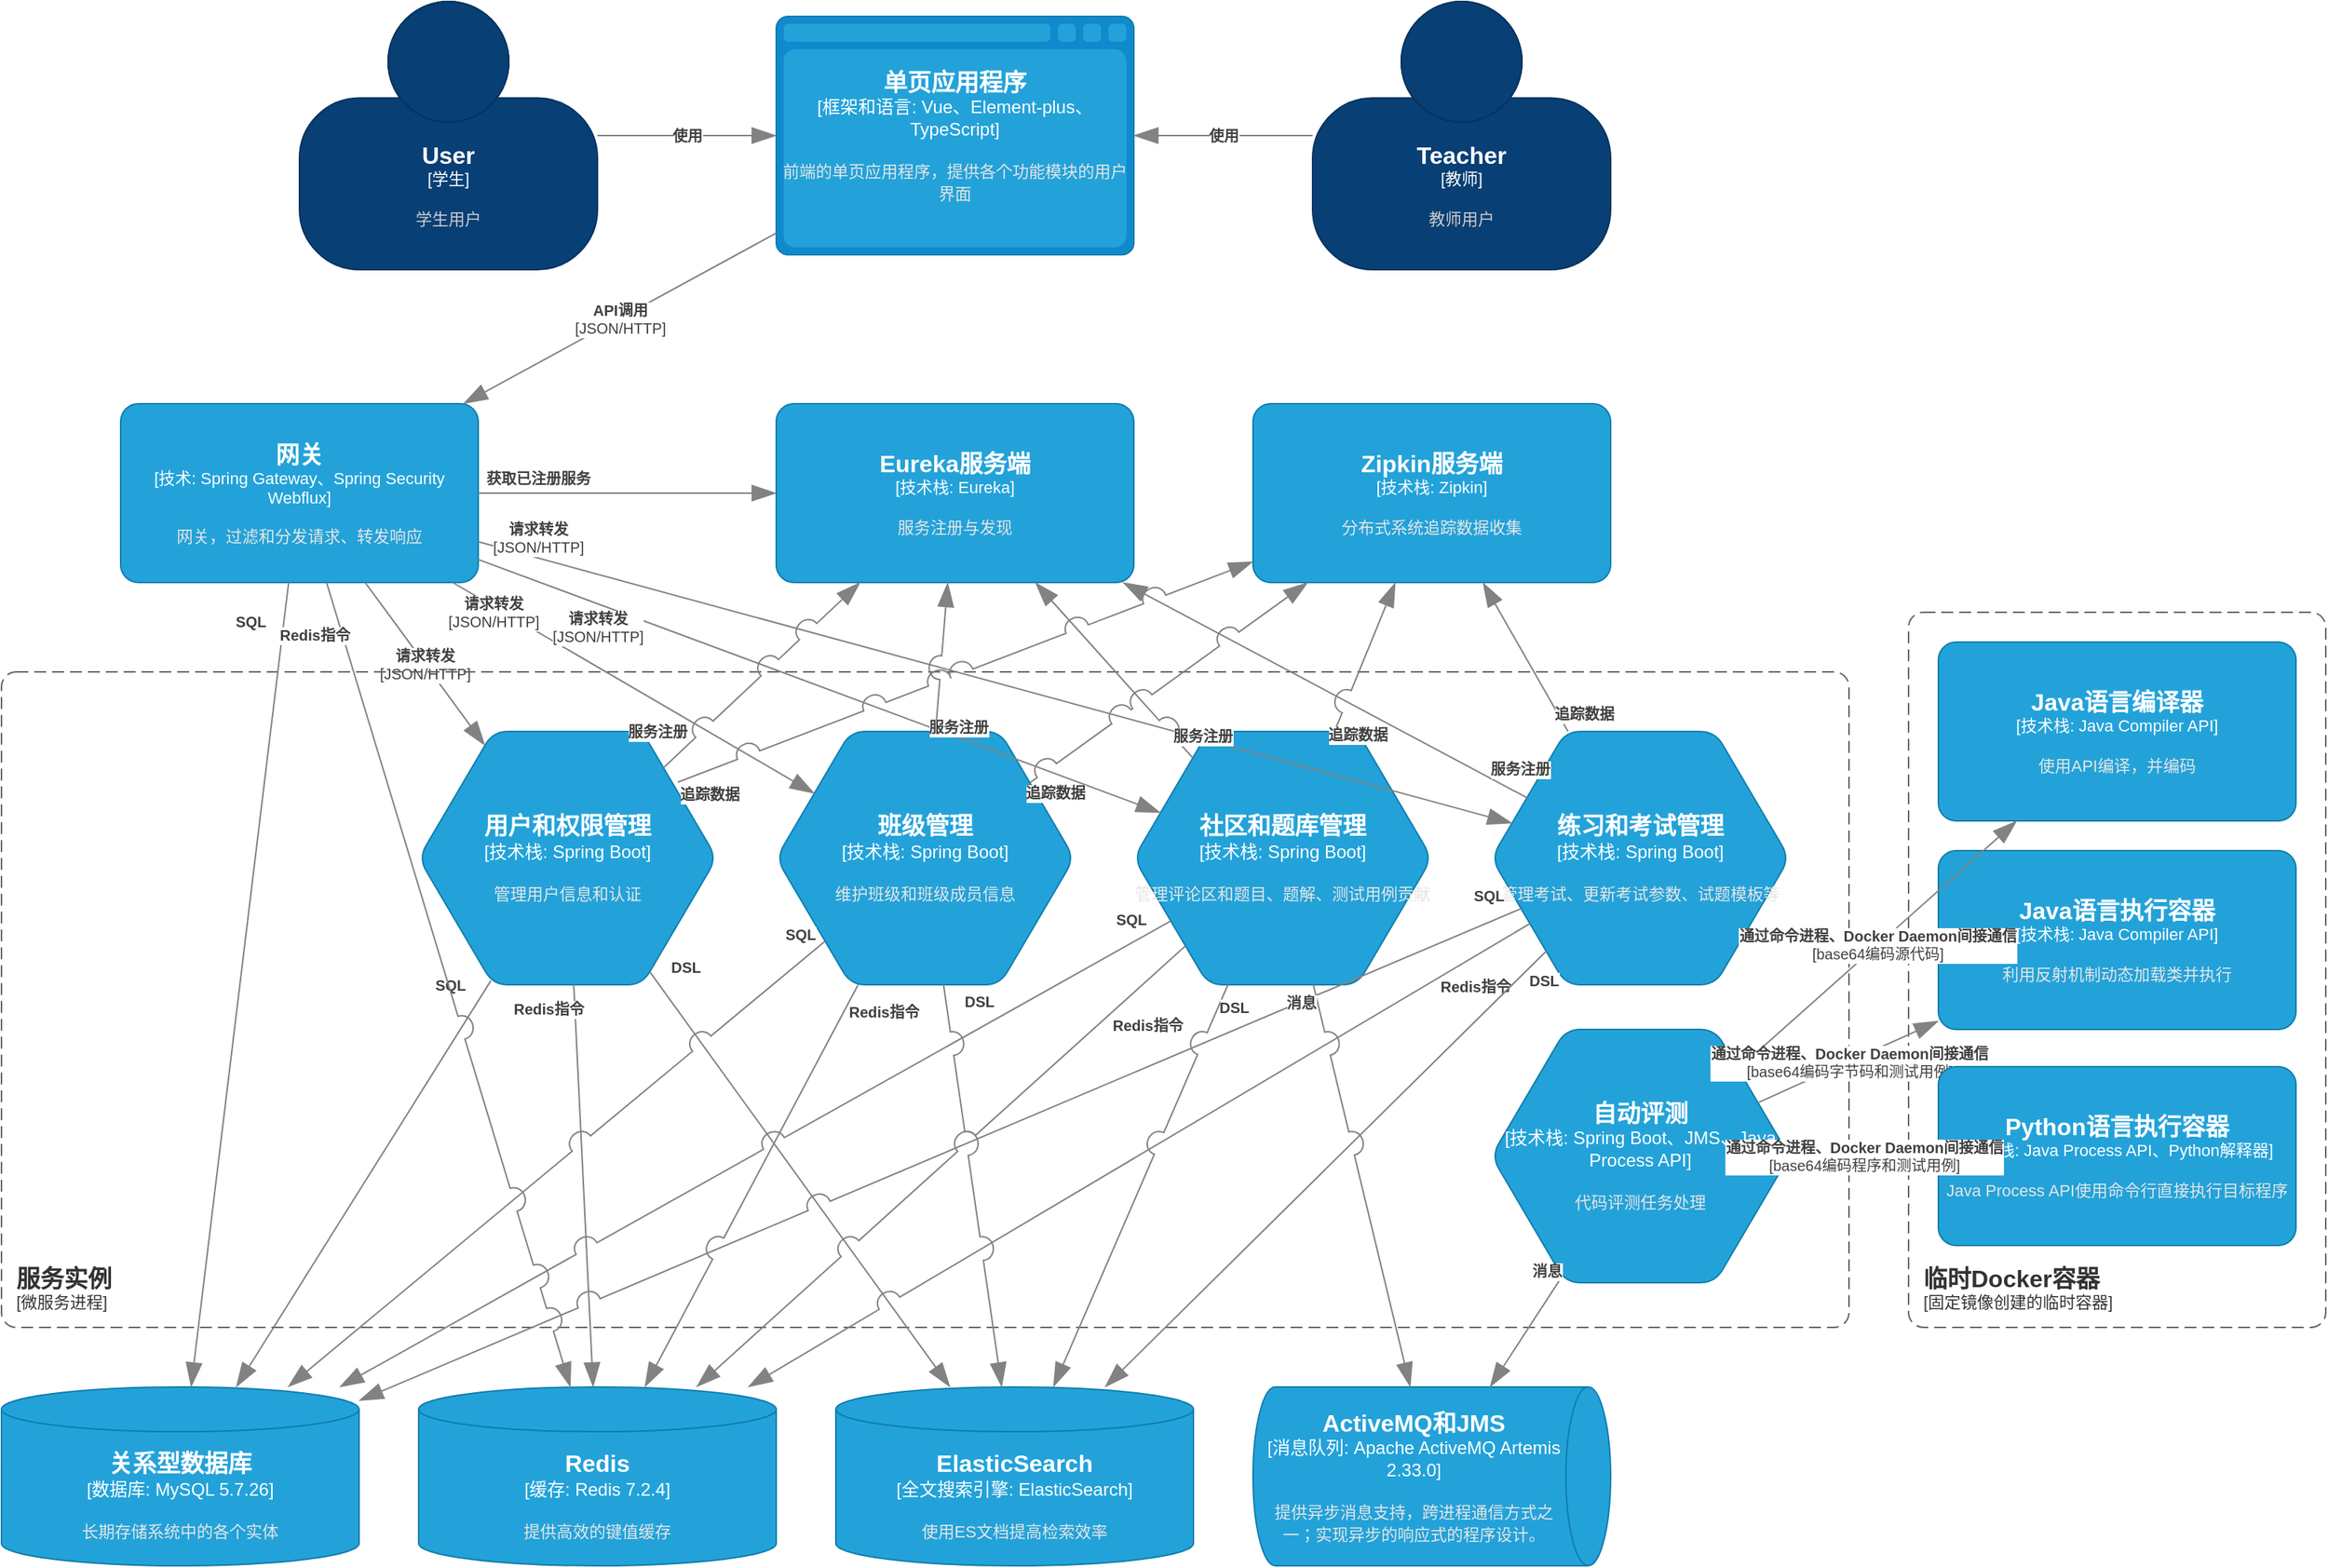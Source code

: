 <mxfile version="24.4.10" type="github" pages="9">
  <diagram id="D-JO7kzNSzDDtcfeJt4W" name="系统架构图">
    <mxGraphModel dx="2022" dy="1200" grid="1" gridSize="10" guides="1" tooltips="1" connect="1" arrows="1" fold="1" page="1" pageScale="1" pageWidth="827" pageHeight="1169" math="0" shadow="0">
      <root>
        <mxCell id="0" />
        <mxCell id="1" parent="0" />
        <object placeholders="1" c4Name="User" c4Type="学生" c4Description="学生用户" label="&lt;font style=&quot;font-size: 16px&quot;&gt;&lt;b&gt;%c4Name%&lt;/b&gt;&lt;/font&gt;&lt;div&gt;[%c4Type%]&lt;/div&gt;&lt;br&gt;&lt;div&gt;&lt;font style=&quot;font-size: 11px&quot;&gt;&lt;font color=&quot;#cccccc&quot;&gt;%c4Description%&lt;/font&gt;&lt;/div&gt;" id="kwe7duZjqKfXKdDs_6ZL-1">
          <mxCell style="html=1;fontSize=11;dashed=0;whiteSpace=wrap;fillColor=#083F75;strokeColor=#06315C;fontColor=#ffffff;shape=mxgraph.c4.person2;align=center;metaEdit=1;points=[[0.5,0,0],[1,0.5,0],[1,0.75,0],[0.75,1,0],[0.5,1,0],[0.25,1,0],[0,0.75,0],[0,0.5,0]];resizable=0;" vertex="1" parent="1">
            <mxGeometry x="200" y="30" width="200" height="180" as="geometry" />
          </mxCell>
        </object>
        <object placeholders="1" c4Name="单页应用程序" c4Type="框架和语言" c4Technology="Vue、Element-plus、TypeScript" c4Description="前端的单页应用程序，提供各个功能模块的用户界面" label="&lt;font style=&quot;font-size: 16px&quot;&gt;&lt;b&gt;%c4Name%&lt;/b&gt;&lt;/font&gt;&lt;div&gt;[%c4Type%:&amp;nbsp;%c4Technology%]&lt;/div&gt;&lt;br&gt;&lt;div&gt;&lt;font style=&quot;font-size: 11px&quot;&gt;&lt;font color=&quot;#E6E6E6&quot;&gt;%c4Description%&lt;/font&gt;&lt;/div&gt;" id="kwe7duZjqKfXKdDs_6ZL-2">
          <mxCell style="shape=mxgraph.c4.webBrowserContainer2;whiteSpace=wrap;html=1;boundedLbl=1;rounded=0;labelBackgroundColor=none;strokeColor=#118ACD;fillColor=#23A2D9;strokeColor=#118ACD;strokeColor2=#0E7DAD;fontSize=12;fontColor=#ffffff;align=center;metaEdit=1;points=[[0.5,0,0],[1,0.25,0],[1,0.5,0],[1,0.75,0],[0.5,1,0],[0,0.75,0],[0,0.5,0],[0,0.25,0]];resizable=0;" vertex="1" parent="1">
            <mxGeometry x="520" y="40" width="240" height="160" as="geometry" />
          </mxCell>
        </object>
        <object placeholders="1" c4Name="关系型数据库" c4Type="数据库" c4Technology="MySQL 5.7.26" c4Description="长期存储系统中的各个实体" label="&lt;font style=&quot;font-size: 16px&quot;&gt;&lt;b&gt;%c4Name%&lt;/b&gt;&lt;/font&gt;&lt;div&gt;[%c4Type%:&amp;nbsp;%c4Technology%]&lt;/div&gt;&lt;br&gt;&lt;div&gt;&lt;font style=&quot;font-size: 11px&quot;&gt;&lt;font color=&quot;#E6E6E6&quot;&gt;%c4Description%&lt;/font&gt;&lt;/div&gt;" id="kwe7duZjqKfXKdDs_6ZL-3">
          <mxCell style="shape=cylinder3;size=15;whiteSpace=wrap;html=1;boundedLbl=1;rounded=0;labelBackgroundColor=none;fillColor=#23A2D9;fontSize=12;fontColor=#ffffff;align=center;strokeColor=#0E7DAD;metaEdit=1;points=[[0.5,0,0],[1,0.25,0],[1,0.5,0],[1,0.75,0],[0.5,1,0],[0,0.75,0],[0,0.5,0],[0,0.25,0]];resizable=0;" vertex="1" parent="1">
            <mxGeometry y="960" width="240" height="120" as="geometry" />
          </mxCell>
        </object>
        <object placeholders="1" c4Name="Redis" c4Type="缓存" c4Technology="Redis 7.2.4" c4Description="提供高效的键值缓存" label="&lt;font style=&quot;font-size: 16px&quot;&gt;&lt;b&gt;%c4Name%&lt;/b&gt;&lt;/font&gt;&lt;div&gt;[%c4Type%:&amp;nbsp;%c4Technology%]&lt;/div&gt;&lt;br&gt;&lt;div&gt;&lt;font style=&quot;font-size: 11px&quot;&gt;&lt;font color=&quot;#E6E6E6&quot;&gt;%c4Description%&lt;/font&gt;&lt;/div&gt;" id="kwe7duZjqKfXKdDs_6ZL-4">
          <mxCell style="shape=cylinder3;size=15;whiteSpace=wrap;html=1;boundedLbl=1;rounded=0;labelBackgroundColor=none;fillColor=#23A2D9;fontSize=12;fontColor=#ffffff;align=center;strokeColor=#0E7DAD;metaEdit=1;points=[[0.5,0,0],[1,0.25,0],[1,0.5,0],[1,0.75,0],[0.5,1,0],[0,0.75,0],[0,0.5,0],[0,0.25,0]];resizable=0;" vertex="1" parent="1">
            <mxGeometry x="280" y="960" width="240" height="120" as="geometry" />
          </mxCell>
        </object>
        <object placeholders="1" c4Name="ActiveMQ和JMS" c4Type="消息队列" c4Technology="Apache ActiveMQ Artemis 2.33.0" c4Description="提供异步消息支持，跨进程通信方式之一；实现异步的响应式的程序设计。" label="&lt;font style=&quot;font-size: 16px&quot;&gt;&lt;b&gt;%c4Name%&lt;/b&gt;&lt;/font&gt;&lt;div&gt;[%c4Type%:&amp;nbsp;%c4Technology%]&lt;/div&gt;&lt;br&gt;&lt;div&gt;&lt;font style=&quot;font-size: 11px&quot;&gt;&lt;font color=&quot;#E6E6E6&quot;&gt;%c4Description%&lt;/font&gt;&lt;/div&gt;" id="kwe7duZjqKfXKdDs_6ZL-5">
          <mxCell style="shape=cylinder3;size=15;direction=south;whiteSpace=wrap;html=1;boundedLbl=1;rounded=0;labelBackgroundColor=none;fillColor=#23A2D9;fontSize=12;fontColor=#ffffff;align=center;strokeColor=#0E7DAD;metaEdit=1;points=[[0.5,0,0],[1,0.25,0],[1,0.5,0],[1,0.75,0],[0.5,1,0],[0,0.75,0],[0,0.5,0],[0,0.25,0]];resizable=0;" vertex="1" parent="1">
            <mxGeometry x="840" y="960" width="240" height="120" as="geometry" />
          </mxCell>
        </object>
        <object placeholders="1" c4Name="ElasticSearch" c4Type="全文搜索引擎" c4Technology="ElasticSearch" c4Description="使用ES文档提高检索效率" label="&lt;font style=&quot;font-size: 16px&quot;&gt;&lt;b&gt;%c4Name%&lt;/b&gt;&lt;/font&gt;&lt;div&gt;[%c4Type%:&amp;nbsp;%c4Technology%]&lt;/div&gt;&lt;br&gt;&lt;div&gt;&lt;font style=&quot;font-size: 11px&quot;&gt;&lt;font color=&quot;#E6E6E6&quot;&gt;%c4Description%&lt;/font&gt;&lt;/div&gt;" id="kwe7duZjqKfXKdDs_6ZL-6">
          <mxCell style="shape=cylinder3;size=15;whiteSpace=wrap;html=1;boundedLbl=1;rounded=0;labelBackgroundColor=none;fillColor=#23A2D9;fontSize=12;fontColor=#ffffff;align=center;strokeColor=#0E7DAD;metaEdit=1;points=[[0.5,0,0],[1,0.25,0],[1,0.5,0],[1,0.75,0],[0.5,1,0],[0,0.75,0],[0,0.5,0],[0,0.25,0]];resizable=0;" vertex="1" parent="1">
            <mxGeometry x="560" y="960" width="240" height="120" as="geometry" />
          </mxCell>
        </object>
        <object placeholders="1" c4Name="网关" c4Type="技术" c4Technology="Spring Gateway、Spring Security Webflux" c4Description="网关，过滤和分发请求、转发响应" label="&lt;font style=&quot;font-size: 16px&quot;&gt;&lt;b&gt;%c4Name%&lt;/b&gt;&lt;/font&gt;&lt;div&gt;[%c4Type%: %c4Technology%]&lt;/div&gt;&lt;br&gt;&lt;div&gt;&lt;font style=&quot;font-size: 11px&quot;&gt;&lt;font color=&quot;#E6E6E6&quot;&gt;%c4Description%&lt;/font&gt;&lt;/div&gt;" id="kwe7duZjqKfXKdDs_6ZL-7">
          <mxCell style="rounded=1;whiteSpace=wrap;html=1;fontSize=11;labelBackgroundColor=none;fillColor=#23A2D9;fontColor=#ffffff;align=center;arcSize=10;strokeColor=#0E7DAD;metaEdit=1;resizable=0;points=[[0.25,0,0],[0.5,0,0],[0.75,0,0],[1,0.25,0],[1,0.5,0],[1,0.75,0],[0.75,1,0],[0.5,1,0],[0.25,1,0],[0,0.75,0],[0,0.5,0],[0,0.25,0]];" vertex="1" parent="1">
            <mxGeometry x="80" y="300" width="240" height="120" as="geometry" />
          </mxCell>
        </object>
        <object placeholders="1" c4Name="用户和权限管理" c4Type="技术栈" c4Technology="Spring Boot" c4Description="管理用户信息和认证" label="&lt;font style=&quot;font-size: 16px&quot;&gt;&lt;b&gt;%c4Name%&lt;/b&gt;&lt;/font&gt;&lt;div&gt;[%c4Type%:&amp;nbsp;%c4Technology%]&lt;/div&gt;&lt;br&gt;&lt;div&gt;&lt;font style=&quot;font-size: 11px&quot;&gt;&lt;font color=&quot;#E6E6E6&quot;&gt;%c4Description%&lt;/font&gt;&lt;/div&gt;" id="kwe7duZjqKfXKdDs_6ZL-8">
          <mxCell style="shape=hexagon;size=50;perimeter=hexagonPerimeter2;whiteSpace=wrap;html=1;fixedSize=1;rounded=1;labelBackgroundColor=none;fillColor=#23A2D9;fontSize=12;fontColor=#ffffff;align=center;strokeColor=#0E7DAD;metaEdit=1;points=[[0.5,0,0],[1,0.25,0],[1,0.5,0],[1,0.75,0],[0.5,1,0],[0,0.75,0],[0,0.5,0],[0,0.25,0]];resizable=0;" vertex="1" parent="1">
            <mxGeometry x="280" y="520" width="200" height="170" as="geometry" />
          </mxCell>
        </object>
        <object placeholders="1" c4Type="Relationship" c4Description="使用" label="&lt;div style=&quot;text-align: left&quot;&gt;&lt;div style=&quot;text-align: center&quot;&gt;&lt;b&gt;%c4Description%&lt;/b&gt;&lt;/div&gt;" id="kwe7duZjqKfXKdDs_6ZL-9">
          <mxCell style="endArrow=blockThin;html=1;fontSize=10;fontColor=#404040;strokeWidth=1;endFill=1;strokeColor=#828282;elbow=vertical;metaEdit=1;endSize=14;startSize=14;jumpStyle=arc;jumpSize=16;rounded=0;" edge="1" parent="1" source="kwe7duZjqKfXKdDs_6ZL-1" target="kwe7duZjqKfXKdDs_6ZL-2">
            <mxGeometry width="240" relative="1" as="geometry">
              <mxPoint x="340" y="30" as="sourcePoint" />
              <mxPoint x="580" y="30" as="targetPoint" />
            </mxGeometry>
          </mxCell>
        </object>
        <object placeholders="1" c4Type="Relationship" c4Technology="JSON/HTTP" c4Description="API调用" label="&lt;div style=&quot;text-align: left&quot;&gt;&lt;div style=&quot;text-align: center&quot;&gt;&lt;b&gt;%c4Description%&lt;/b&gt;&lt;/div&gt;&lt;div style=&quot;text-align: center&quot;&gt;[%c4Technology%]&lt;/div&gt;&lt;/div&gt;" id="kwe7duZjqKfXKdDs_6ZL-10">
          <mxCell style="endArrow=blockThin;html=1;fontSize=10;fontColor=#404040;strokeWidth=1;endFill=1;strokeColor=#828282;elbow=vertical;metaEdit=1;endSize=14;startSize=14;jumpStyle=arc;jumpSize=16;rounded=0;" edge="1" parent="1" source="kwe7duZjqKfXKdDs_6ZL-2" target="kwe7duZjqKfXKdDs_6ZL-7">
            <mxGeometry width="240" relative="1" as="geometry">
              <mxPoint x="430" y="140" as="sourcePoint" />
              <mxPoint x="670" y="140" as="targetPoint" />
            </mxGeometry>
          </mxCell>
        </object>
        <object placeholders="1" c4Type="Relationship" c4Technology="JSON/HTTP" c4Description="请求转发" label="&lt;div style=&quot;text-align: left&quot;&gt;&lt;div style=&quot;text-align: center&quot;&gt;&lt;b&gt;%c4Description%&lt;/b&gt;&lt;/div&gt;&lt;div style=&quot;text-align: center&quot;&gt;[%c4Technology%]&lt;/div&gt;&lt;/div&gt;" id="kwe7duZjqKfXKdDs_6ZL-11">
          <mxCell style="endArrow=blockThin;html=1;fontSize=10;fontColor=#404040;strokeWidth=1;endFill=1;strokeColor=#828282;elbow=vertical;metaEdit=1;endSize=14;startSize=14;jumpStyle=arc;jumpSize=16;rounded=0;" edge="1" parent="1" source="kwe7duZjqKfXKdDs_6ZL-7" target="kwe7duZjqKfXKdDs_6ZL-8">
            <mxGeometry width="240" relative="1" as="geometry">
              <mxPoint x="250" y="250" as="sourcePoint" />
              <mxPoint x="440" y="340" as="targetPoint" />
            </mxGeometry>
          </mxCell>
        </object>
        <object placeholders="1" c4Type="Relationship" c4Description="SQL" label="&lt;div style=&quot;text-align: left&quot;&gt;&lt;div style=&quot;text-align: center&quot;&gt;&lt;b&gt;%c4Description%&lt;/b&gt;&lt;/div&gt;" id="kwe7duZjqKfXKdDs_6ZL-13">
          <mxCell style="endArrow=blockThin;html=1;fontSize=10;fontColor=#404040;strokeWidth=1;endFill=1;strokeColor=#828282;elbow=vertical;metaEdit=1;endSize=14;startSize=14;jumpStyle=arc;jumpSize=16;rounded=0;" edge="1" parent="1" source="kwe7duZjqKfXKdDs_6ZL-8" target="kwe7duZjqKfXKdDs_6ZL-3">
            <mxGeometry x="-0.895" y="-22" width="240" relative="1" as="geometry">
              <mxPoint x="140" y="680" as="sourcePoint" />
              <mxPoint x="530" y="490" as="targetPoint" />
              <mxPoint as="offset" />
            </mxGeometry>
          </mxCell>
        </object>
        <object placeholders="1" c4Type="Relationship" c4Description="Redis指令" label="&lt;div style=&quot;text-align: left&quot;&gt;&lt;div style=&quot;text-align: center&quot;&gt;&lt;b&gt;%c4Description%&lt;/b&gt;&lt;/div&gt;" id="kwe7duZjqKfXKdDs_6ZL-14">
          <mxCell style="endArrow=blockThin;html=1;fontSize=10;fontColor=#404040;strokeWidth=1;endFill=1;strokeColor=#828282;elbow=vertical;metaEdit=1;endSize=14;startSize=14;jumpStyle=arc;jumpSize=16;rounded=0;" edge="1" parent="1" source="kwe7duZjqKfXKdDs_6ZL-8" target="kwe7duZjqKfXKdDs_6ZL-4">
            <mxGeometry x="-0.889" y="-18" width="240" relative="1" as="geometry">
              <mxPoint x="400" y="680" as="sourcePoint" />
              <mxPoint x="136" y="610" as="targetPoint" />
              <mxPoint as="offset" />
            </mxGeometry>
          </mxCell>
        </object>
        <object placeholders="1" c4Name="服务实例" c4Type="SystemScopeBoundary" c4Application="微服务进程" label="&lt;font style=&quot;font-size: 16px&quot;&gt;&lt;b&gt;&lt;div style=&quot;text-align: left&quot;&gt;%c4Name%&lt;/div&gt;&lt;/b&gt;&lt;/font&gt;&lt;div style=&quot;text-align: left&quot;&gt;[%c4Application%]&lt;/div&gt;" id="kwe7duZjqKfXKdDs_6ZL-15">
          <mxCell style="rounded=1;fontSize=11;whiteSpace=wrap;html=1;dashed=1;arcSize=20;fillColor=none;strokeColor=#666666;fontColor=#333333;labelBackgroundColor=none;align=left;verticalAlign=bottom;labelBorderColor=none;spacingTop=0;spacing=10;dashPattern=8 4;metaEdit=1;rotatable=0;perimeter=rectanglePerimeter;noLabel=0;labelPadding=0;allowArrows=0;connectable=0;expand=0;recursiveResize=0;editable=1;pointerEvents=0;absoluteArcSize=1;points=[[0.25,0,0],[0.5,0,0],[0.75,0,0],[1,0.25,0],[1,0.5,0],[1,0.75,0],[0.75,1,0],[0.5,1,0],[0.25,1,0],[0,0.75,0],[0,0.5,0],[0,0.25,0]];" vertex="1" parent="1">
            <mxGeometry y="480" width="1240" height="440" as="geometry" />
          </mxCell>
        </object>
        <object placeholders="1" c4Name="自动评测" c4Type="技术栈" c4Technology="Spring Boot、JMS、Java Process API" c4Description="代码评测任务处理" label="&lt;font style=&quot;font-size: 16px&quot;&gt;&lt;b&gt;%c4Name%&lt;/b&gt;&lt;/font&gt;&lt;div&gt;[%c4Type%:&amp;nbsp;%c4Technology%]&lt;/div&gt;&lt;br&gt;&lt;div&gt;&lt;font style=&quot;font-size: 11px&quot;&gt;&lt;font color=&quot;#E6E6E6&quot;&gt;%c4Description%&lt;/font&gt;&lt;/div&gt;" id="kwe7duZjqKfXKdDs_6ZL-16">
          <mxCell style="shape=hexagon;size=50;perimeter=hexagonPerimeter2;whiteSpace=wrap;html=1;fixedSize=1;rounded=1;labelBackgroundColor=none;fillColor=#23A2D9;fontSize=12;fontColor=#ffffff;align=center;strokeColor=#0E7DAD;metaEdit=1;points=[[0.5,0,0],[1,0.25,0],[1,0.5,0],[1,0.75,0],[0.5,1,0],[0,0.75,0],[0,0.5,0],[0,0.25,0]];resizable=0;" vertex="1" parent="1">
            <mxGeometry x="1000" y="720" width="200" height="170" as="geometry" />
          </mxCell>
        </object>
        <object placeholders="1" c4Name="班级管理" c4Type="技术栈" c4Technology="Spring Boot" c4Description="维护班级和班级成员信息" label="&lt;font style=&quot;font-size: 16px&quot;&gt;&lt;b&gt;%c4Name%&lt;/b&gt;&lt;/font&gt;&lt;div&gt;[%c4Type%:&amp;nbsp;%c4Technology%]&lt;/div&gt;&lt;br&gt;&lt;div&gt;&lt;font style=&quot;font-size: 11px&quot;&gt;&lt;font color=&quot;#E6E6E6&quot;&gt;%c4Description%&lt;/font&gt;&lt;/div&gt;" id="kwe7duZjqKfXKdDs_6ZL-17">
          <mxCell style="shape=hexagon;size=50;perimeter=hexagonPerimeter2;whiteSpace=wrap;html=1;fixedSize=1;rounded=1;labelBackgroundColor=none;fillColor=#23A2D9;fontSize=12;fontColor=#ffffff;align=center;strokeColor=#0E7DAD;metaEdit=1;points=[[0.5,0,0],[1,0.25,0],[1,0.5,0],[1,0.75,0],[0.5,1,0],[0,0.75,0],[0,0.5,0],[0,0.25,0]];resizable=0;" vertex="1" parent="1">
            <mxGeometry x="520" y="520" width="200" height="170" as="geometry" />
          </mxCell>
        </object>
        <object placeholders="1" c4Name="社区和题库管理" c4Type="技术栈" c4Technology="Spring Boot" c4Description="管理评论区和题目、题解、测试用例贡献" label="&lt;font style=&quot;font-size: 16px&quot;&gt;&lt;b&gt;%c4Name%&lt;/b&gt;&lt;/font&gt;&lt;div&gt;[%c4Type%:&amp;nbsp;%c4Technology%]&lt;/div&gt;&lt;br&gt;&lt;div&gt;&lt;font style=&quot;font-size: 11px&quot;&gt;&lt;font color=&quot;#E6E6E6&quot;&gt;%c4Description%&lt;/font&gt;&lt;/div&gt;" id="kwe7duZjqKfXKdDs_6ZL-18">
          <mxCell style="shape=hexagon;size=50;perimeter=hexagonPerimeter2;whiteSpace=wrap;html=1;fixedSize=1;rounded=1;labelBackgroundColor=none;fillColor=#23A2D9;fontSize=12;fontColor=#ffffff;align=center;strokeColor=#0E7DAD;metaEdit=1;points=[[0.5,0,0],[1,0.25,0],[1,0.5,0],[1,0.75,0],[0.5,1,0],[0,0.75,0],[0,0.5,0],[0,0.25,0]];resizable=0;" vertex="1" parent="1">
            <mxGeometry x="760" y="520" width="200" height="170" as="geometry" />
          </mxCell>
        </object>
        <object placeholders="1" c4Name="练习和考试管理" c4Type="技术栈" c4Technology="Spring Boot" c4Description="管理考试、更新考试参数、试题模板等" label="&lt;font style=&quot;font-size: 16px&quot;&gt;&lt;b&gt;%c4Name%&lt;/b&gt;&lt;/font&gt;&lt;div&gt;[%c4Type%:&amp;nbsp;%c4Technology%]&lt;/div&gt;&lt;br&gt;&lt;div&gt;&lt;font style=&quot;font-size: 11px&quot;&gt;&lt;font color=&quot;#E6E6E6&quot;&gt;%c4Description%&lt;/font&gt;&lt;/div&gt;" id="kwe7duZjqKfXKdDs_6ZL-19">
          <mxCell style="shape=hexagon;size=50;perimeter=hexagonPerimeter2;whiteSpace=wrap;html=1;fixedSize=1;rounded=1;labelBackgroundColor=none;fillColor=#23A2D9;fontSize=12;fontColor=#ffffff;align=center;strokeColor=#0E7DAD;metaEdit=1;points=[[0.5,0,0],[1,0.25,0],[1,0.5,0],[1,0.75,0],[0.5,1,0],[0,0.75,0],[0,0.5,0],[0,0.25,0]];resizable=0;" vertex="1" parent="1">
            <mxGeometry x="1000" y="520" width="200" height="170" as="geometry" />
          </mxCell>
        </object>
        <object placeholders="1" c4Type="Relationship" c4Description="DSL" label="&lt;div style=&quot;text-align: left&quot;&gt;&lt;div style=&quot;text-align: center&quot;&gt;&lt;b&gt;%c4Description%&lt;/b&gt;&lt;/div&gt;" id="kwe7duZjqKfXKdDs_6ZL-20">
          <mxCell style="endArrow=blockThin;html=1;fontSize=10;fontColor=#404040;strokeWidth=1;endFill=1;strokeColor=#828282;elbow=vertical;metaEdit=1;endSize=14;startSize=14;jumpStyle=arc;jumpSize=16;rounded=0;" edge="1" parent="1" source="kwe7duZjqKfXKdDs_6ZL-8" target="kwe7duZjqKfXKdDs_6ZL-6">
            <mxGeometry x="-0.935" y="21" width="240" relative="1" as="geometry">
              <mxPoint x="207" y="520" as="sourcePoint" />
              <mxPoint x="384" y="930" as="targetPoint" />
              <mxPoint as="offset" />
            </mxGeometry>
          </mxCell>
        </object>
        <object placeholders="1" c4Type="Relationship" c4Description="SQL" label="&lt;div style=&quot;text-align: left&quot;&gt;&lt;div style=&quot;text-align: center&quot;&gt;&lt;b&gt;%c4Description%&lt;/b&gt;&lt;/div&gt;" id="kwe7duZjqKfXKdDs_6ZL-22">
          <mxCell style="endArrow=blockThin;html=1;fontSize=10;fontColor=#404040;strokeWidth=1;endFill=1;strokeColor=#828282;elbow=vertical;metaEdit=1;endSize=14;startSize=14;jumpStyle=arc;jumpSize=16;rounded=0;" edge="1" parent="1" source="kwe7duZjqKfXKdDs_6ZL-17" target="kwe7duZjqKfXKdDs_6ZL-3">
            <mxGeometry x="-0.958" y="-14" width="240" relative="1" as="geometry">
              <mxPoint x="174" y="530" as="sourcePoint" />
              <mxPoint x="144" y="940" as="targetPoint" />
              <mxPoint as="offset" />
            </mxGeometry>
          </mxCell>
        </object>
        <object placeholders="1" c4Type="Relationship" c4Description="SQL" label="&lt;div style=&quot;text-align: left&quot;&gt;&lt;div style=&quot;text-align: center&quot;&gt;&lt;b&gt;%c4Description%&lt;/b&gt;&lt;/div&gt;" id="kwe7duZjqKfXKdDs_6ZL-23">
          <mxCell style="endArrow=blockThin;html=1;fontSize=10;fontColor=#404040;strokeWidth=1;endFill=1;strokeColor=#828282;elbow=vertical;metaEdit=1;endSize=14;startSize=14;jumpStyle=arc;jumpSize=16;rounded=0;" edge="1" parent="1" source="kwe7duZjqKfXKdDs_6ZL-18" target="kwe7duZjqKfXKdDs_6ZL-3">
            <mxGeometry x="-0.93" y="-14" width="240" relative="1" as="geometry">
              <mxPoint x="184" y="540" as="sourcePoint" />
              <mxPoint x="154" y="950" as="targetPoint" />
              <mxPoint as="offset" />
            </mxGeometry>
          </mxCell>
        </object>
        <object placeholders="1" c4Type="Relationship" c4Description="SQL" label="&lt;div style=&quot;text-align: left&quot;&gt;&lt;div style=&quot;text-align: center&quot;&gt;&lt;b&gt;%c4Description%&lt;/b&gt;&lt;/div&gt;" id="kwe7duZjqKfXKdDs_6ZL-24">
          <mxCell style="endArrow=blockThin;html=1;fontSize=10;fontColor=#404040;strokeWidth=1;endFill=1;strokeColor=#828282;elbow=vertical;metaEdit=1;endSize=14;startSize=14;jumpStyle=arc;jumpSize=16;rounded=0;" edge="1" parent="1" source="kwe7duZjqKfXKdDs_6ZL-19" target="kwe7duZjqKfXKdDs_6ZL-3">
            <mxGeometry x="-0.961" y="-17" width="240" relative="1" as="geometry">
              <mxPoint x="194" y="550" as="sourcePoint" />
              <mxPoint x="164" y="960" as="targetPoint" />
              <mxPoint as="offset" />
            </mxGeometry>
          </mxCell>
        </object>
        <object placeholders="1" c4Type="Relationship" c4Description="Redis指令" label="&lt;div style=&quot;text-align: left&quot;&gt;&lt;div style=&quot;text-align: center&quot;&gt;&lt;b&gt;%c4Description%&lt;/b&gt;&lt;/div&gt;" id="kwe7duZjqKfXKdDs_6ZL-26">
          <mxCell style="endArrow=blockThin;html=1;fontSize=10;fontColor=#404040;strokeWidth=1;endFill=1;strokeColor=#828282;elbow=vertical;metaEdit=1;endSize=14;startSize=14;jumpStyle=arc;jumpSize=16;rounded=0;" edge="1" parent="1" source="kwe7duZjqKfXKdDs_6ZL-17" target="kwe7duZjqKfXKdDs_6ZL-4">
            <mxGeometry x="-0.948" y="23" width="240" relative="1" as="geometry">
              <mxPoint x="217" y="530" as="sourcePoint" />
              <mxPoint x="394" y="940" as="targetPoint" />
              <mxPoint as="offset" />
            </mxGeometry>
          </mxCell>
        </object>
        <object placeholders="1" c4Type="Relationship" c4Description="Redis指令" label="&lt;div style=&quot;text-align: left&quot;&gt;&lt;div style=&quot;text-align: center&quot;&gt;&lt;b&gt;%c4Description%&lt;/b&gt;&lt;/div&gt;" id="kwe7duZjqKfXKdDs_6ZL-27">
          <mxCell style="endArrow=blockThin;html=1;fontSize=10;fontColor=#404040;strokeWidth=1;endFill=1;strokeColor=#828282;elbow=vertical;metaEdit=1;endSize=14;startSize=14;jumpStyle=arc;jumpSize=16;rounded=0;" edge="1" parent="1" source="kwe7duZjqKfXKdDs_6ZL-18" target="kwe7duZjqKfXKdDs_6ZL-4">
            <mxGeometry x="-0.754" y="22" width="240" relative="1" as="geometry">
              <mxPoint x="227" y="540" as="sourcePoint" />
              <mxPoint x="404" y="950" as="targetPoint" />
              <mxPoint as="offset" />
            </mxGeometry>
          </mxCell>
        </object>
        <object placeholders="1" c4Type="Relationship" c4Description="Redis指令" label="&lt;div style=&quot;text-align: left&quot;&gt;&lt;div style=&quot;text-align: center&quot;&gt;&lt;b&gt;%c4Description%&lt;/b&gt;&lt;/div&gt;" id="kwe7duZjqKfXKdDs_6ZL-28">
          <mxCell style="endArrow=blockThin;html=1;fontSize=10;fontColor=#404040;strokeWidth=1;endFill=1;strokeColor=#828282;elbow=vertical;metaEdit=1;endSize=14;startSize=14;jumpStyle=arc;jumpSize=16;rounded=0;" edge="1" parent="1" source="kwe7duZjqKfXKdDs_6ZL-19" target="kwe7duZjqKfXKdDs_6ZL-4">
            <mxGeometry x="-0.824" y="17" width="240" relative="1" as="geometry">
              <mxPoint x="237" y="550" as="sourcePoint" />
              <mxPoint x="414" y="960" as="targetPoint" />
              <mxPoint as="offset" />
            </mxGeometry>
          </mxCell>
        </object>
        <object placeholders="1" c4Type="Relationship" c4Description="DSL" label="&lt;div style=&quot;text-align: left&quot;&gt;&lt;div style=&quot;text-align: center&quot;&gt;&lt;b&gt;%c4Description%&lt;/b&gt;&lt;/div&gt;" id="kwe7duZjqKfXKdDs_6ZL-30">
          <mxCell style="endArrow=blockThin;html=1;fontSize=10;fontColor=#404040;strokeWidth=1;endFill=1;strokeColor=#828282;elbow=vertical;metaEdit=1;endSize=14;startSize=14;jumpStyle=arc;jumpSize=16;rounded=0;" edge="1" parent="1" source="kwe7duZjqKfXKdDs_6ZL-17" target="kwe7duZjqKfXKdDs_6ZL-6">
            <mxGeometry x="-0.895" y="22" width="240" relative="1" as="geometry">
              <mxPoint x="241" y="511" as="sourcePoint" />
              <mxPoint x="644" y="940" as="targetPoint" />
              <mxPoint as="offset" />
            </mxGeometry>
          </mxCell>
        </object>
        <object placeholders="1" c4Type="Relationship" c4Description="DSL" label="&lt;div style=&quot;text-align: left&quot;&gt;&lt;div style=&quot;text-align: center&quot;&gt;&lt;b&gt;%c4Description%&lt;/b&gt;&lt;/div&gt;" id="kwe7duZjqKfXKdDs_6ZL-31">
          <mxCell style="endArrow=blockThin;html=1;fontSize=10;fontColor=#404040;strokeWidth=1;endFill=1;strokeColor=#828282;elbow=vertical;metaEdit=1;endSize=14;startSize=14;jumpStyle=arc;jumpSize=16;rounded=0;" edge="1" parent="1" source="kwe7duZjqKfXKdDs_6ZL-18" target="kwe7duZjqKfXKdDs_6ZL-6">
            <mxGeometry x="-0.918" y="9" width="240" relative="1" as="geometry">
              <mxPoint x="251" y="521" as="sourcePoint" />
              <mxPoint x="654" y="950" as="targetPoint" />
              <mxPoint as="offset" />
            </mxGeometry>
          </mxCell>
        </object>
        <object placeholders="1" c4Type="Relationship" c4Description="DSL" label="&lt;div style=&quot;text-align: left&quot;&gt;&lt;div style=&quot;text-align: center&quot;&gt;&lt;b&gt;%c4Description%&lt;/b&gt;&lt;/div&gt;" id="kwe7duZjqKfXKdDs_6ZL-32">
          <mxCell style="endArrow=blockThin;html=1;fontSize=10;fontColor=#404040;strokeWidth=1;endFill=1;strokeColor=#828282;elbow=vertical;metaEdit=1;endSize=14;startSize=14;jumpStyle=arc;jumpSize=16;rounded=0;" edge="1" parent="1" source="kwe7duZjqKfXKdDs_6ZL-19" target="kwe7duZjqKfXKdDs_6ZL-6">
            <mxGeometry x="-0.928" y="13" width="240" relative="1" as="geometry">
              <mxPoint x="261" y="531" as="sourcePoint" />
              <mxPoint x="664" y="960" as="targetPoint" />
              <mxPoint as="offset" />
            </mxGeometry>
          </mxCell>
        </object>
        <object placeholders="1" c4Type="Relationship" c4Description="消息" label="&lt;div style=&quot;text-align: left&quot;&gt;&lt;div style=&quot;text-align: center&quot;&gt;&lt;b&gt;%c4Description%&lt;/b&gt;&lt;/div&gt;" id="kwe7duZjqKfXKdDs_6ZL-34">
          <mxCell style="endArrow=blockThin;html=1;fontSize=10;fontColor=#404040;strokeWidth=1;endFill=1;strokeColor=#828282;elbow=vertical;metaEdit=1;endSize=14;startSize=14;jumpStyle=arc;jumpSize=16;rounded=0;" edge="1" parent="1" source="kwe7duZjqKfXKdDs_6ZL-16" target="kwe7duZjqKfXKdDs_6ZL-5">
            <mxGeometry x="-0.933" y="-11" width="240" relative="1" as="geometry">
              <mxPoint x="453" y="520" as="sourcePoint" />
              <mxPoint x="660" y="930" as="targetPoint" />
              <mxPoint as="offset" />
            </mxGeometry>
          </mxCell>
        </object>
        <object placeholders="1" c4Type="Relationship" c4Technology="JSON/HTTP" c4Description="请求转发" label="&lt;div style=&quot;text-align: left&quot;&gt;&lt;div style=&quot;text-align: center&quot;&gt;&lt;b&gt;%c4Description%&lt;/b&gt;&lt;/div&gt;&lt;div style=&quot;text-align: center&quot;&gt;[%c4Technology%]&lt;/div&gt;&lt;/div&gt;" id="kwe7duZjqKfXKdDs_6ZL-36">
          <mxCell style="endArrow=blockThin;html=1;fontSize=10;fontColor=#404040;strokeWidth=1;endFill=1;strokeColor=#828282;elbow=vertical;metaEdit=1;endSize=14;startSize=14;jumpStyle=arc;jumpSize=16;rounded=0;" edge="1" parent="1" source="kwe7duZjqKfXKdDs_6ZL-7" target="kwe7duZjqKfXKdDs_6ZL-17">
            <mxGeometry x="-0.761" y="-4" width="240" relative="1" as="geometry">
              <mxPoint x="548" y="230" as="sourcePoint" />
              <mxPoint x="432" y="540" as="targetPoint" />
              <mxPoint as="offset" />
            </mxGeometry>
          </mxCell>
        </object>
        <object placeholders="1" c4Type="Relationship" c4Technology="JSON/HTTP" c4Description="请求转发" label="&lt;div style=&quot;text-align: left&quot;&gt;&lt;div style=&quot;text-align: center&quot;&gt;&lt;b&gt;%c4Description%&lt;/b&gt;&lt;/div&gt;&lt;div style=&quot;text-align: center&quot;&gt;[%c4Technology%]&lt;/div&gt;&lt;/div&gt;" id="kwe7duZjqKfXKdDs_6ZL-37">
          <mxCell style="endArrow=blockThin;html=1;fontSize=10;fontColor=#404040;strokeWidth=1;endFill=1;strokeColor=#828282;elbow=vertical;metaEdit=1;endSize=14;startSize=14;jumpStyle=arc;jumpSize=16;rounded=0;" edge="1" parent="1" source="kwe7duZjqKfXKdDs_6ZL-7" target="kwe7duZjqKfXKdDs_6ZL-18">
            <mxGeometry x="-0.628" y="-15" width="240" relative="1" as="geometry">
              <mxPoint x="558" y="240" as="sourcePoint" />
              <mxPoint x="442" y="550" as="targetPoint" />
              <mxPoint as="offset" />
            </mxGeometry>
          </mxCell>
        </object>
        <object placeholders="1" c4Type="Relationship" c4Technology="JSON/HTTP" c4Description="请求转发" label="&lt;div style=&quot;text-align: left&quot;&gt;&lt;div style=&quot;text-align: center&quot;&gt;&lt;b&gt;%c4Description%&lt;/b&gt;&lt;/div&gt;&lt;div style=&quot;text-align: center&quot;&gt;[%c4Technology%]&lt;/div&gt;&lt;/div&gt;" id="kwe7duZjqKfXKdDs_6ZL-38">
          <mxCell style="endArrow=blockThin;html=1;fontSize=10;fontColor=#404040;strokeWidth=1;endFill=1;strokeColor=#828282;elbow=vertical;metaEdit=1;endSize=14;startSize=14;jumpStyle=arc;jumpSize=16;rounded=0;" edge="1" parent="1" source="kwe7duZjqKfXKdDs_6ZL-7" target="kwe7duZjqKfXKdDs_6ZL-19">
            <mxGeometry x="-0.895" y="13" width="240" relative="1" as="geometry">
              <mxPoint x="568" y="250" as="sourcePoint" />
              <mxPoint x="452" y="560" as="targetPoint" />
              <mxPoint as="offset" />
            </mxGeometry>
          </mxCell>
        </object>
        <object placeholders="1" c4Type="Relationship" c4Description="SQL" label="&lt;div style=&quot;text-align: left&quot;&gt;&lt;div style=&quot;text-align: center&quot;&gt;&lt;b&gt;%c4Description%&lt;/b&gt;&lt;/div&gt;" id="kwe7duZjqKfXKdDs_6ZL-39">
          <mxCell style="endArrow=blockThin;html=1;fontSize=10;fontColor=#404040;strokeWidth=1;endFill=1;strokeColor=#828282;elbow=vertical;metaEdit=1;endSize=14;startSize=14;jumpStyle=arc;jumpSize=16;rounded=0;" edge="1" parent="1" source="kwe7duZjqKfXKdDs_6ZL-7" target="kwe7duZjqKfXKdDs_6ZL-3">
            <mxGeometry x="-0.895" y="-22" width="240" relative="1" as="geometry">
              <mxPoint x="330" y="763" as="sourcePoint" />
              <mxPoint x="183" y="930" as="targetPoint" />
              <mxPoint as="offset" />
            </mxGeometry>
          </mxCell>
        </object>
        <object placeholders="1" c4Type="Relationship" c4Description="Redis指令" label="&lt;div style=&quot;text-align: left&quot;&gt;&lt;div style=&quot;text-align: center&quot;&gt;&lt;b&gt;%c4Description%&lt;/b&gt;&lt;/div&gt;" id="kwe7duZjqKfXKdDs_6ZL-40">
          <mxCell style="endArrow=blockThin;html=1;fontSize=10;fontColor=#404040;strokeWidth=1;endFill=1;strokeColor=#828282;elbow=vertical;metaEdit=1;endSize=14;startSize=14;jumpStyle=arc;jumpSize=16;rounded=0;" edge="1" parent="1" source="kwe7duZjqKfXKdDs_6ZL-7" target="kwe7duZjqKfXKdDs_6ZL-4">
            <mxGeometry x="-0.889" y="-18" width="240" relative="1" as="geometry">
              <mxPoint x="396" y="780" as="sourcePoint" />
              <mxPoint x="406" y="930" as="targetPoint" />
              <mxPoint as="offset" />
            </mxGeometry>
          </mxCell>
        </object>
        <object placeholders="1" c4Type="Relationship" c4Description="消息" label="&lt;div style=&quot;text-align: left&quot;&gt;&lt;div style=&quot;text-align: center&quot;&gt;&lt;b&gt;%c4Description%&lt;/b&gt;&lt;/div&gt;" id="kwe7duZjqKfXKdDs_6ZL-42">
          <mxCell style="endArrow=blockThin;html=1;fontSize=10;fontColor=#404040;strokeWidth=1;endFill=1;strokeColor=#828282;elbow=vertical;metaEdit=1;endSize=14;startSize=14;jumpStyle=arc;jumpSize=16;rounded=0;" edge="1" parent="1" source="kwe7duZjqKfXKdDs_6ZL-18" target="kwe7duZjqKfXKdDs_6ZL-5">
            <mxGeometry x="-0.933" y="-11" width="240" relative="1" as="geometry">
              <mxPoint x="1237" y="861" as="sourcePoint" />
              <mxPoint x="1065" y="970" as="targetPoint" />
              <mxPoint as="offset" />
            </mxGeometry>
          </mxCell>
        </object>
        <object placeholders="1" c4Name="临时Docker容器" c4Type="ContainerScopeBoundary" c4Application="固定镜像创建的临时容器" label="&lt;font style=&quot;font-size: 16px&quot;&gt;&lt;b&gt;&lt;div style=&quot;text-align: left&quot;&gt;%c4Name%&lt;/div&gt;&lt;/b&gt;&lt;/font&gt;&lt;div style=&quot;text-align: left&quot;&gt;[%c4Application%]&lt;/div&gt;" id="kwe7duZjqKfXKdDs_6ZL-43">
          <mxCell style="rounded=1;fontSize=11;whiteSpace=wrap;html=1;dashed=1;arcSize=20;fillColor=none;strokeColor=#666666;fontColor=#333333;labelBackgroundColor=none;align=left;verticalAlign=bottom;labelBorderColor=none;spacingTop=0;spacing=10;dashPattern=8 4;metaEdit=1;rotatable=0;perimeter=rectanglePerimeter;noLabel=0;labelPadding=0;allowArrows=0;connectable=0;expand=0;recursiveResize=0;editable=1;pointerEvents=0;absoluteArcSize=1;points=[[0.25,0,0],[0.5,0,0],[0.75,0,0],[1,0.25,0],[1,0.5,0],[1,0.75,0],[0.75,1,0],[0.5,1,0],[0.25,1,0],[0,0.75,0],[0,0.5,0],[0,0.25,0]];" vertex="1" parent="1">
            <mxGeometry x="1280" y="440" width="280" height="480" as="geometry" />
          </mxCell>
        </object>
        <object placeholders="1" c4Name="Java语言编译器" c4Type="技术栈" c4Technology="Java Compiler API" c4Description="使用API编译，并编码" label="&lt;font style=&quot;font-size: 16px&quot;&gt;&lt;b&gt;%c4Name%&lt;/b&gt;&lt;/font&gt;&lt;div&gt;[%c4Type%: %c4Technology%]&lt;/div&gt;&lt;br&gt;&lt;div&gt;&lt;font style=&quot;font-size: 11px&quot;&gt;&lt;font color=&quot;#E6E6E6&quot;&gt;%c4Description%&lt;/font&gt;&lt;/div&gt;" id="kwe7duZjqKfXKdDs_6ZL-44">
          <mxCell style="rounded=1;whiteSpace=wrap;html=1;fontSize=11;labelBackgroundColor=none;fillColor=#23A2D9;fontColor=#ffffff;align=center;arcSize=10;strokeColor=#0E7DAD;metaEdit=1;resizable=0;points=[[0.25,0,0],[0.5,0,0],[0.75,0,0],[1,0.25,0],[1,0.5,0],[1,0.75,0],[0.75,1,0],[0.5,1,0],[0.25,1,0],[0,0.75,0],[0,0.5,0],[0,0.25,0]];" vertex="1" parent="1">
            <mxGeometry x="1300" y="460" width="240" height="120" as="geometry" />
          </mxCell>
        </object>
        <object placeholders="1" c4Name="Java语言执行容器" c4Type="技术栈" c4Technology="Java Compiler API" c4Description="利用反射机制动态加载类并执行" label="&lt;font style=&quot;font-size: 16px&quot;&gt;&lt;b&gt;%c4Name%&lt;/b&gt;&lt;/font&gt;&lt;div&gt;[%c4Type%: %c4Technology%]&lt;/div&gt;&lt;br&gt;&lt;div&gt;&lt;font style=&quot;font-size: 11px&quot;&gt;&lt;font color=&quot;#E6E6E6&quot;&gt;%c4Description%&lt;/font&gt;&lt;/div&gt;" id="kwe7duZjqKfXKdDs_6ZL-45">
          <mxCell style="rounded=1;whiteSpace=wrap;html=1;fontSize=11;labelBackgroundColor=none;fillColor=#23A2D9;fontColor=#ffffff;align=center;arcSize=10;strokeColor=#0E7DAD;metaEdit=1;resizable=0;points=[[0.25,0,0],[0.5,0,0],[0.75,0,0],[1,0.25,0],[1,0.5,0],[1,0.75,0],[0.75,1,0],[0.5,1,0],[0.25,1,0],[0,0.75,0],[0,0.5,0],[0,0.25,0]];" vertex="1" parent="1">
            <mxGeometry x="1300" y="600" width="240" height="120" as="geometry" />
          </mxCell>
        </object>
        <object placeholders="1" c4Type="Relationship" c4Technology="base64编码源代码" c4Description="通过命令进程、Docker Daemon间接通信" label="&lt;div style=&quot;text-align: left&quot;&gt;&lt;div style=&quot;text-align: center&quot;&gt;&lt;b&gt;%c4Description%&lt;/b&gt;&lt;/div&gt;&lt;div style=&quot;text-align: center&quot;&gt;[%c4Technology%]&lt;/div&gt;&lt;/div&gt;" id="kwe7duZjqKfXKdDs_6ZL-46">
          <mxCell style="endArrow=blockThin;html=1;fontSize=10;fontColor=#404040;strokeWidth=1;endFill=1;strokeColor=#828282;elbow=vertical;metaEdit=1;endSize=14;startSize=14;jumpStyle=arc;jumpSize=16;rounded=0;" edge="1" parent="1" source="kwe7duZjqKfXKdDs_6ZL-16" target="kwe7duZjqKfXKdDs_6ZL-44">
            <mxGeometry width="240" relative="1" as="geometry">
              <mxPoint x="1160" y="690" as="sourcePoint" />
              <mxPoint x="1400" y="690" as="targetPoint" />
            </mxGeometry>
          </mxCell>
        </object>
        <object placeholders="1" c4Type="Relationship" c4Technology="base64编码字节码和测试用例" c4Description="通过命令进程、Docker Daemon间接通信" label="&lt;div style=&quot;text-align: left&quot;&gt;&lt;div style=&quot;text-align: center&quot;&gt;&lt;b&gt;%c4Description%&lt;/b&gt;&lt;/div&gt;&lt;div style=&quot;text-align: center&quot;&gt;[%c4Technology%]&lt;/div&gt;&lt;/div&gt;" id="kwe7duZjqKfXKdDs_6ZL-47">
          <mxCell style="endArrow=blockThin;html=1;fontSize=10;fontColor=#404040;strokeWidth=1;endFill=1;strokeColor=#828282;elbow=vertical;metaEdit=1;endSize=14;startSize=14;jumpStyle=arc;jumpSize=16;rounded=0;" edge="1" parent="1" source="kwe7duZjqKfXKdDs_6ZL-16" target="kwe7duZjqKfXKdDs_6ZL-45">
            <mxGeometry width="240" relative="1" as="geometry">
              <mxPoint x="1179" y="762" as="sourcePoint" />
              <mxPoint x="1352" y="630" as="targetPoint" />
            </mxGeometry>
          </mxCell>
        </object>
        <object placeholders="1" c4Name="Python语言执行容器" c4Type="技术栈" c4Technology="Java Process API、Python解释器" c4Description="Java Process API使用命令行直接执行目标程序" label="&lt;font style=&quot;font-size: 16px&quot;&gt;&lt;b&gt;%c4Name%&lt;/b&gt;&lt;/font&gt;&lt;div&gt;[%c4Type%: %c4Technology%]&lt;/div&gt;&lt;br&gt;&lt;div&gt;&lt;font style=&quot;font-size: 11px&quot;&gt;&lt;font color=&quot;#E6E6E6&quot;&gt;%c4Description%&lt;/font&gt;&lt;/div&gt;" id="kwe7duZjqKfXKdDs_6ZL-48">
          <mxCell style="rounded=1;whiteSpace=wrap;html=1;fontSize=11;labelBackgroundColor=none;fillColor=#23A2D9;fontColor=#ffffff;align=center;arcSize=10;strokeColor=#0E7DAD;metaEdit=1;resizable=0;points=[[0.25,0,0],[0.5,0,0],[0.75,0,0],[1,0.25,0],[1,0.5,0],[1,0.75,0],[0.75,1,0],[0.5,1,0],[0.25,1,0],[0,0.75,0],[0,0.5,0],[0,0.25,0]];" vertex="1" parent="1">
            <mxGeometry x="1300" y="745" width="240" height="120" as="geometry" />
          </mxCell>
        </object>
        <object placeholders="1" c4Type="Relationship" c4Technology="base64编码程序和测试用例" c4Description="通过命令进程、Docker Daemon间接通信" label="&lt;div style=&quot;text-align: left&quot;&gt;&lt;div style=&quot;text-align: center&quot;&gt;&lt;b&gt;%c4Description%&lt;/b&gt;&lt;/div&gt;&lt;div style=&quot;text-align: center&quot;&gt;[%c4Technology%]&lt;/div&gt;&lt;/div&gt;" id="kwe7duZjqKfXKdDs_6ZL-49">
          <mxCell style="endArrow=blockThin;html=1;fontSize=10;fontColor=#404040;strokeWidth=1;endFill=1;strokeColor=#828282;elbow=vertical;metaEdit=1;endSize=14;startSize=14;jumpStyle=arc;jumpSize=16;rounded=0;" edge="1" parent="1" source="kwe7duZjqKfXKdDs_6ZL-16" target="kwe7duZjqKfXKdDs_6ZL-48">
            <mxGeometry width="240" relative="1" as="geometry">
              <mxPoint x="1189" y="779" as="sourcePoint" />
              <mxPoint x="1310" y="724" as="targetPoint" />
            </mxGeometry>
          </mxCell>
        </object>
        <object placeholders="1" c4Name="Teacher" c4Type="教师" c4Description="教师用户" label="&lt;font style=&quot;font-size: 16px&quot;&gt;&lt;b&gt;%c4Name%&lt;/b&gt;&lt;/font&gt;&lt;div&gt;[%c4Type%]&lt;/div&gt;&lt;br&gt;&lt;div&gt;&lt;font style=&quot;font-size: 11px&quot;&gt;&lt;font color=&quot;#cccccc&quot;&gt;%c4Description%&lt;/font&gt;&lt;/div&gt;" id="kwe7duZjqKfXKdDs_6ZL-50">
          <mxCell style="html=1;fontSize=11;dashed=0;whiteSpace=wrap;fillColor=#083F75;strokeColor=#06315C;fontColor=#ffffff;shape=mxgraph.c4.person2;align=center;metaEdit=1;points=[[0.5,0,0],[1,0.5,0],[1,0.75,0],[0.75,1,0],[0.5,1,0],[0.25,1,0],[0,0.75,0],[0,0.5,0]];resizable=0;" vertex="1" parent="1">
            <mxGeometry x="880" y="30" width="200" height="180" as="geometry" />
          </mxCell>
        </object>
        <object placeholders="1" c4Type="Relationship" c4Description="使用" label="&lt;div style=&quot;text-align: left&quot;&gt;&lt;div style=&quot;text-align: center&quot;&gt;&lt;b&gt;%c4Description%&lt;/b&gt;&lt;/div&gt;" id="kwe7duZjqKfXKdDs_6ZL-51">
          <mxCell style="endArrow=blockThin;html=1;fontSize=10;fontColor=#404040;strokeWidth=1;endFill=1;strokeColor=#828282;elbow=vertical;metaEdit=1;endSize=14;startSize=14;jumpStyle=arc;jumpSize=16;rounded=0;" edge="1" parent="1" source="kwe7duZjqKfXKdDs_6ZL-50" target="kwe7duZjqKfXKdDs_6ZL-2">
            <mxGeometry width="240" relative="1" as="geometry">
              <mxPoint x="557" y="190" as="sourcePoint" />
              <mxPoint x="609" y="290" as="targetPoint" />
            </mxGeometry>
          </mxCell>
        </object>
        <object placeholders="1" c4Name="Eureka服务端" c4Type="技术栈" c4Technology="Eureka" c4Description="服务注册与发现" label="&lt;font style=&quot;font-size: 16px&quot;&gt;&lt;b&gt;%c4Name%&lt;/b&gt;&lt;/font&gt;&lt;div&gt;[%c4Type%: %c4Technology%]&lt;/div&gt;&lt;br&gt;&lt;div&gt;&lt;font style=&quot;font-size: 11px&quot;&gt;&lt;font color=&quot;#E6E6E6&quot;&gt;%c4Description%&lt;/font&gt;&lt;/div&gt;" id="kwe7duZjqKfXKdDs_6ZL-52">
          <mxCell style="rounded=1;whiteSpace=wrap;html=1;fontSize=11;labelBackgroundColor=none;fillColor=#23A2D9;fontColor=#ffffff;align=center;arcSize=10;strokeColor=#0E7DAD;metaEdit=1;resizable=0;points=[[0.25,0,0],[0.5,0,0],[0.75,0,0],[1,0.25,0],[1,0.5,0],[1,0.75,0],[0.75,1,0],[0.5,1,0],[0.25,1,0],[0,0.75,0],[0,0.5,0],[0,0.25,0]];" vertex="1" parent="1">
            <mxGeometry x="520" y="300" width="240" height="120" as="geometry" />
          </mxCell>
        </object>
        <object placeholders="1" c4Type="Relationship" c4Description="服务注册" label="&lt;div style=&quot;text-align: left&quot;&gt;&lt;div style=&quot;text-align: center&quot;&gt;&lt;b&gt;%c4Description%&lt;/b&gt;&lt;/div&gt;" id="kwe7duZjqKfXKdDs_6ZL-53">
          <mxCell style="endArrow=blockThin;html=1;fontSize=10;fontColor=#404040;strokeWidth=1;endFill=1;strokeColor=#828282;elbow=vertical;metaEdit=1;endSize=14;startSize=14;jumpStyle=arc;jumpSize=16;rounded=0;" edge="1" parent="1" source="kwe7duZjqKfXKdDs_6ZL-8" target="kwe7duZjqKfXKdDs_6ZL-52">
            <mxGeometry x="-0.851" y="21" width="240" relative="1" as="geometry">
              <mxPoint x="850" y="360" as="sourcePoint" />
              <mxPoint x="1090" y="360" as="targetPoint" />
              <mxPoint as="offset" />
            </mxGeometry>
          </mxCell>
        </object>
        <object placeholders="1" c4Type="Relationship" c4Description="服务注册" label="&lt;div style=&quot;text-align: left&quot;&gt;&lt;div style=&quot;text-align: center&quot;&gt;&lt;b&gt;%c4Description%&lt;/b&gt;&lt;/div&gt;" id="kwe7duZjqKfXKdDs_6ZL-54">
          <mxCell style="endArrow=blockThin;html=1;fontSize=10;fontColor=#404040;strokeWidth=1;endFill=1;strokeColor=#828282;elbow=vertical;metaEdit=1;endSize=14;startSize=14;jumpStyle=arc;jumpSize=16;rounded=0;" edge="1" parent="1" source="kwe7duZjqKfXKdDs_6ZL-17" target="kwe7duZjqKfXKdDs_6ZL-52">
            <mxGeometry x="-0.917" y="-15" width="240" relative="1" as="geometry">
              <mxPoint x="454" y="554" as="sourcePoint" />
              <mxPoint x="586" y="430" as="targetPoint" />
              <mxPoint as="offset" />
            </mxGeometry>
          </mxCell>
        </object>
        <object placeholders="1" c4Type="Relationship" c4Description="服务注册" label="&lt;div style=&quot;text-align: left&quot;&gt;&lt;div style=&quot;text-align: center&quot;&gt;&lt;b&gt;%c4Description%&lt;/b&gt;&lt;/div&gt;" id="kwe7duZjqKfXKdDs_6ZL-55">
          <mxCell style="endArrow=blockThin;html=1;fontSize=10;fontColor=#404040;strokeWidth=1;endFill=1;strokeColor=#828282;elbow=vertical;metaEdit=1;endSize=14;startSize=14;jumpStyle=arc;jumpSize=16;rounded=0;" edge="1" parent="1" source="kwe7duZjqKfXKdDs_6ZL-18" target="kwe7duZjqKfXKdDs_6ZL-52">
            <mxGeometry x="-0.917" y="-15" width="240" relative="1" as="geometry">
              <mxPoint x="637" y="530" as="sourcePoint" />
              <mxPoint x="645" y="430" as="targetPoint" />
              <mxPoint as="offset" />
            </mxGeometry>
          </mxCell>
        </object>
        <object placeholders="1" c4Type="Relationship" c4Description="服务注册" label="&lt;div style=&quot;text-align: left&quot;&gt;&lt;div style=&quot;text-align: center&quot;&gt;&lt;b&gt;%c4Description%&lt;/b&gt;&lt;/div&gt;" id="kwe7duZjqKfXKdDs_6ZL-56">
          <mxCell style="endArrow=blockThin;html=1;fontSize=10;fontColor=#404040;strokeWidth=1;endFill=1;strokeColor=#828282;elbow=vertical;metaEdit=1;endSize=14;startSize=14;jumpStyle=arc;jumpSize=16;rounded=0;" edge="1" parent="1" source="kwe7duZjqKfXKdDs_6ZL-19" target="kwe7duZjqKfXKdDs_6ZL-52">
            <mxGeometry x="-0.917" y="-15" width="240" relative="1" as="geometry">
              <mxPoint x="647" y="540" as="sourcePoint" />
              <mxPoint x="655" y="440" as="targetPoint" />
              <mxPoint as="offset" />
            </mxGeometry>
          </mxCell>
        </object>
        <object placeholders="1" c4Type="Relationship" c4Description="获取已注册服务" label="&lt;div style=&quot;text-align: left&quot;&gt;&lt;div style=&quot;text-align: center&quot;&gt;&lt;b&gt;%c4Description%&lt;/b&gt;&lt;/div&gt;" id="kwe7duZjqKfXKdDs_6ZL-57">
          <mxCell style="endArrow=blockThin;html=1;fontSize=10;fontColor=#404040;strokeWidth=1;endFill=1;strokeColor=#828282;elbow=vertical;metaEdit=1;endSize=14;startSize=14;jumpStyle=arc;jumpSize=16;rounded=0;" edge="1" parent="1" source="kwe7duZjqKfXKdDs_6ZL-7" target="kwe7duZjqKfXKdDs_6ZL-52">
            <mxGeometry x="-0.6" y="10" width="240" relative="1" as="geometry">
              <mxPoint x="586" y="430" as="sourcePoint" />
              <mxPoint x="454" y="554" as="targetPoint" />
              <mxPoint as="offset" />
            </mxGeometry>
          </mxCell>
        </object>
        <object placeholders="1" c4Name="Zipkin服务端" c4Type="技术栈" c4Technology="Zipkin" c4Description="分布式系统追踪数据收集" label="&lt;font style=&quot;font-size: 16px&quot;&gt;&lt;b&gt;%c4Name%&lt;/b&gt;&lt;/font&gt;&lt;div&gt;[%c4Type%: %c4Technology%]&lt;/div&gt;&lt;br&gt;&lt;div&gt;&lt;font style=&quot;font-size: 11px&quot;&gt;&lt;font color=&quot;#E6E6E6&quot;&gt;%c4Description%&lt;/font&gt;&lt;/div&gt;" id="kwe7duZjqKfXKdDs_6ZL-58">
          <mxCell style="rounded=1;whiteSpace=wrap;html=1;fontSize=11;labelBackgroundColor=none;fillColor=#23A2D9;fontColor=#ffffff;align=center;arcSize=10;strokeColor=#0E7DAD;metaEdit=1;resizable=0;points=[[0.25,0,0],[0.5,0,0],[0.75,0,0],[1,0.25,0],[1,0.5,0],[1,0.75,0],[0.75,1,0],[0.5,1,0],[0.25,1,0],[0,0.75,0],[0,0.5,0],[0,0.25,0]];" vertex="1" parent="1">
            <mxGeometry x="840" y="300" width="240" height="120" as="geometry" />
          </mxCell>
        </object>
        <object placeholders="1" c4Type="Relationship" c4Description="追踪数据" label="&lt;div style=&quot;text-align: left&quot;&gt;&lt;div style=&quot;text-align: center&quot;&gt;&lt;b&gt;%c4Description%&lt;/b&gt;&lt;/div&gt;" id="kwe7duZjqKfXKdDs_6ZL-59">
          <mxCell style="endArrow=blockThin;html=1;fontSize=10;fontColor=#404040;strokeWidth=1;endFill=1;strokeColor=#828282;elbow=vertical;metaEdit=1;endSize=14;startSize=14;jumpStyle=arc;jumpSize=16;rounded=0;" edge="1" parent="1" target="kwe7duZjqKfXKdDs_6ZL-58">
            <mxGeometry x="-0.917" y="-15" width="240" relative="1" as="geometry">
              <mxPoint x="454" y="554" as="sourcePoint" />
              <mxPoint x="586" y="430" as="targetPoint" />
              <mxPoint as="offset" />
            </mxGeometry>
          </mxCell>
        </object>
        <object placeholders="1" c4Type="Relationship" c4Description="追踪数据" label="&lt;div style=&quot;text-align: left&quot;&gt;&lt;div style=&quot;text-align: center&quot;&gt;&lt;b&gt;%c4Description%&lt;/b&gt;&lt;/div&gt;" id="kwe7duZjqKfXKdDs_6ZL-61">
          <mxCell style="endArrow=blockThin;html=1;fontSize=10;fontColor=#404040;strokeWidth=1;endFill=1;strokeColor=#828282;elbow=vertical;metaEdit=1;endSize=14;startSize=14;jumpStyle=arc;jumpSize=16;rounded=0;" edge="1" parent="1" source="kwe7duZjqKfXKdDs_6ZL-17" target="kwe7duZjqKfXKdDs_6ZL-58">
            <mxGeometry x="-0.917" y="-15" width="240" relative="1" as="geometry">
              <mxPoint x="464" y="564" as="sourcePoint" />
              <mxPoint x="850" y="416" as="targetPoint" />
              <mxPoint as="offset" />
            </mxGeometry>
          </mxCell>
        </object>
        <object placeholders="1" c4Type="Relationship" c4Description="追踪数据" label="&lt;div style=&quot;text-align: left&quot;&gt;&lt;div style=&quot;text-align: center&quot;&gt;&lt;b&gt;%c4Description%&lt;/b&gt;&lt;/div&gt;" id="kwe7duZjqKfXKdDs_6ZL-62">
          <mxCell style="endArrow=blockThin;html=1;fontSize=10;fontColor=#404040;strokeWidth=1;endFill=1;strokeColor=#828282;elbow=vertical;metaEdit=1;endSize=14;startSize=14;jumpStyle=arc;jumpSize=16;rounded=0;" edge="1" parent="1" source="kwe7duZjqKfXKdDs_6ZL-18" target="kwe7duZjqKfXKdDs_6ZL-58">
            <mxGeometry x="-0.917" y="-15" width="240" relative="1" as="geometry">
              <mxPoint x="474" y="574" as="sourcePoint" />
              <mxPoint x="860" y="426" as="targetPoint" />
              <mxPoint as="offset" />
            </mxGeometry>
          </mxCell>
        </object>
        <object placeholders="1" c4Type="Relationship" c4Description="追踪数据" label="&lt;div style=&quot;text-align: left&quot;&gt;&lt;div style=&quot;text-align: center&quot;&gt;&lt;b&gt;%c4Description%&lt;/b&gt;&lt;/div&gt;" id="kwe7duZjqKfXKdDs_6ZL-63">
          <mxCell style="endArrow=blockThin;html=1;fontSize=10;fontColor=#404040;strokeWidth=1;endFill=1;strokeColor=#828282;elbow=vertical;metaEdit=1;endSize=14;startSize=14;jumpStyle=arc;jumpSize=16;rounded=0;" edge="1" parent="1" source="kwe7duZjqKfXKdDs_6ZL-19" target="kwe7duZjqKfXKdDs_6ZL-58">
            <mxGeometry x="-0.917" y="-15" width="240" relative="1" as="geometry">
              <mxPoint x="484" y="584" as="sourcePoint" />
              <mxPoint x="870" y="436" as="targetPoint" />
              <mxPoint as="offset" />
            </mxGeometry>
          </mxCell>
        </object>
      </root>
    </mxGraphModel>
  </diagram>
  <diagram name="系统架构图 的副本" id="PChA9TBlygCX28UhLqVl">
    <mxGraphModel dx="512" dy="301" grid="1" gridSize="10" guides="1" tooltips="1" connect="1" arrows="1" fold="1" page="1" pageScale="1" pageWidth="827" pageHeight="1169" math="0" shadow="0">
      <root>
        <mxCell id="V-mh4vR9FVlr9QnJAAhu-0" />
        <mxCell id="V-mh4vR9FVlr9QnJAAhu-1" parent="V-mh4vR9FVlr9QnJAAhu-0" />
        <object placeholders="1" c4Type="Relationship" c4Description="使用" label="&lt;div style=&quot;text-align: left; font-size: 13px;&quot;&gt;&lt;div style=&quot;text-align: center; font-size: 13px;&quot;&gt;&lt;span style=&quot;font-size: 13px;&quot;&gt;%c4Description%&lt;/span&gt;&lt;/div&gt;&lt;/div&gt;" id="V-mh4vR9FVlr9QnJAAhu-10">
          <mxCell style="endArrow=blockThin;html=1;fontSize=13;fontColor=#404040;strokeWidth=1;endFill=1;elbow=vertical;metaEdit=1;endSize=14;startSize=14;jumpStyle=arc;jumpSize=16;rounded=0;fontFamily=宋体;fontStyle=0;fillColor=none;" edge="1" parent="V-mh4vR9FVlr9QnJAAhu-1" source="58I-cxgH0IqIcZ5L75xG-0" target="58I-cxgH0IqIcZ5L75xG-3">
            <mxGeometry width="240" relative="1" as="geometry">
              <mxPoint x="174" y="-80" as="sourcePoint" />
              <mxPoint x="294" y="-80.0" as="targetPoint" />
            </mxGeometry>
          </mxCell>
        </object>
        <object placeholders="1" c4Type="Relationship" c4Technology="JSON/HTTP" c4Description="请求转发" label="&lt;div style=&quot;text-align: left; font-size: 13px;&quot;&gt;&lt;div style=&quot;text-align: center; font-size: 13px;&quot;&gt;&lt;span style=&quot;font-size: 13px;&quot;&gt;%c4Description%&lt;/span&gt;&lt;/div&gt;&lt;div style=&quot;text-align: center; font-size: 13px;&quot;&gt;[%c4Technology%]&lt;/div&gt;&lt;/div&gt;" id="V-mh4vR9FVlr9QnJAAhu-12">
          <mxCell style="endArrow=blockThin;html=1;fontSize=13;fontColor=#404040;strokeWidth=1;endFill=1;elbow=vertical;metaEdit=1;endSize=14;startSize=14;jumpStyle=arc;jumpSize=16;rounded=0;fontFamily=宋体;fontStyle=0;fillColor=none;" edge="1" parent="V-mh4vR9FVlr9QnJAAhu-1" source="58I-cxgH0IqIcZ5L75xG-4" target="58I-cxgH0IqIcZ5L75xG-17">
            <mxGeometry x="-0.116" y="25" width="240" relative="1" as="geometry">
              <mxPoint x="244.082" y="140" as="sourcePoint" />
              <mxPoint x="565.05" y="287.415" as="targetPoint" />
              <mxPoint as="offset" />
            </mxGeometry>
          </mxCell>
        </object>
        <object placeholders="1" c4Type="Relationship" c4Description="SQL" label="&lt;div style=&quot;text-align: left; font-size: 13px;&quot;&gt;&lt;div style=&quot;text-align: center; font-size: 13px;&quot;&gt;&lt;span style=&quot;font-size: 13px;&quot;&gt;%c4Description%&lt;/span&gt;&lt;/div&gt;&lt;/div&gt;" id="V-mh4vR9FVlr9QnJAAhu-13">
          <mxCell style="endArrow=blockThin;html=1;fontSize=13;fontColor=#404040;strokeWidth=1;endFill=1;elbow=vertical;metaEdit=1;endSize=14;startSize=14;jumpStyle=arc;jumpSize=16;rounded=0;fontFamily=宋体;fontStyle=0;fillColor=none;" edge="1" parent="V-mh4vR9FVlr9QnJAAhu-1" source="58I-cxgH0IqIcZ5L75xG-17" target="58I-cxgH0IqIcZ5L75xG-7">
            <mxGeometry x="-0.512" y="-24" width="240" relative="1" as="geometry">
              <mxPoint x="562.046" y="302.478" as="sourcePoint" />
              <mxPoint x="157.59" y="615" as="targetPoint" />
              <mxPoint as="offset" />
            </mxGeometry>
          </mxCell>
        </object>
        <object placeholders="1" c4Type="Relationship" c4Description="Redis指令" label="&lt;div style=&quot;text-align: left; font-size: 13px;&quot;&gt;&lt;div style=&quot;text-align: center; font-size: 13px;&quot;&gt;&lt;span style=&quot;font-size: 13px;&quot;&gt;%c4Description%&lt;/span&gt;&lt;/div&gt;&lt;/div&gt;" id="V-mh4vR9FVlr9QnJAAhu-14">
          <mxCell style="endArrow=blockThin;html=1;fontSize=13;fontColor=#404040;strokeWidth=1;endFill=1;elbow=vertical;metaEdit=1;endSize=14;startSize=14;jumpStyle=arc;jumpSize=16;rounded=0;fontFamily=宋体;fontStyle=0;fillColor=none;" edge="1" parent="V-mh4vR9FVlr9QnJAAhu-1" source="58I-cxgH0IqIcZ5L75xG-17" target="58I-cxgH0IqIcZ5L75xG-8">
            <mxGeometry x="-0.578" y="-19" width="240" relative="1" as="geometry">
              <mxPoint x="577.994" y="329.59" as="sourcePoint" />
              <mxPoint x="397.108" y="615" as="targetPoint" />
              <mxPoint as="offset" />
            </mxGeometry>
          </mxCell>
        </object>
        <object placeholders="1" c4Type="Relationship" c4Description="DSL" label="&lt;div style=&quot;text-align: left; font-size: 13px;&quot;&gt;&lt;div style=&quot;text-align: center; font-size: 13px;&quot;&gt;&lt;span style=&quot;font-size: 13px;&quot;&gt;%c4Description%&lt;/span&gt;&lt;/div&gt;&lt;/div&gt;" id="V-mh4vR9FVlr9QnJAAhu-20">
          <mxCell style="endArrow=blockThin;html=1;fontSize=13;fontColor=#404040;strokeWidth=1;endFill=1;elbow=vertical;metaEdit=1;endSize=14;startSize=14;jumpStyle=arc;jumpSize=16;rounded=0;fontFamily=宋体;fontStyle=0;fillColor=none;" edge="1" parent="V-mh4vR9FVlr9QnJAAhu-1" source="58I-cxgH0IqIcZ5L75xG-17" target="58I-cxgH0IqIcZ5L75xG-10">
            <mxGeometry x="-0.574" y="20" width="240" relative="1" as="geometry">
              <mxPoint x="653.6" y="350" as="sourcePoint" />
              <mxPoint x="636.627" y="615" as="targetPoint" />
              <mxPoint as="offset" />
            </mxGeometry>
          </mxCell>
        </object>
        <object placeholders="1" c4Type="Relationship" c4Description="消息" label="&lt;div style=&quot;text-align: left; font-size: 13px;&quot;&gt;&lt;div style=&quot;text-align: center; font-size: 13px;&quot;&gt;&lt;span style=&quot;font-size: 13px;&quot;&gt;%c4Description%&lt;/span&gt;&lt;/div&gt;&lt;/div&gt;" id="V-mh4vR9FVlr9QnJAAhu-30">
          <mxCell style="endArrow=blockThin;html=1;fontSize=13;fontColor=#404040;strokeWidth=1;endFill=1;elbow=vertical;metaEdit=1;endSize=14;startSize=14;jumpStyle=arc;jumpSize=16;rounded=0;fontFamily=宋体;fontStyle=0;fillColor=none;" edge="1" parent="V-mh4vR9FVlr9QnJAAhu-1" source="58I-cxgH0IqIcZ5L75xG-17" target="58I-cxgH0IqIcZ5L75xG-11">
            <mxGeometry x="-0.653" y="13" width="240" relative="1" as="geometry">
              <mxPoint x="708.514" y="318.526" as="sourcePoint" />
              <mxPoint x="999.07" y="615" as="targetPoint" />
              <mxPoint as="offset" />
            </mxGeometry>
          </mxCell>
        </object>
        <object placeholders="1" c4Type="Relationship" c4Description="SQL" label="&lt;div style=&quot;text-align: left; font-size: 13px;&quot;&gt;&lt;div style=&quot;text-align: center; font-size: 13px;&quot;&gt;&lt;span style=&quot;font-size: 13px;&quot;&gt;%c4Description%&lt;/span&gt;&lt;/div&gt;&lt;/div&gt;" id="V-mh4vR9FVlr9QnJAAhu-34">
          <mxCell style="endArrow=blockThin;html=1;fontSize=13;fontColor=#404040;strokeWidth=1;endFill=1;elbow=vertical;metaEdit=1;endSize=14;startSize=14;jumpStyle=arc;jumpSize=16;rounded=0;fontFamily=宋体;fontStyle=0;fillColor=none;" edge="1" parent="V-mh4vR9FVlr9QnJAAhu-1" source="58I-cxgH0IqIcZ5L75xG-4" target="58I-cxgH0IqIcZ5L75xG-7">
            <mxGeometry x="0.148" y="-25" width="240" relative="1" as="geometry">
              <mxPoint x="192.727" y="140" as="sourcePoint" />
              <mxPoint x="127.273" y="680" as="targetPoint" />
              <mxPoint as="offset" />
            </mxGeometry>
          </mxCell>
        </object>
        <object placeholders="1" c4Type="Relationship" c4Description="Redis指令" label="&lt;div style=&quot;text-align: left; font-size: 13px;&quot;&gt;&lt;div style=&quot;text-align: center; font-size: 13px;&quot;&gt;&lt;span style=&quot;font-size: 13px;&quot;&gt;%c4Description%&lt;/span&gt;&lt;/div&gt;&lt;/div&gt;" id="V-mh4vR9FVlr9QnJAAhu-35">
          <mxCell style="endArrow=blockThin;html=1;fontSize=13;fontColor=#404040;strokeWidth=1;endFill=1;elbow=vertical;metaEdit=1;endSize=14;startSize=14;jumpStyle=arc;jumpSize=16;rounded=0;fontFamily=宋体;fontStyle=0;fillColor=none;" edge="1" parent="V-mh4vR9FVlr9QnJAAhu-1" source="58I-cxgH0IqIcZ5L75xG-4" target="58I-cxgH0IqIcZ5L75xG-8">
            <mxGeometry x="-0.833" y="-21" width="240" relative="1" as="geometry">
              <mxPoint x="218.182" y="140" as="sourcePoint" />
              <mxPoint x="381.818" y="680" as="targetPoint" />
              <mxPoint as="offset" />
            </mxGeometry>
          </mxCell>
        </object>
        <object placeholders="1" c4Type="Relationship" c4Description="使用" label="&lt;div style=&quot;text-align: left; font-size: 13px;&quot;&gt;&lt;div style=&quot;text-align: center; font-size: 13px;&quot;&gt;&lt;span style=&quot;font-size: 13px;&quot;&gt;%c4Description%&lt;/span&gt;&lt;/div&gt;&lt;/div&gt;" id="V-mh4vR9FVlr9QnJAAhu-45">
          <mxCell style="endArrow=blockThin;html=1;fontSize=13;fontColor=#404040;strokeWidth=1;endFill=1;elbow=vertical;metaEdit=1;endSize=14;startSize=14;jumpStyle=arc;jumpSize=16;rounded=0;fontFamily=宋体;fontStyle=0;fillColor=none;" edge="1" parent="V-mh4vR9FVlr9QnJAAhu-1" source="58I-cxgH0IqIcZ5L75xG-1" target="58I-cxgH0IqIcZ5L75xG-3">
            <mxGeometry width="240" relative="1" as="geometry">
              <mxPoint x="654" y="-80.0" as="sourcePoint" />
              <mxPoint x="534" y="-80.0" as="targetPoint" />
            </mxGeometry>
          </mxCell>
        </object>
        <object placeholders="1" c4Type="Relationship" c4Description="服务注册" label="&lt;div style=&quot;text-align: left; font-size: 13px;&quot;&gt;&lt;div style=&quot;text-align: center; font-size: 13px;&quot;&gt;&lt;span style=&quot;font-size: 13px;&quot;&gt;%c4Description%&lt;/span&gt;&lt;/div&gt;&lt;/div&gt;" id="V-mh4vR9FVlr9QnJAAhu-47">
          <mxCell style="endArrow=blockThin;html=1;fontSize=13;fontColor=#404040;strokeWidth=1;endFill=1;elbow=vertical;metaEdit=1;endSize=14;startSize=14;jumpStyle=arc;jumpSize=16;rounded=0;fontFamily=宋体;fontStyle=0;fillColor=none;" edge="1" parent="V-mh4vR9FVlr9QnJAAhu-1" source="58I-cxgH0IqIcZ5L75xG-17" target="58I-cxgH0IqIcZ5L75xG-5">
            <mxGeometry x="-0.324" y="22" width="240" relative="1" as="geometry">
              <mxPoint x="640" y="245.0" as="sourcePoint" />
              <mxPoint x="576.327" y="140" as="targetPoint" />
              <mxPoint as="offset" />
            </mxGeometry>
          </mxCell>
        </object>
        <object placeholders="1" c4Type="Relationship" c4Description="获取服务" label="&lt;div style=&quot;text-align: left; font-size: 13px;&quot;&gt;&lt;div style=&quot;text-align: center; font-size: 13px;&quot;&gt;&lt;span style=&quot;font-size: 13px;&quot;&gt;%c4Description%&lt;/span&gt;&lt;/div&gt;&lt;/div&gt;" id="V-mh4vR9FVlr9QnJAAhu-51">
          <mxCell style="endArrow=blockThin;html=1;fontSize=13;fontColor=#404040;strokeWidth=1;endFill=1;elbow=vertical;metaEdit=1;endSize=14;startSize=14;jumpStyle=arc;jumpSize=16;rounded=0;fontFamily=宋体;fontStyle=0;fillColor=none;" edge="1" parent="V-mh4vR9FVlr9QnJAAhu-1" source="58I-cxgH0IqIcZ5L75xG-4" target="58I-cxgH0IqIcZ5L75xG-5">
            <mxGeometry x="-0.09" y="24" width="240" relative="1" as="geometry">
              <mxPoint x="320.0" y="80" as="sourcePoint" />
              <mxPoint x="520" y="80" as="targetPoint" />
              <mxPoint as="offset" />
            </mxGeometry>
          </mxCell>
        </object>
        <object placeholders="1" c4Type="Relationship" c4Description="追踪数据" label="&lt;div style=&quot;text-align: left; font-size: 13px;&quot;&gt;&lt;div style=&quot;text-align: center; font-size: 13px;&quot;&gt;&lt;span style=&quot;font-size: 13px;&quot;&gt;%c4Description%&lt;/span&gt;&lt;/div&gt;&lt;/div&gt;" id="V-mh4vR9FVlr9QnJAAhu-53">
          <mxCell style="endArrow=blockThin;html=1;fontSize=13;fontColor=#404040;strokeWidth=1;endFill=1;elbow=vertical;metaEdit=1;endSize=14;startSize=14;jumpStyle=arc;jumpSize=16;rounded=0;fontFamily=宋体;fontStyle=0;fillColor=none;" edge="1" parent="V-mh4vR9FVlr9QnJAAhu-1" target="58I-cxgH0IqIcZ5L75xG-6" source="58I-cxgH0IqIcZ5L75xG-17">
            <mxGeometry x="-0.466" y="18" width="240" relative="1" as="geometry">
              <mxPoint x="708.514" y="276.474" as="sourcePoint" />
              <mxPoint x="840" y="126.008" as="targetPoint" />
              <mxPoint as="offset" />
            </mxGeometry>
          </mxCell>
        </object>
        <mxCell id="58I-cxgH0IqIcZ5L75xG-0" value="学生" style="shape=actor;whiteSpace=wrap;html=1;fontSize=13;fontFamily=宋体;strokeWidth=1;fontStyle=0;fillColor=none;" vertex="1" parent="V-mh4vR9FVlr9QnJAAhu-1">
          <mxGeometry x="30" y="140" width="100" height="100" as="geometry" />
        </mxCell>
        <mxCell id="58I-cxgH0IqIcZ5L75xG-1" value="教师" style="shape=actor;whiteSpace=wrap;html=1;fontSize=13;fontFamily=宋体;strokeWidth=1;fontStyle=0;fillColor=none;" vertex="1" parent="V-mh4vR9FVlr9QnJAAhu-1">
          <mxGeometry x="30" width="100" height="100" as="geometry" />
        </mxCell>
        <mxCell id="58I-cxgH0IqIcZ5L75xG-3" value="单页应用程序&lt;div style=&quot;font-size: 13px;&quot;&gt;&lt;br style=&quot;font-size: 13px;&quot;&gt;&lt;div style=&quot;font-size: 13px;&quot;&gt;Vue、Element-plus&lt;/div&gt;&lt;div style=&quot;font-size: 13px;&quot;&gt;&lt;br style=&quot;font-size: 13px;&quot;&gt;&lt;/div&gt;&lt;div style=&quot;font-size: 13px;&quot;&gt;提供各模块的用户界面&lt;/div&gt;&lt;/div&gt;" style="rounded=0;whiteSpace=wrap;html=1;fontSize=13;fontFamily=宋体;strokeWidth=1;fontStyle=0;fillColor=none;" vertex="1" parent="V-mh4vR9FVlr9QnJAAhu-1">
          <mxGeometry x="160" width="160" height="100" as="geometry" />
        </mxCell>
        <mxCell id="58I-cxgH0IqIcZ5L75xG-4" value="网关&lt;div style=&quot;font-size: 13px;&quot;&gt;&lt;br style=&quot;font-size: 13px;&quot;&gt;&lt;div style=&quot;font-size: 13px;&quot;&gt;Spring Gateway、Spring Security WebFlux&lt;/div&gt;&lt;div style=&quot;font-size: 13px;&quot;&gt;&lt;br style=&quot;font-size: 13px;&quot;&gt;&lt;/div&gt;&lt;div style=&quot;font-size: 13px;&quot;&gt;过滤和分发请求、转发响应&lt;/div&gt;&lt;/div&gt;" style="rounded=0;whiteSpace=wrap;html=1;fontSize=13;fontFamily=宋体;strokeWidth=1;fontStyle=0;fillColor=none;" vertex="1" parent="V-mh4vR9FVlr9QnJAAhu-1">
          <mxGeometry x="30" y="280" width="160" height="100" as="geometry" />
        </mxCell>
        <mxCell id="58I-cxgH0IqIcZ5L75xG-5" value="Eureka服务端&lt;div style=&quot;font-size: 13px;&quot;&gt;&lt;br style=&quot;font-size: 13px;&quot;&gt;&lt;div style=&quot;font-size: 13px;&quot;&gt;Eureka&lt;/div&gt;&lt;div style=&quot;font-size: 13px;&quot;&gt;&lt;br style=&quot;font-size: 13px;&quot;&gt;&lt;/div&gt;&lt;div style=&quot;font-size: 13px;&quot;&gt;服务注册与发现&lt;/div&gt;&lt;/div&gt;" style="rounded=0;whiteSpace=wrap;html=1;fontSize=13;fontFamily=宋体;strokeWidth=1;fontStyle=0;fillColor=none;" vertex="1" parent="V-mh4vR9FVlr9QnJAAhu-1">
          <mxGeometry x="360" width="160" height="100" as="geometry" />
        </mxCell>
        <mxCell id="58I-cxgH0IqIcZ5L75xG-6" value="Zipkin服务端&lt;div style=&quot;font-size: 13px;&quot;&gt;&lt;br style=&quot;font-size: 13px;&quot;&gt;&lt;div style=&quot;font-size: 13px;&quot;&gt;Zipkin&lt;/div&gt;&lt;div style=&quot;font-size: 13px;&quot;&gt;&lt;br style=&quot;font-size: 13px;&quot;&gt;&lt;/div&gt;&lt;div style=&quot;font-size: 13px;&quot;&gt;分布式系统追踪、数据收集&lt;/div&gt;&lt;/div&gt;" style="rounded=0;whiteSpace=wrap;html=1;fontSize=13;fontFamily=宋体;strokeWidth=1;fontStyle=0;fillColor=none;" vertex="1" parent="V-mh4vR9FVlr9QnJAAhu-1">
          <mxGeometry x="560" width="160" height="100" as="geometry" />
        </mxCell>
        <mxCell id="58I-cxgH0IqIcZ5L75xG-7" value="关系型数据库&lt;div style=&quot;font-size: 13px;&quot;&gt;&lt;br style=&quot;font-size: 13px;&quot;&gt;&lt;/div&gt;&lt;div style=&quot;font-size: 13px;&quot;&gt;MySQL 5.7.26&lt;/div&gt;&lt;div style=&quot;font-size: 13px;&quot;&gt;&lt;br style=&quot;font-size: 13px;&quot;&gt;&lt;/div&gt;&lt;div style=&quot;font-size: 13px;&quot;&gt;持久化存储实体&lt;/div&gt;" style="shape=cylinder3;whiteSpace=wrap;html=1;boundedLbl=1;backgroundOutline=1;size=15;fontSize=13;fontFamily=宋体;strokeWidth=1;fontStyle=0;fillColor=none;" vertex="1" parent="V-mh4vR9FVlr9QnJAAhu-1">
          <mxGeometry y="440" width="160" height="120" as="geometry" />
        </mxCell>
        <mxCell id="58I-cxgH0IqIcZ5L75xG-8" value="Redis&lt;div style=&quot;font-size: 13px;&quot;&gt;&lt;br style=&quot;font-size: 13px;&quot;&gt;&lt;/div&gt;&lt;div style=&quot;font-size: 13px;&quot;&gt;Redis 7.2.4&lt;/div&gt;&lt;div style=&quot;font-size: 13px;&quot;&gt;&lt;br style=&quot;font-size: 13px;&quot;&gt;&lt;/div&gt;&lt;div style=&quot;font-size: 13px;&quot;&gt;提供高效的键值缓存&lt;/div&gt;" style="shape=cylinder3;whiteSpace=wrap;html=1;boundedLbl=1;backgroundOutline=1;size=15;fontSize=13;fontFamily=宋体;strokeWidth=1;fontStyle=0;fillColor=none;" vertex="1" parent="V-mh4vR9FVlr9QnJAAhu-1">
          <mxGeometry x="200" y="440" width="160" height="120" as="geometry" />
        </mxCell>
        <mxCell id="58I-cxgH0IqIcZ5L75xG-10" value="ElasticSearch&lt;div style=&quot;font-size: 13px;&quot;&gt;&lt;br style=&quot;font-size: 13px;&quot;&gt;&lt;/div&gt;&lt;div style=&quot;font-size: 13px;&quot;&gt;ElasticSearch&lt;/div&gt;&lt;div style=&quot;font-size: 13px;&quot;&gt;&lt;br style=&quot;font-size: 13px;&quot;&gt;&lt;/div&gt;&lt;div style=&quot;font-size: 13px;&quot;&gt;提高检索效率&lt;/div&gt;" style="shape=cylinder3;whiteSpace=wrap;html=1;boundedLbl=1;backgroundOutline=1;size=15;fontSize=13;fontFamily=宋体;strokeWidth=1;fontStyle=0;fillColor=none;" vertex="1" parent="V-mh4vR9FVlr9QnJAAhu-1">
          <mxGeometry x="397.14" y="440" width="160" height="120" as="geometry" />
        </mxCell>
        <mxCell id="58I-cxgH0IqIcZ5L75xG-11" value="ActiveMQ&lt;div style=&quot;font-size: 13px;&quot;&gt;&lt;br style=&quot;font-size: 13px;&quot;&gt;&lt;/div&gt;&lt;div style=&quot;font-size: 13px;&quot;&gt;ActiveMQ Artemis&lt;/div&gt;&lt;div style=&quot;font-size: 13px;&quot;&gt;&lt;br style=&quot;font-size: 13px;&quot;&gt;&lt;/div&gt;&lt;div style=&quot;font-size: 13px;&quot;&gt;提供异步消息支持&lt;/div&gt;" style="strokeWidth=1;html=1;shape=mxgraph.flowchart.direct_data;whiteSpace=wrap;fontSize=13;fontFamily=宋体;fontStyle=0;fillColor=none;" vertex="1" parent="V-mh4vR9FVlr9QnJAAhu-1">
          <mxGeometry x="597.14" y="435" width="160" height="120" as="geometry" />
        </mxCell>
        <mxCell id="58I-cxgH0IqIcZ5L75xG-22" value="源代码和测试用例" style="endArrow=classic;html=1;rounded=0;fontSize=13;fontFamily=宋体;strokeWidth=1;fillColor=none;fontStyle=0" edge="1" parent="V-mh4vR9FVlr9QnJAAhu-1" source="58I-cxgH0IqIcZ5L75xG-17" target="58I-cxgH0IqIcZ5L75xG-12">
          <mxGeometry x="0.181" y="23" width="50" height="50" relative="1" as="geometry">
            <mxPoint x="480" y="275" as="sourcePoint" />
            <mxPoint x="530" y="225" as="targetPoint" />
            <mxPoint as="offset" />
          </mxGeometry>
        </mxCell>
        <mxCell id="58I-cxgH0IqIcZ5L75xG-24" value="源代码和测试用例" style="endArrow=classic;html=1;rounded=0;fontSize=13;fontFamily=宋体;strokeWidth=1;fillColor=none;fontStyle=0" edge="1" parent="V-mh4vR9FVlr9QnJAAhu-1" source="58I-cxgH0IqIcZ5L75xG-17" target="58I-cxgH0IqIcZ5L75xG-13">
          <mxGeometry x="0.292" y="22" width="50" height="50" relative="1" as="geometry">
            <mxPoint x="359" y="291" as="sourcePoint" />
            <mxPoint x="570" y="251" as="targetPoint" />
            <mxPoint as="offset" />
          </mxGeometry>
        </mxCell>
        <object placeholders="1" c4Type="Relationship" c4Description="API使用" label="&lt;div style=&quot;text-align: left; font-size: 13px;&quot;&gt;&lt;div style=&quot;text-align: center; font-size: 13px;&quot;&gt;&lt;span style=&quot;font-size: 13px;&quot;&gt;%c4Description%&lt;/span&gt;&lt;/div&gt;&lt;/div&gt;" id="58I-cxgH0IqIcZ5L75xG-27">
          <mxCell style="endArrow=blockThin;html=1;fontSize=13;fontColor=#404040;strokeWidth=1;endFill=1;elbow=vertical;metaEdit=1;endSize=14;startSize=14;jumpStyle=arc;jumpSize=16;rounded=0;fontFamily=宋体;fontStyle=0;fillColor=none;" edge="1" parent="V-mh4vR9FVlr9QnJAAhu-1" source="58I-cxgH0IqIcZ5L75xG-3" target="58I-cxgH0IqIcZ5L75xG-4">
            <mxGeometry width="240" relative="1" as="geometry">
              <mxPoint x="184" y="-70" as="sourcePoint" />
              <mxPoint x="304" y="-70" as="targetPoint" />
            </mxGeometry>
          </mxCell>
        </object>
        <mxCell id="58I-cxgH0IqIcZ5L75xG-28" value="" style="swimlane;startSize=0;fontSize=13;fontFamily=宋体;fontStyle=0" vertex="1" parent="V-mh4vR9FVlr9QnJAAhu-1">
          <mxGeometry x="240" y="120" width="280" height="280" as="geometry" />
        </mxCell>
        <mxCell id="58I-cxgH0IqIcZ5L75xG-29" value="服务实例" style="text;html=1;align=center;verticalAlign=middle;resizable=0;points=[];autosize=1;strokeColor=none;fillColor=none;fontSize=13;fontFamily=宋体;fontStyle=0" vertex="1" parent="58I-cxgH0IqIcZ5L75xG-28">
          <mxGeometry y="250" width="80" height="30" as="geometry" />
        </mxCell>
        <mxCell id="58I-cxgH0IqIcZ5L75xG-20" value="" style="group;fontSize=13;fontFamily=宋体;strokeWidth=1;fontStyle=0;fillColor=none;" vertex="1" connectable="0" parent="58I-cxgH0IqIcZ5L75xG-28">
          <mxGeometry x="40" y="50" width="200" height="165" as="geometry" />
        </mxCell>
        <mxCell id="58I-cxgH0IqIcZ5L75xG-17" value="" style="verticalLabelPosition=bottom;verticalAlign=top;html=1;shape=hexagon;perimeter=hexagonPerimeter2;arcSize=6;size=0.27;fontSize=13;fontFamily=宋体;strokeWidth=1;fontStyle=0;fillColor=none;" vertex="1" parent="58I-cxgH0IqIcZ5L75xG-20">
          <mxGeometry width="200" height="165" as="geometry" />
        </mxCell>
        <mxCell id="58I-cxgH0IqIcZ5L75xG-19" value="服务实例&lt;div style=&quot;font-size: 13px;&quot;&gt;&lt;br style=&quot;font-size: 13px;&quot;&gt;&lt;/div&gt;&lt;div style=&quot;font-size: 13px;&quot;&gt;Spring Boot等&lt;/div&gt;&lt;div style=&quot;font-size: 13px;&quot;&gt;&lt;br style=&quot;font-size: 13px;&quot;&gt;&lt;/div&gt;&lt;div style=&quot;font-size: 13px;&quot;&gt;各项业务逻辑&lt;/div&gt;" style="text;html=1;align=center;verticalAlign=middle;resizable=0;points=[];autosize=1;fontSize=13;fontFamily=宋体;strokeWidth=1;fontStyle=0;fillColor=none;" vertex="1" parent="58I-cxgH0IqIcZ5L75xG-20">
          <mxGeometry x="45" y="37.5" width="110" height="90" as="geometry" />
        </mxCell>
        <mxCell id="58I-cxgH0IqIcZ5L75xG-32" value="" style="group;fontSize=13;fontFamily=宋体;fontStyle=0" vertex="1" connectable="0" parent="V-mh4vR9FVlr9QnJAAhu-1">
          <mxGeometry x="540" y="117.5" width="240" height="280" as="geometry" />
        </mxCell>
        <mxCell id="58I-cxgH0IqIcZ5L75xG-12" value="Java语言评测容器&lt;div style=&quot;font-size: 13px;&quot;&gt;&lt;br style=&quot;font-size: 13px;&quot;&gt;&lt;div style=&quot;font-size: 13px;&quot;&gt;Java EE&lt;/div&gt;&lt;div style=&quot;font-size: 13px;&quot;&gt;&lt;br style=&quot;font-size: 13px;&quot;&gt;&lt;/div&gt;&lt;div style=&quot;font-size: 13px;&quot;&gt;编译程序、在子进程中执行和统计&lt;/div&gt;&lt;/div&gt;" style="rounded=0;whiteSpace=wrap;html=1;fontSize=13;fontFamily=宋体;strokeWidth=1;fontStyle=0;fillColor=none;" vertex="1" parent="58I-cxgH0IqIcZ5L75xG-32">
          <mxGeometry x="17.14" y="20" width="200" height="100" as="geometry" />
        </mxCell>
        <mxCell id="58I-cxgH0IqIcZ5L75xG-13" value="Python语言评测容器&lt;div style=&quot;font-size: 13px;&quot;&gt;&lt;br style=&quot;font-size: 13px;&quot;&gt;&lt;div style=&quot;font-size: 13px;&quot;&gt;Java EE、Python解释器&lt;/div&gt;&lt;div style=&quot;font-size: 13px;&quot;&gt;&lt;br style=&quot;font-size: 13px;&quot;&gt;&lt;/div&gt;&lt;div style=&quot;font-size: 13px;&quot;&gt;编译程序、在子进程中执行和统计&lt;/div&gt;&lt;/div&gt;" style="rounded=0;whiteSpace=wrap;html=1;fontSize=13;fontFamily=宋体;strokeWidth=1;fontStyle=0;fillColor=none;" vertex="1" parent="58I-cxgH0IqIcZ5L75xG-32">
          <mxGeometry x="17.14" y="140" width="200" height="100" as="geometry" />
        </mxCell>
        <mxCell id="58I-cxgH0IqIcZ5L75xG-30" value="" style="swimlane;startSize=0;fontSize=13;fontFamily=宋体;fontStyle=0" vertex="1" parent="58I-cxgH0IqIcZ5L75xG-32">
          <mxGeometry width="240" height="280" as="geometry" />
        </mxCell>
        <mxCell id="58I-cxgH0IqIcZ5L75xG-31" value="临时Docker容器" style="text;html=1;align=center;verticalAlign=middle;resizable=0;points=[];autosize=1;strokeColor=none;fillColor=none;fontSize=13;fontFamily=宋体;fontStyle=0" vertex="1" parent="58I-cxgH0IqIcZ5L75xG-30">
          <mxGeometry y="250" width="120" height="30" as="geometry" />
        </mxCell>
      </root>
    </mxGraphModel>
  </diagram>
  <diagram name="网关处理请求流程" id="cdzafF7jx1D25eZVqeN5">
    <mxGraphModel dx="910" dy="540" grid="1" gridSize="10" guides="1" tooltips="1" connect="1" arrows="1" fold="1" page="1" pageScale="1" pageWidth="827" pageHeight="1169" math="0" shadow="0">
      <root>
        <mxCell id="0" />
        <mxCell id="1" parent="0" />
        <mxCell id="t-eMRrQjKUz3_rlMME7l-1" value="微服务系统" style="swimlane;childLayout=stackLayout;resizeParent=1;resizeParentMax=0;startSize=20;html=1;fontSize=13;fontFamily=宋体;align=center;fontStyle=0" parent="1" vertex="1">
          <mxGeometry width="600" height="500" as="geometry">
            <mxRectangle width="60" height="30" as="alternateBounds" />
          </mxGeometry>
        </mxCell>
        <mxCell id="t-eMRrQjKUz3_rlMME7l-2" value="单页应用" style="swimlane;startSize=20;html=1;fontSize=13;fontFamily=宋体;align=center;fontStyle=0" parent="t-eMRrQjKUz3_rlMME7l-1" vertex="1">
          <mxGeometry y="20" width="120" height="480" as="geometry" />
        </mxCell>
        <mxCell id="t-eMRrQjKUz3_rlMME7l-15" style="edgeStyle=none;curved=1;rounded=0;orthogonalLoop=1;jettySize=auto;html=1;fontSize=13;startSize=8;endSize=8;fontFamily=宋体;align=center;fontStyle=0" parent="t-eMRrQjKUz3_rlMME7l-2" source="BPzLoAOz_QPe2BqnvWK_-32" target="t-eMRrQjKUz3_rlMME7l-14" edge="1">
          <mxGeometry relative="1" as="geometry" />
        </mxCell>
        <mxCell id="BPzLoAOz_QPe2BqnvWK_-32" value="开始" style="strokeWidth=1;html=1;shape=mxgraph.flowchart.terminator;whiteSpace=wrap;fontSize=13;fontFamily=宋体;align=center;fontStyle=0" parent="t-eMRrQjKUz3_rlMME7l-2" vertex="1">
          <mxGeometry x="20" y="40" width="81" height="40" as="geometry" />
        </mxCell>
        <mxCell id="t-eMRrQjKUz3_rlMME7l-14" value="发送请求" style="shape=parallelogram;perimeter=parallelogramPerimeter;whiteSpace=wrap;html=1;fixedSize=1;size=20;fontSize=13;fontFamily=宋体;align=center;fontStyle=0" parent="t-eMRrQjKUz3_rlMME7l-2" vertex="1">
          <mxGeometry x="20" y="100" width="80" height="40" as="geometry" />
        </mxCell>
        <mxCell id="t-eMRrQjKUz3_rlMME7l-50" style="edgeStyle=none;curved=1;rounded=0;orthogonalLoop=1;jettySize=auto;html=1;fontSize=13;startSize=8;endSize=8;fontFamily=宋体;align=center;fontStyle=0" parent="t-eMRrQjKUz3_rlMME7l-2" source="t-eMRrQjKUz3_rlMME7l-23" target="t-eMRrQjKUz3_rlMME7l-48" edge="1">
          <mxGeometry relative="1" as="geometry" />
        </mxCell>
        <mxCell id="t-eMRrQjKUz3_rlMME7l-23" value="接收响应" style="shape=parallelogram;perimeter=parallelogramPerimeter;whiteSpace=wrap;html=1;fixedSize=1;size=20;fontSize=13;fontFamily=宋体;align=center;fontStyle=0" parent="t-eMRrQjKUz3_rlMME7l-2" vertex="1">
          <mxGeometry x="20" y="260" width="80" height="40" as="geometry" />
        </mxCell>
        <mxCell id="t-eMRrQjKUz3_rlMME7l-49" style="edgeStyle=none;curved=1;rounded=0;orthogonalLoop=1;jettySize=auto;html=1;fontSize=13;startSize=8;endSize=8;fontFamily=宋体;align=center;fontStyle=0" parent="t-eMRrQjKUz3_rlMME7l-2" source="t-eMRrQjKUz3_rlMME7l-46" target="t-eMRrQjKUz3_rlMME7l-48" edge="1">
          <mxGeometry relative="1" as="geometry" />
        </mxCell>
        <mxCell id="t-eMRrQjKUz3_rlMME7l-46" value="接收响应" style="shape=parallelogram;perimeter=parallelogramPerimeter;whiteSpace=wrap;html=1;fixedSize=1;size=20;fontSize=13;fontFamily=宋体;align=center;fontStyle=0" parent="t-eMRrQjKUz3_rlMME7l-2" vertex="1">
          <mxGeometry x="20" y="420" width="80" height="40" as="geometry" />
        </mxCell>
        <mxCell id="t-eMRrQjKUz3_rlMME7l-48" value="结束" style="strokeWidth=1;html=1;shape=mxgraph.flowchart.terminator;whiteSpace=wrap;fontSize=13;fontFamily=宋体;align=center;fontStyle=0" parent="t-eMRrQjKUz3_rlMME7l-2" vertex="1">
          <mxGeometry x="20" y="340" width="81" height="40" as="geometry" />
        </mxCell>
        <mxCell id="t-eMRrQjKUz3_rlMME7l-3" value="网关进程" style="swimlane;startSize=20;html=1;fontSize=13;fontFamily=宋体;align=center;fontStyle=0" parent="t-eMRrQjKUz3_rlMME7l-1" vertex="1">
          <mxGeometry x="120" y="20" width="360" height="480" as="geometry" />
        </mxCell>
        <mxCell id="t-eMRrQjKUz3_rlMME7l-22" value="N" style="edgeStyle=none;curved=1;rounded=0;orthogonalLoop=1;jettySize=auto;html=1;fontSize=13;startSize=8;endSize=8;fontFamily=宋体;align=center;fontStyle=0" parent="t-eMRrQjKUz3_rlMME7l-3" source="t-eMRrQjKUz3_rlMME7l-12" target="t-eMRrQjKUz3_rlMME7l-21" edge="1">
          <mxGeometry x="-0.2" y="-10" relative="1" as="geometry">
            <Array as="points">
              <mxPoint x="120" y="280" />
            </Array>
            <mxPoint as="offset" />
          </mxGeometry>
        </mxCell>
        <mxCell id="t-eMRrQjKUz3_rlMME7l-26" value="Y" style="edgeStyle=none;curved=1;rounded=0;orthogonalLoop=1;jettySize=auto;html=1;fontSize=13;startSize=8;endSize=8;fontFamily=宋体;align=center;fontStyle=0" parent="t-eMRrQjKUz3_rlMME7l-3" source="t-eMRrQjKUz3_rlMME7l-12" target="t-eMRrQjKUz3_rlMME7l-25" edge="1">
          <mxGeometry x="-0.2" y="10" relative="1" as="geometry">
            <mxPoint as="offset" />
          </mxGeometry>
        </mxCell>
        <mxCell id="t-eMRrQjKUz3_rlMME7l-12" value="目标存在" style="strokeWidth=1;html=1;shape=mxgraph.flowchart.decision;whiteSpace=wrap;fontSize=13;fontFamily=宋体;align=center;fontStyle=0" parent="t-eMRrQjKUz3_rlMME7l-3" vertex="1">
          <mxGeometry x="140" y="260" width="80" height="40" as="geometry" />
        </mxCell>
        <mxCell id="t-eMRrQjKUz3_rlMME7l-20" value="" style="edgeStyle=none;curved=1;rounded=0;orthogonalLoop=1;jettySize=auto;html=1;fontSize=13;startSize=8;endSize=8;fontFamily=宋体;align=center;fontStyle=0" parent="t-eMRrQjKUz3_rlMME7l-3" source="t-eMRrQjKUz3_rlMME7l-18" target="t-eMRrQjKUz3_rlMME7l-30" edge="1">
          <mxGeometry relative="1" as="geometry">
            <mxPoint x="140" y="120" as="targetPoint" />
          </mxGeometry>
        </mxCell>
        <mxCell id="t-eMRrQjKUz3_rlMME7l-18" value="接收请求" style="shape=parallelogram;perimeter=parallelogramPerimeter;whiteSpace=wrap;html=1;fixedSize=1;size=20;fontSize=13;fontFamily=宋体;align=center;fontStyle=0" parent="t-eMRrQjKUz3_rlMME7l-3" vertex="1">
          <mxGeometry x="20" y="100" width="80" height="40" as="geometry" />
        </mxCell>
        <mxCell id="t-eMRrQjKUz3_rlMME7l-21" value="503响应" style="shape=parallelogram;perimeter=parallelogramPerimeter;whiteSpace=wrap;html=1;fixedSize=1;size=20;fontSize=13;fontFamily=宋体;align=center;fontStyle=0" parent="t-eMRrQjKUz3_rlMME7l-3" vertex="1">
          <mxGeometry x="20" y="260" width="80" height="40" as="geometry" />
        </mxCell>
        <mxCell id="t-eMRrQjKUz3_rlMME7l-25" value="转发请求" style="shape=parallelogram;perimeter=parallelogramPerimeter;whiteSpace=wrap;html=1;fixedSize=1;size=20;fontSize=13;fontFamily=宋体;align=center;fontStyle=0" parent="t-eMRrQjKUz3_rlMME7l-3" vertex="1">
          <mxGeometry x="260" y="260" width="80" height="40" as="geometry" />
        </mxCell>
        <mxCell id="t-eMRrQjKUz3_rlMME7l-32" value="Y" style="edgeStyle=none;curved=1;rounded=0;orthogonalLoop=1;jettySize=auto;html=1;fontSize=13;startSize=8;endSize=8;fontFamily=宋体;align=center;fontStyle=0" parent="t-eMRrQjKUz3_rlMME7l-3" source="t-eMRrQjKUz3_rlMME7l-29" target="t-eMRrQjKUz3_rlMME7l-12" edge="1">
          <mxGeometry y="10" relative="1" as="geometry">
            <mxPoint as="offset" />
          </mxGeometry>
        </mxCell>
        <mxCell id="t-eMRrQjKUz3_rlMME7l-34" value="N" style="edgeStyle=none;curved=1;rounded=0;orthogonalLoop=1;jettySize=auto;html=1;fontSize=13;startSize=8;endSize=8;fontFamily=宋体;align=center;fontStyle=0" parent="t-eMRrQjKUz3_rlMME7l-3" source="t-eMRrQjKUz3_rlMME7l-29" target="t-eMRrQjKUz3_rlMME7l-33" edge="1">
          <mxGeometry x="-0.2" y="-10" relative="1" as="geometry">
            <mxPoint as="offset" />
          </mxGeometry>
        </mxCell>
        <mxCell id="t-eMRrQjKUz3_rlMME7l-29" value="通过" style="strokeWidth=1;html=1;shape=mxgraph.flowchart.decision;whiteSpace=wrap;fontSize=13;fontFamily=宋体;align=center;fontStyle=0" parent="t-eMRrQjKUz3_rlMME7l-3" vertex="1">
          <mxGeometry x="140" y="180" width="80" height="40" as="geometry" />
        </mxCell>
        <mxCell id="t-eMRrQjKUz3_rlMME7l-31" style="edgeStyle=none;curved=1;rounded=0;orthogonalLoop=1;jettySize=auto;html=1;fontSize=13;startSize=8;endSize=8;fontFamily=宋体;align=center;fontStyle=0" parent="t-eMRrQjKUz3_rlMME7l-3" source="t-eMRrQjKUz3_rlMME7l-30" target="t-eMRrQjKUz3_rlMME7l-29" edge="1">
          <mxGeometry relative="1" as="geometry" />
        </mxCell>
        <mxCell id="t-eMRrQjKUz3_rlMME7l-30" value="&lt;div style=&quot;font-size: 13px;&quot;&gt;前置过滤&lt;/div&gt;" style="shape=process;whiteSpace=wrap;html=1;backgroundOutline=1;fontSize=13;fontFamily=宋体;align=center;fontStyle=0" parent="t-eMRrQjKUz3_rlMME7l-3" vertex="1">
          <mxGeometry x="140" y="100" width="80" height="40" as="geometry" />
        </mxCell>
        <mxCell id="t-eMRrQjKUz3_rlMME7l-33" value="401响应" style="shape=parallelogram;perimeter=parallelogramPerimeter;whiteSpace=wrap;html=1;fixedSize=1;size=20;fontSize=13;fontFamily=宋体;align=center;fontStyle=0" parent="t-eMRrQjKUz3_rlMME7l-3" vertex="1">
          <mxGeometry x="20" y="180" width="80" height="40" as="geometry" />
        </mxCell>
        <mxCell id="t-eMRrQjKUz3_rlMME7l-43" style="edgeStyle=none;curved=1;rounded=0;orthogonalLoop=1;jettySize=auto;html=1;fontSize=13;startSize=8;endSize=8;fontFamily=宋体;align=center;fontStyle=0" parent="t-eMRrQjKUz3_rlMME7l-3" source="t-eMRrQjKUz3_rlMME7l-40" target="t-eMRrQjKUz3_rlMME7l-42" edge="1">
          <mxGeometry relative="1" as="geometry" />
        </mxCell>
        <mxCell id="t-eMRrQjKUz3_rlMME7l-40" value="接收响应" style="shape=parallelogram;perimeter=parallelogramPerimeter;whiteSpace=wrap;html=1;fixedSize=1;size=20;fontSize=13;fontFamily=宋体;align=center;fontStyle=0" parent="t-eMRrQjKUz3_rlMME7l-3" vertex="1">
          <mxGeometry x="260" y="420" width="80" height="40" as="geometry" />
        </mxCell>
        <mxCell id="t-eMRrQjKUz3_rlMME7l-45" style="edgeStyle=none;curved=1;rounded=0;orthogonalLoop=1;jettySize=auto;html=1;fontSize=13;startSize=8;endSize=8;fontFamily=宋体;align=center;fontStyle=0" parent="t-eMRrQjKUz3_rlMME7l-3" source="t-eMRrQjKUz3_rlMME7l-42" target="t-eMRrQjKUz3_rlMME7l-44" edge="1">
          <mxGeometry relative="1" as="geometry" />
        </mxCell>
        <mxCell id="t-eMRrQjKUz3_rlMME7l-42" value="&lt;div style=&quot;font-size: 13px;&quot;&gt;后置过滤&lt;/div&gt;" style="shape=process;whiteSpace=wrap;html=1;backgroundOutline=1;fontSize=13;fontFamily=宋体;align=center;fontStyle=0" parent="t-eMRrQjKUz3_rlMME7l-3" vertex="1">
          <mxGeometry x="140" y="420" width="80" height="40" as="geometry" />
        </mxCell>
        <mxCell id="t-eMRrQjKUz3_rlMME7l-44" value="转发响应" style="shape=parallelogram;perimeter=parallelogramPerimeter;whiteSpace=wrap;html=1;fixedSize=1;size=20;fontSize=13;fontFamily=宋体;align=center;fontStyle=0" parent="t-eMRrQjKUz3_rlMME7l-3" vertex="1">
          <mxGeometry x="20" y="420" width="80" height="40" as="geometry" />
        </mxCell>
        <mxCell id="t-eMRrQjKUz3_rlMME7l-4" value="服务实例" style="swimlane;startSize=20;html=1;fontSize=13;fontFamily=宋体;align=center;fontStyle=0" parent="t-eMRrQjKUz3_rlMME7l-1" vertex="1">
          <mxGeometry x="480" y="20" width="120" height="480" as="geometry" />
        </mxCell>
        <mxCell id="t-eMRrQjKUz3_rlMME7l-37" style="edgeStyle=none;curved=1;rounded=0;orthogonalLoop=1;jettySize=auto;html=1;fontSize=13;startSize=8;endSize=8;fontFamily=宋体;align=center;fontStyle=0" parent="t-eMRrQjKUz3_rlMME7l-4" source="t-eMRrQjKUz3_rlMME7l-27" target="t-eMRrQjKUz3_rlMME7l-36" edge="1">
          <mxGeometry relative="1" as="geometry" />
        </mxCell>
        <mxCell id="t-eMRrQjKUz3_rlMME7l-27" value="接收请求" style="shape=parallelogram;perimeter=parallelogramPerimeter;whiteSpace=wrap;html=1;fixedSize=1;size=20;fontSize=13;fontFamily=宋体;align=center;fontStyle=0" parent="t-eMRrQjKUz3_rlMME7l-4" vertex="1">
          <mxGeometry x="20" y="260" width="80" height="40" as="geometry" />
        </mxCell>
        <mxCell id="t-eMRrQjKUz3_rlMME7l-39" style="edgeStyle=none;curved=1;rounded=0;orthogonalLoop=1;jettySize=auto;html=1;fontSize=13;startSize=8;endSize=8;fontFamily=宋体;align=center;fontStyle=0" parent="t-eMRrQjKUz3_rlMME7l-4" source="t-eMRrQjKUz3_rlMME7l-36" target="t-eMRrQjKUz3_rlMME7l-38" edge="1">
          <mxGeometry relative="1" as="geometry" />
        </mxCell>
        <mxCell id="t-eMRrQjKUz3_rlMME7l-36" value="业务逻辑&lt;div style=&quot;font-size: 13px;&quot;&gt;&lt;/div&gt;" style="shape=process;whiteSpace=wrap;html=1;backgroundOutline=1;fontSize=13;fontFamily=宋体;align=center;fontStyle=0" parent="t-eMRrQjKUz3_rlMME7l-4" vertex="1">
          <mxGeometry x="20" y="340" width="80" height="40" as="geometry" />
        </mxCell>
        <mxCell id="t-eMRrQjKUz3_rlMME7l-38" value="发送响应" style="shape=parallelogram;perimeter=parallelogramPerimeter;whiteSpace=wrap;html=1;fixedSize=1;size=20;fontSize=13;fontFamily=宋体;align=center;fontStyle=0" parent="t-eMRrQjKUz3_rlMME7l-4" vertex="1">
          <mxGeometry x="20" y="420" width="80" height="40" as="geometry" />
        </mxCell>
        <mxCell id="t-eMRrQjKUz3_rlMME7l-19" value="" style="edgeStyle=none;curved=1;rounded=0;orthogonalLoop=1;jettySize=auto;html=1;fontSize=13;startSize=8;endSize=8;fontFamily=宋体;align=center;fontStyle=0" parent="t-eMRrQjKUz3_rlMME7l-1" source="t-eMRrQjKUz3_rlMME7l-14" target="t-eMRrQjKUz3_rlMME7l-18" edge="1">
          <mxGeometry relative="1" as="geometry" />
        </mxCell>
        <mxCell id="t-eMRrQjKUz3_rlMME7l-24" value="" style="edgeStyle=none;curved=1;rounded=0;orthogonalLoop=1;jettySize=auto;html=1;fontSize=13;startSize=8;endSize=8;fontFamily=宋体;align=center;fontStyle=0" parent="t-eMRrQjKUz3_rlMME7l-1" source="t-eMRrQjKUz3_rlMME7l-21" target="t-eMRrQjKUz3_rlMME7l-23" edge="1">
          <mxGeometry relative="1" as="geometry" />
        </mxCell>
        <mxCell id="t-eMRrQjKUz3_rlMME7l-28" value="" style="edgeStyle=none;curved=1;rounded=0;orthogonalLoop=1;jettySize=auto;html=1;fontSize=13;startSize=8;endSize=8;fontFamily=宋体;align=center;fontStyle=0" parent="t-eMRrQjKUz3_rlMME7l-1" source="t-eMRrQjKUz3_rlMME7l-25" target="t-eMRrQjKUz3_rlMME7l-27" edge="1">
          <mxGeometry relative="1" as="geometry" />
        </mxCell>
        <mxCell id="t-eMRrQjKUz3_rlMME7l-35" style="edgeStyle=orthogonalEdgeStyle;rounded=0;orthogonalLoop=1;jettySize=auto;html=1;fontSize=13;startSize=8;endSize=8;fontFamily=宋体;align=center;fontStyle=0" parent="t-eMRrQjKUz3_rlMME7l-1" source="t-eMRrQjKUz3_rlMME7l-33" target="t-eMRrQjKUz3_rlMME7l-23" edge="1">
          <mxGeometry relative="1" as="geometry" />
        </mxCell>
        <mxCell id="t-eMRrQjKUz3_rlMME7l-41" style="edgeStyle=none;curved=1;rounded=0;orthogonalLoop=1;jettySize=auto;html=1;fontSize=13;startSize=8;endSize=8;fontFamily=宋体;align=center;fontStyle=0" parent="t-eMRrQjKUz3_rlMME7l-1" source="t-eMRrQjKUz3_rlMME7l-38" target="t-eMRrQjKUz3_rlMME7l-40" edge="1">
          <mxGeometry relative="1" as="geometry" />
        </mxCell>
        <mxCell id="t-eMRrQjKUz3_rlMME7l-47" style="edgeStyle=none;curved=1;rounded=0;orthogonalLoop=1;jettySize=auto;html=1;fontSize=13;startSize=8;endSize=8;fontFamily=宋体;align=center;fontStyle=0" parent="t-eMRrQjKUz3_rlMME7l-1" source="t-eMRrQjKUz3_rlMME7l-44" target="t-eMRrQjKUz3_rlMME7l-46" edge="1">
          <mxGeometry relative="1" as="geometry" />
        </mxCell>
      </root>
    </mxGraphModel>
  </diagram>
  <diagram name="系统数据流图" id="SHcqsdLWV0EVc5arvaDk">
    <mxGraphModel dx="1093" dy="457" grid="1" gridSize="10" guides="1" tooltips="1" connect="1" arrows="1" fold="1" page="1" pageScale="1" pageWidth="827" pageHeight="1169" math="0" shadow="0">
      <root>
        <mxCell id="0" />
        <mxCell id="1" parent="0" />
        <mxCell id="cwleNnzrJnUt9Q51rn5s-6" value="前端应用" style="whiteSpace=wrap;html=1;rounded=0;shadow=0;comic=0;labelBackgroundColor=none;strokeWidth=1;fontFamily=宋体;fontSize=13;align=center;movable=1;resizable=1;rotatable=1;deletable=1;editable=1;locked=0;connectable=1;" parent="1" vertex="1">
          <mxGeometry x="20" width="120" height="40" as="geometry" />
        </mxCell>
        <mxCell id="cwleNnzrJnUt9Q51rn5s-7" value="" style="group;movable=1;resizable=1;rotatable=1;deletable=1;editable=1;locked=0;connectable=1;fontSize=13;fontFamily=宋体;" parent="1" vertex="1" connectable="0">
          <mxGeometry x="20" y="200" width="120" height="80" as="geometry" />
        </mxCell>
        <mxCell id="cwleNnzrJnUt9Q51rn5s-8" value="3.4" style="swimlane;html=1;fontStyle=0;childLayout=stackLayout;horizontal=1;startSize=26;fillColor=#e0e0e0;horizontalStack=0;resizeParent=1;resizeLast=0;collapsible=1;marginBottom=0;swimlaneFillColor=#ffffff;align=center;rounded=1;shadow=0;comic=0;labelBackgroundColor=none;strokeWidth=1;fontFamily=宋体;fontSize=13;movable=1;resizable=1;rotatable=1;deletable=1;editable=1;locked=0;connectable=1;" parent="cwleNnzrJnUt9Q51rn5s-7" vertex="1">
          <mxGeometry width="120" height="80" as="geometry" />
        </mxCell>
        <mxCell id="cwleNnzrJnUt9Q51rn5s-9" value="ES仓库" style="text;html=1;strokeColor=none;fillColor=none;spacingLeft=4;spacingRight=4;whiteSpace=wrap;overflow=hidden;rotatable=1;points=[[0,0.5],[1,0.5]];portConstraint=eastwest;align=center;movable=1;resizable=1;deletable=1;editable=1;locked=0;connectable=1;fontSize=13;fontFamily=宋体;" parent="cwleNnzrJnUt9Q51rn5s-8" vertex="1">
          <mxGeometry y="26" width="120" height="40" as="geometry" />
        </mxCell>
        <mxCell id="cwleNnzrJnUt9Q51rn5s-10" value="" style="group;movable=1;resizable=1;rotatable=1;deletable=1;editable=1;locked=0;connectable=1;fontSize=13;fontFamily=宋体;" parent="1" vertex="1" connectable="0">
          <mxGeometry x="420" y="200" width="120" height="80" as="geometry" />
        </mxCell>
        <mxCell id="cwleNnzrJnUt9Q51rn5s-11" value="3.2" style="swimlane;html=1;fontStyle=0;childLayout=stackLayout;horizontal=1;startSize=26;fillColor=#e0e0e0;horizontalStack=0;resizeParent=1;resizeLast=0;collapsible=1;marginBottom=0;swimlaneFillColor=#ffffff;align=center;rounded=1;shadow=0;comic=0;labelBackgroundColor=none;strokeWidth=1;fontFamily=宋体;fontSize=13;movable=1;resizable=1;rotatable=1;deletable=1;editable=1;locked=0;connectable=1;" parent="cwleNnzrJnUt9Q51rn5s-10" vertex="1">
          <mxGeometry width="120" height="80" as="geometry" />
        </mxCell>
        <mxCell id="cwleNnzrJnUt9Q51rn5s-12" value="JPA仓库" style="text;html=1;strokeColor=none;fillColor=none;spacingLeft=4;spacingRight=4;whiteSpace=wrap;overflow=hidden;rotatable=1;points=[[0,0.5],[1,0.5]];portConstraint=eastwest;align=center;movable=1;resizable=1;deletable=1;editable=1;locked=0;connectable=1;fontSize=13;fontFamily=宋体;" parent="cwleNnzrJnUt9Q51rn5s-11" vertex="1">
          <mxGeometry y="26" width="120" height="40" as="geometry" />
        </mxCell>
        <mxCell id="cwleNnzrJnUt9Q51rn5s-13" value="" style="group;movable=1;resizable=1;rotatable=1;deletable=1;editable=1;locked=0;connectable=1;fontSize=13;fontFamily=宋体;" parent="1" vertex="1" connectable="0">
          <mxGeometry x="220" y="80" width="120" height="80" as="geometry" />
        </mxCell>
        <mxCell id="cwleNnzrJnUt9Q51rn5s-14" value="2" style="swimlane;html=1;fontStyle=0;childLayout=stackLayout;horizontal=1;startSize=26;fillColor=#e0e0e0;horizontalStack=0;resizeParent=1;resizeLast=0;collapsible=1;marginBottom=0;swimlaneFillColor=#ffffff;align=center;rounded=1;shadow=0;comic=0;labelBackgroundColor=none;strokeWidth=1;fontFamily=宋体;fontSize=13;movable=1;resizable=1;rotatable=1;deletable=1;editable=1;locked=0;connectable=1;" parent="cwleNnzrJnUt9Q51rn5s-13" vertex="1">
          <mxGeometry width="120" height="80" as="geometry" />
        </mxCell>
        <mxCell id="cwleNnzrJnUt9Q51rn5s-15" value="微服务业务逻辑" style="text;html=1;strokeColor=none;fillColor=none;spacingLeft=4;spacingRight=4;whiteSpace=wrap;overflow=hidden;rotatable=1;points=[[0,0.5],[1,0.5]];portConstraint=eastwest;align=center;movable=1;resizable=1;deletable=1;editable=1;locked=0;connectable=1;fontSize=13;fontFamily=宋体;" parent="cwleNnzrJnUt9Q51rn5s-14" vertex="1">
          <mxGeometry y="26" width="120" height="40" as="geometry" />
        </mxCell>
        <mxCell id="cwleNnzrJnUt9Q51rn5s-16" value="" style="group;movable=1;resizable=1;rotatable=1;deletable=1;editable=1;locked=0;connectable=1;fontSize=13;fontFamily=宋体;" parent="1" vertex="1" connectable="0">
          <mxGeometry x="220" y="200" width="120" height="80" as="geometry" />
        </mxCell>
        <mxCell id="cwleNnzrJnUt9Q51rn5s-17" value="" style="group;movable=1;resizable=1;rotatable=1;deletable=1;editable=1;locked=0;connectable=1;fontSize=13;fontFamily=宋体;" parent="cwleNnzrJnUt9Q51rn5s-16" vertex="1" connectable="0">
          <mxGeometry width="120" height="80" as="geometry" />
        </mxCell>
        <mxCell id="cwleNnzrJnUt9Q51rn5s-18" value="3.3" style="swimlane;html=1;fontStyle=0;childLayout=stackLayout;horizontal=1;startSize=26;fillColor=#e0e0e0;horizontalStack=0;resizeParent=1;resizeLast=0;collapsible=1;marginBottom=0;swimlaneFillColor=#ffffff;align=center;rounded=1;shadow=0;comic=0;labelBackgroundColor=none;strokeWidth=1;fontFamily=宋体;fontSize=13;movable=1;resizable=1;rotatable=1;deletable=1;editable=1;locked=0;connectable=1;" parent="cwleNnzrJnUt9Q51rn5s-17" vertex="1">
          <mxGeometry width="120" height="80" as="geometry" />
        </mxCell>
        <mxCell id="cwleNnzrJnUt9Q51rn5s-19" value="JPA事件监听器" style="text;html=1;strokeColor=none;fillColor=none;spacingLeft=4;spacingRight=4;whiteSpace=wrap;overflow=hidden;rotatable=1;points=[[0,0.5],[1,0.5]];portConstraint=eastwest;align=center;movable=1;resizable=1;deletable=1;editable=1;locked=0;connectable=1;fontSize=13;fontFamily=宋体;" parent="cwleNnzrJnUt9Q51rn5s-18" vertex="1">
          <mxGeometry y="26" width="120" height="40" as="geometry" />
        </mxCell>
        <mxCell id="cwleNnzrJnUt9Q51rn5s-20" value="" style="group;movable=1;resizable=1;rotatable=1;deletable=1;editable=1;locked=0;connectable=1;fontSize=13;fontFamily=宋体;" parent="1" vertex="1" connectable="0">
          <mxGeometry x="20" y="80" width="120" height="80" as="geometry" />
        </mxCell>
        <mxCell id="cwleNnzrJnUt9Q51rn5s-21" value="" style="group;movable=1;resizable=1;rotatable=1;deletable=1;editable=1;locked=0;connectable=1;fontSize=13;fontFamily=宋体;" parent="cwleNnzrJnUt9Q51rn5s-20" vertex="1" connectable="0">
          <mxGeometry width="120" height="80" as="geometry" />
        </mxCell>
        <mxCell id="cwleNnzrJnUt9Q51rn5s-22" value="1" style="swimlane;html=1;fontStyle=0;childLayout=stackLayout;horizontal=1;startSize=26;fillColor=#e0e0e0;horizontalStack=0;resizeParent=1;resizeLast=0;collapsible=1;marginBottom=0;swimlaneFillColor=#ffffff;align=center;rounded=1;shadow=0;comic=0;labelBackgroundColor=none;strokeWidth=1;fontFamily=宋体;fontSize=13;movable=1;resizable=1;rotatable=1;deletable=1;editable=1;locked=0;connectable=1;" parent="cwleNnzrJnUt9Q51rn5s-21" vertex="1">
          <mxGeometry width="120" height="80" as="geometry" />
        </mxCell>
        <mxCell id="cwleNnzrJnUt9Q51rn5s-23" value="微服务网关" style="text;html=1;strokeColor=none;fillColor=none;spacingLeft=4;spacingRight=4;whiteSpace=wrap;overflow=hidden;rotatable=1;points=[[0,0.5],[1,0.5]];portConstraint=eastwest;align=center;movable=1;resizable=1;deletable=1;editable=1;locked=0;connectable=1;fontSize=13;fontFamily=宋体;" parent="cwleNnzrJnUt9Q51rn5s-22" vertex="1">
          <mxGeometry y="26" width="120" height="40" as="geometry" />
        </mxCell>
        <mxCell id="nYR9Y5vomJj-PqigFQjd-5" value="" style="group;movable=1;resizable=1;rotatable=1;deletable=1;editable=1;locked=0;connectable=1;fontSize=13;fontFamily=宋体;" parent="1" vertex="1" connectable="0">
          <mxGeometry x="20" y="320" width="120" height="40" as="geometry" />
        </mxCell>
        <mxCell id="nYR9Y5vomJj-PqigFQjd-2" value="" style="html=1;dashed=0;whiteSpace=wrap;shape=mxgraph.dfd.dataStoreID;align=left;spacingLeft=3;points=[[0,0],[0.5,0],[1,0],[0,0.5],[1,0.5],[0,1],[0.5,1],[1,1]];movable=1;resizable=1;rotatable=1;deletable=1;editable=1;locked=0;connectable=1;fontSize=13;fontFamily=宋体;" parent="nYR9Y5vomJj-PqigFQjd-5" vertex="1">
          <mxGeometry width="120" height="40" as="geometry" />
        </mxCell>
        <mxCell id="nYR9Y5vomJj-PqigFQjd-4" value="ES服务容器" style="whiteSpace=wrap;html=1;fillColor=none;strokeColor=none;align=left;movable=1;resizable=1;rotatable=1;deletable=1;editable=1;locked=0;connectable=1;fontSize=13;fontFamily=宋体;" parent="nYR9Y5vomJj-PqigFQjd-5" vertex="1">
          <mxGeometry x="30" width="90" height="40" as="geometry" />
        </mxCell>
        <mxCell id="nYR9Y5vomJj-PqigFQjd-6" value="" style="group;movable=1;resizable=1;rotatable=1;deletable=1;editable=1;locked=0;connectable=1;fontSize=13;fontFamily=宋体;" parent="1" vertex="1" connectable="0">
          <mxGeometry x="420" width="120" height="40" as="geometry" />
        </mxCell>
        <mxCell id="nYR9Y5vomJj-PqigFQjd-7" value="" style="html=1;dashed=0;whiteSpace=wrap;shape=mxgraph.dfd.dataStoreID;align=left;spacingLeft=3;points=[[0,0],[0.5,0],[1,0],[0,0.5],[1,0.5],[0,1],[0.5,1],[1,1]];movable=1;resizable=1;rotatable=1;deletable=1;editable=1;locked=0;connectable=1;fontSize=13;fontFamily=宋体;" parent="nYR9Y5vomJj-PqigFQjd-6" vertex="1">
          <mxGeometry width="120" height="40" as="geometry" />
        </mxCell>
        <mxCell id="nYR9Y5vomJj-PqigFQjd-8" value="Redis服务容器" style="whiteSpace=wrap;html=1;fillColor=none;strokeColor=none;align=left;movable=1;resizable=1;rotatable=1;deletable=1;editable=1;locked=0;connectable=1;fontSize=13;fontFamily=宋体;" parent="nYR9Y5vomJj-PqigFQjd-6" vertex="1">
          <mxGeometry x="30" width="90" height="40" as="geometry" />
        </mxCell>
        <mxCell id="nYR9Y5vomJj-PqigFQjd-9" value="" style="group;movable=1;resizable=1;rotatable=1;deletable=1;editable=1;locked=0;connectable=1;fontSize=13;fontFamily=宋体;" parent="1" vertex="1" connectable="0">
          <mxGeometry x="420" y="320" width="120" height="40" as="geometry" />
        </mxCell>
        <mxCell id="nYR9Y5vomJj-PqigFQjd-10" value="" style="html=1;dashed=0;whiteSpace=wrap;shape=mxgraph.dfd.dataStoreID;align=left;spacingLeft=3;points=[[0,0],[0.5,0],[1,0],[0,0.5],[1,0.5],[0,1],[0.5,1],[1,1]];movable=1;resizable=1;rotatable=1;deletable=1;editable=1;locked=0;connectable=1;fontSize=13;fontFamily=宋体;" parent="nYR9Y5vomJj-PqigFQjd-9" vertex="1">
          <mxGeometry width="120" height="40" as="geometry" />
        </mxCell>
        <mxCell id="nYR9Y5vomJj-PqigFQjd-11" value="MySQL服务" style="whiteSpace=wrap;html=1;fillColor=none;strokeColor=none;align=left;movable=1;resizable=1;rotatable=1;deletable=1;editable=1;locked=0;connectable=1;fontSize=13;fontFamily=宋体;" parent="nYR9Y5vomJj-PqigFQjd-9" vertex="1">
          <mxGeometry x="30" width="90" height="40" as="geometry" />
        </mxCell>
        <mxCell id="nYR9Y5vomJj-PqigFQjd-12" value="" style="group;movable=1;resizable=1;rotatable=1;deletable=1;editable=1;locked=0;connectable=1;fontSize=13;fontFamily=宋体;" parent="1" vertex="1" connectable="0">
          <mxGeometry x="420" y="80" width="120" height="80" as="geometry" />
        </mxCell>
        <mxCell id="nYR9Y5vomJj-PqigFQjd-13" value="3.1" style="swimlane;html=1;fontStyle=0;childLayout=stackLayout;horizontal=1;startSize=26;fillColor=#e0e0e0;horizontalStack=0;resizeParent=1;resizeLast=0;collapsible=1;marginBottom=0;swimlaneFillColor=#ffffff;align=center;rounded=1;shadow=0;comic=0;labelBackgroundColor=none;strokeWidth=1;fontFamily=宋体;fontSize=13;movable=1;resizable=1;rotatable=1;deletable=1;editable=1;locked=0;connectable=1;" parent="nYR9Y5vomJj-PqigFQjd-12" vertex="1">
          <mxGeometry width="120" height="80" as="geometry" />
        </mxCell>
        <mxCell id="nYR9Y5vomJj-PqigFQjd-14" value="声明式缓存切面" style="text;html=1;strokeColor=none;fillColor=none;spacingLeft=4;spacingRight=4;whiteSpace=wrap;overflow=hidden;rotatable=1;points=[[0,0.5],[1,0.5]];portConstraint=eastwest;align=center;movable=1;resizable=1;deletable=1;editable=1;locked=0;connectable=1;fontSize=13;fontFamily=宋体;" parent="nYR9Y5vomJj-PqigFQjd-13" vertex="1">
          <mxGeometry y="26" width="120" height="40" as="geometry" />
        </mxCell>
        <mxCell id="nYR9Y5vomJj-PqigFQjd-17" value="HTTP请求" style="endArrow=classic;html=1;rounded=0;movable=1;resizable=1;rotatable=1;deletable=1;editable=1;locked=0;connectable=1;fontSize=13;fontFamily=宋体;" parent="1" edge="1">
          <mxGeometry y="-30" width="50" height="50" relative="1" as="geometry">
            <mxPoint x="60" y="40" as="sourcePoint" />
            <mxPoint x="60" y="80" as="targetPoint" />
            <mxPoint as="offset" />
          </mxGeometry>
        </mxCell>
        <mxCell id="nYR9Y5vomJj-PqigFQjd-18" value="HTTP响应" style="endArrow=classic;html=1;rounded=0;movable=1;resizable=1;rotatable=1;deletable=1;editable=1;locked=0;connectable=1;fontSize=13;fontFamily=宋体;" parent="1" edge="1">
          <mxGeometry y="-30" width="50" height="50" relative="1" as="geometry">
            <mxPoint x="100" y="80" as="sourcePoint" />
            <mxPoint x="100" y="40" as="targetPoint" />
            <mxPoint as="offset" />
          </mxGeometry>
        </mxCell>
        <mxCell id="nYR9Y5vomJj-PqigFQjd-19" value="HTTP报文" style="endArrow=classic;html=1;rounded=0;movable=1;resizable=1;rotatable=1;deletable=1;editable=1;locked=0;connectable=1;fontSize=13;fontFamily=宋体;" parent="1" edge="1">
          <mxGeometry y="10" width="50" height="50" relative="1" as="geometry">
            <mxPoint x="140" y="110" as="sourcePoint" />
            <mxPoint x="220" y="110" as="targetPoint" />
            <mxPoint as="offset" />
          </mxGeometry>
        </mxCell>
        <mxCell id="nYR9Y5vomJj-PqigFQjd-20" value="HTTP报文" style="endArrow=classic;html=1;rounded=0;movable=1;resizable=1;rotatable=1;deletable=1;editable=1;locked=0;connectable=1;fontSize=13;fontFamily=宋体;" parent="1" edge="1">
          <mxGeometry y="10" width="50" height="50" relative="1" as="geometry">
            <mxPoint x="220" y="130" as="sourcePoint" />
            <mxPoint x="140" y="130" as="targetPoint" />
            <mxPoint as="offset" />
          </mxGeometry>
        </mxCell>
        <mxCell id="nYR9Y5vomJj-PqigFQjd-21" value="ES文档" style="endArrow=classic;html=1;rounded=0;edgeStyle=orthogonalEdgeStyle;movable=1;resizable=1;rotatable=1;deletable=1;editable=1;locked=0;connectable=1;fontSize=13;fontFamily=宋体;" parent="1" edge="1">
          <mxGeometry x="-0.0" y="10" width="50" height="50" relative="1" as="geometry">
            <mxPoint x="80" y="200" as="sourcePoint" />
            <mxPoint x="280" y="160" as="targetPoint" />
            <Array as="points">
              <mxPoint x="80" y="180" />
              <mxPoint x="280" y="180" />
            </Array>
            <mxPoint as="offset" />
          </mxGeometry>
        </mxCell>
        <mxCell id="nYR9Y5vomJj-PqigFQjd-22" value="ES文档" style="endArrow=classic;html=1;rounded=0;movable=1;resizable=1;rotatable=1;deletable=1;editable=1;locked=0;connectable=1;fontSize=13;fontFamily=宋体;" parent="1" edge="1">
          <mxGeometry y="-10" width="50" height="50" relative="1" as="geometry">
            <mxPoint x="220" y="250" as="sourcePoint" />
            <mxPoint x="140" y="250" as="targetPoint" />
            <mxPoint as="offset" />
          </mxGeometry>
        </mxCell>
        <mxCell id="nYR9Y5vomJj-PqigFQjd-23" value="" style="endArrow=classic;html=1;rounded=0;movable=1;resizable=1;rotatable=1;deletable=1;editable=1;locked=0;connectable=1;fontSize=13;fontFamily=宋体;" parent="1" edge="1">
          <mxGeometry width="50" height="50" relative="1" as="geometry">
            <mxPoint x="340" y="110" as="sourcePoint" />
            <mxPoint x="420" y="110" as="targetPoint" />
          </mxGeometry>
        </mxCell>
        <mxCell id="ixLMTyfYkOSQglX8cM2k-15" value="JPA实体" style="edgeLabel;html=1;align=center;verticalAlign=middle;resizable=1;points=[];movable=1;rotatable=1;deletable=1;editable=1;locked=0;connectable=1;fontSize=13;fontFamily=宋体;" parent="nYR9Y5vomJj-PqigFQjd-23" vertex="1" connectable="0">
          <mxGeometry x="-0.071" y="-1" relative="1" as="geometry">
            <mxPoint x="3" y="-11" as="offset" />
          </mxGeometry>
        </mxCell>
        <mxCell id="nYR9Y5vomJj-PqigFQjd-24" value="JPA实体" style="endArrow=classic;html=1;rounded=0;movable=1;resizable=1;rotatable=1;deletable=1;editable=1;locked=0;connectable=1;fontSize=13;fontFamily=宋体;" parent="1" edge="1">
          <mxGeometry y="10" width="50" height="50" relative="1" as="geometry">
            <mxPoint x="420" y="130" as="sourcePoint" />
            <mxPoint x="340" y="130" as="targetPoint" />
            <mxPoint as="offset" />
          </mxGeometry>
        </mxCell>
        <mxCell id="nYR9Y5vomJj-PqigFQjd-26" value="事件" style="endArrow=classic;html=1;rounded=0;movable=1;resizable=1;rotatable=1;deletable=1;editable=1;locked=0;connectable=1;fontSize=13;fontFamily=宋体;" parent="1" edge="1">
          <mxGeometry y="10" width="50" height="50" relative="1" as="geometry">
            <mxPoint x="420" y="250" as="sourcePoint" />
            <mxPoint x="340" y="250" as="targetPoint" />
            <mxPoint as="offset" />
          </mxGeometry>
        </mxCell>
        <mxCell id="nYR9Y5vomJj-PqigFQjd-27" value="命令" style="endArrow=classic;html=1;rounded=0;movable=1;resizable=1;rotatable=1;deletable=1;editable=1;locked=0;connectable=1;fontSize=13;fontFamily=宋体;" parent="1" edge="1">
          <mxGeometry y="-20" width="50" height="50" relative="1" as="geometry">
            <mxPoint x="500" y="80" as="sourcePoint" />
            <mxPoint x="500" y="40" as="targetPoint" />
            <mxPoint as="offset" />
          </mxGeometry>
        </mxCell>
        <mxCell id="nYR9Y5vomJj-PqigFQjd-28" value="缓存" style="endArrow=classic;html=1;rounded=0;movable=1;resizable=1;rotatable=1;deletable=1;editable=1;locked=0;connectable=1;fontSize=13;fontFamily=宋体;" parent="1" edge="1">
          <mxGeometry y="-20" width="50" height="50" relative="1" as="geometry">
            <mxPoint x="460" y="40" as="sourcePoint" />
            <mxPoint x="460" y="80" as="targetPoint" />
            <mxPoint as="offset" />
          </mxGeometry>
        </mxCell>
        <mxCell id="ixLMTyfYkOSQglX8cM2k-1" value="" style="endArrow=classic;html=1;rounded=0;movable=1;resizable=1;rotatable=1;deletable=1;editable=1;locked=0;connectable=1;fontSize=13;fontFamily=宋体;" parent="1" edge="1">
          <mxGeometry width="50" height="50" relative="1" as="geometry">
            <mxPoint x="460" y="160" as="sourcePoint" />
            <mxPoint x="460" y="200" as="targetPoint" />
          </mxGeometry>
        </mxCell>
        <mxCell id="ixLMTyfYkOSQglX8cM2k-16" value="JPA实体" style="edgeLabel;html=1;align=center;verticalAlign=middle;resizable=1;points=[];movable=1;rotatable=1;deletable=1;editable=1;locked=0;connectable=1;fontSize=13;fontFamily=宋体;" parent="ixLMTyfYkOSQglX8cM2k-1" vertex="1" connectable="0">
          <mxGeometry x="-0.297" y="-1" relative="1" as="geometry">
            <mxPoint x="-25" y="6" as="offset" />
          </mxGeometry>
        </mxCell>
        <mxCell id="ixLMTyfYkOSQglX8cM2k-2" value="" style="endArrow=classic;html=1;rounded=0;movable=1;resizable=1;rotatable=1;deletable=1;editable=1;locked=0;connectable=1;fontSize=13;fontFamily=宋体;" parent="1" edge="1">
          <mxGeometry width="50" height="50" relative="1" as="geometry">
            <mxPoint x="500" y="200" as="sourcePoint" />
            <mxPoint x="500" y="160" as="targetPoint" />
          </mxGeometry>
        </mxCell>
        <mxCell id="ixLMTyfYkOSQglX8cM2k-3" value="" style="endArrow=classic;html=1;rounded=0;movable=1;resizable=1;rotatable=1;deletable=1;editable=1;locked=0;connectable=1;fontSize=13;fontFamily=宋体;" parent="1" edge="1">
          <mxGeometry width="50" height="50" relative="1" as="geometry">
            <mxPoint x="460" y="280" as="sourcePoint" />
            <mxPoint x="460" y="320" as="targetPoint" />
          </mxGeometry>
        </mxCell>
        <mxCell id="ixLMTyfYkOSQglX8cM2k-4" value="" style="endArrow=classic;html=1;rounded=0;movable=1;resizable=1;rotatable=1;deletable=1;editable=1;locked=0;connectable=1;fontSize=13;fontFamily=宋体;" parent="1" edge="1">
          <mxGeometry width="50" height="50" relative="1" as="geometry">
            <mxPoint x="500" y="320" as="sourcePoint" />
            <mxPoint x="500" y="280" as="targetPoint" />
          </mxGeometry>
        </mxCell>
        <mxCell id="ixLMTyfYkOSQglX8cM2k-9" value="" style="endArrow=classic;html=1;rounded=0;movable=1;resizable=1;rotatable=1;deletable=1;editable=1;locked=0;connectable=1;fontSize=13;fontFamily=宋体;" parent="1" edge="1">
          <mxGeometry width="50" height="50" relative="1" as="geometry">
            <mxPoint x="60" y="280" as="sourcePoint" />
            <mxPoint x="60" y="320" as="targetPoint" />
          </mxGeometry>
        </mxCell>
        <mxCell id="ixLMTyfYkOSQglX8cM2k-10" value="" style="endArrow=classic;html=1;rounded=0;movable=1;resizable=1;rotatable=1;deletable=1;editable=1;locked=0;connectable=1;fontSize=13;fontFamily=宋体;" parent="1" edge="1">
          <mxGeometry width="50" height="50" relative="1" as="geometry">
            <mxPoint x="100" y="320" as="sourcePoint" />
            <mxPoint x="100" y="280" as="targetPoint" />
          </mxGeometry>
        </mxCell>
        <mxCell id="ixLMTyfYkOSQglX8cM2k-13" value="ES文档" style="edgeLabel;html=1;align=center;verticalAlign=middle;resizable=1;points=[];movable=1;rotatable=1;deletable=1;editable=1;locked=0;connectable=1;fontSize=13;fontFamily=宋体;" parent="ixLMTyfYkOSQglX8cM2k-10" vertex="1" connectable="0">
          <mxGeometry x="-0.111" relative="1" as="geometry">
            <mxPoint x="20" as="offset" />
          </mxGeometry>
        </mxCell>
        <mxCell id="ixLMTyfYkOSQglX8cM2k-14" value="ES文档" style="edgeLabel;html=1;align=center;verticalAlign=middle;resizable=1;points=[];movable=1;rotatable=1;deletable=1;editable=1;locked=0;connectable=1;fontSize=13;fontFamily=宋体;" parent="1" vertex="1" connectable="0">
          <mxGeometry x="40" y="299.996" as="geometry" />
        </mxCell>
        <mxCell id="ixLMTyfYkOSQglX8cM2k-18" value="JPA实体" style="edgeLabel;html=1;align=center;verticalAlign=middle;resizable=1;points=[];movable=1;rotatable=1;deletable=1;editable=1;locked=0;connectable=1;fontSize=13;fontFamily=宋体;" parent="1" vertex="1" connectable="0">
          <mxGeometry x="530" y="179.996" as="geometry" />
        </mxCell>
      </root>
    </mxGraphModel>
  </diagram>
  <diagram id="NwYpffu2cbpcjLLNDQpc" name="第 2 页">
    <mxGraphModel dx="853" dy="457" grid="1" gridSize="10" guides="1" tooltips="1" connect="1" arrows="1" fold="1" page="1" pageScale="1" pageWidth="827" pageHeight="1169" math="0" shadow="0">
      <root>
        <mxCell id="0" />
        <mxCell id="1" parent="0" />
      </root>
    </mxGraphModel>
  </diagram>
  <diagram id="5MYeH3F_p5fjcmhYSKnP" name="第 3 页">
    <mxGraphModel dx="910" dy="590" grid="1" gridSize="10" guides="1" tooltips="1" connect="1" arrows="1" fold="1" page="1" pageScale="1" pageWidth="827" pageHeight="1169" math="0" shadow="0">
      <root>
        <mxCell id="0" />
        <mxCell id="1" parent="0" />
        <mxCell id="pa47x8bRQAgxdTEvi-tR-3" style="edgeStyle=orthogonalEdgeStyle;rounded=0;orthogonalLoop=1;jettySize=auto;html=1;" parent="1" source="pa47x8bRQAgxdTEvi-tR-1" target="pa47x8bRQAgxdTEvi-tR-2" edge="1">
          <mxGeometry relative="1" as="geometry" />
        </mxCell>
        <mxCell id="pa47x8bRQAgxdTEvi-tR-1" value="服务实例启动" style="strokeWidth=2;html=1;shape=mxgraph.flowchart.terminator;whiteSpace=wrap;" parent="1" vertex="1">
          <mxGeometry x="40" y="80" width="80" height="40" as="geometry" />
        </mxCell>
        <mxCell id="pa47x8bRQAgxdTEvi-tR-5" style="edgeStyle=orthogonalEdgeStyle;rounded=0;orthogonalLoop=1;jettySize=auto;html=1;" parent="1" source="pa47x8bRQAgxdTEvi-tR-2" target="pa47x8bRQAgxdTEvi-tR-4" edge="1">
          <mxGeometry relative="1" as="geometry" />
        </mxCell>
        <mxCell id="pa47x8bRQAgxdTEvi-tR-2" value="Spring包扫描" style="rounded=0;whiteSpace=wrap;html=1;" parent="1" vertex="1">
          <mxGeometry x="40" y="140" width="80" height="40" as="geometry" />
        </mxCell>
        <mxCell id="pa47x8bRQAgxdTEvi-tR-7" style="edgeStyle=orthogonalEdgeStyle;rounded=0;orthogonalLoop=1;jettySize=auto;html=1;" parent="1" source="pa47x8bRQAgxdTEvi-tR-4" target="pa47x8bRQAgxdTEvi-tR-6" edge="1">
          <mxGeometry relative="1" as="geometry" />
        </mxCell>
        <mxCell id="pa47x8bRQAgxdTEvi-tR-4" value="框架注解处理" style="rounded=0;whiteSpace=wrap;html=1;" parent="1" vertex="1">
          <mxGeometry x="40" y="200" width="80" height="40" as="geometry" />
        </mxCell>
        <mxCell id="pa47x8bRQAgxdTEvi-tR-9" style="edgeStyle=orthogonalEdgeStyle;rounded=0;orthogonalLoop=1;jettySize=auto;html=1;entryX=0.5;entryY=0;entryDx=0;entryDy=0;" parent="1" source="pa47x8bRQAgxdTEvi-tR-6" target="pa47x8bRQAgxdTEvi-tR-8" edge="1">
          <mxGeometry relative="1" as="geometry" />
        </mxCell>
        <mxCell id="pa47x8bRQAgxdTEvi-tR-6" value="框架Bean注册" style="rounded=0;whiteSpace=wrap;html=1;" parent="1" vertex="1">
          <mxGeometry x="40" y="260" width="80" height="40" as="geometry" />
        </mxCell>
        <mxCell id="pa47x8bRQAgxdTEvi-tR-11" style="edgeStyle=orthogonalEdgeStyle;rounded=0;orthogonalLoop=1;jettySize=auto;html=1;" parent="1" source="pa47x8bRQAgxdTEvi-tR-8" target="pa47x8bRQAgxdTEvi-tR-10" edge="1">
          <mxGeometry relative="1" as="geometry" />
        </mxCell>
        <mxCell id="pa47x8bRQAgxdTEvi-tR-8" value="读取Bean定义" style="shape=process;whiteSpace=wrap;html=1;backgroundOutline=1;" parent="1" vertex="1">
          <mxGeometry x="160" y="80" width="80" height="40" as="geometry" />
        </mxCell>
        <mxCell id="pa47x8bRQAgxdTEvi-tR-13" value="Y" style="edgeStyle=orthogonalEdgeStyle;rounded=0;orthogonalLoop=1;jettySize=auto;html=1;" parent="1" source="pa47x8bRQAgxdTEvi-tR-10" target="pa47x8bRQAgxdTEvi-tR-18" edge="1">
          <mxGeometry relative="1" as="geometry" />
        </mxCell>
        <mxCell id="pa47x8bRQAgxdTEvi-tR-15" value="N" style="edgeStyle=orthogonalEdgeStyle;rounded=0;orthogonalLoop=1;jettySize=auto;html=1;" parent="1" source="pa47x8bRQAgxdTEvi-tR-10" target="pa47x8bRQAgxdTEvi-tR-21" edge="1">
          <mxGeometry relative="1" as="geometry">
            <mxPoint x="290" y="200" as="targetPoint" />
          </mxGeometry>
        </mxCell>
        <mxCell id="pa47x8bRQAgxdTEvi-tR-10" value="可注册" style="rhombus;whiteSpace=wrap;html=1;" parent="1" vertex="1">
          <mxGeometry x="160" y="140" width="80" height="40" as="geometry" />
        </mxCell>
        <mxCell id="pa47x8bRQAgxdTEvi-tR-25" style="edgeStyle=orthogonalEdgeStyle;rounded=0;orthogonalLoop=1;jettySize=auto;html=1;" parent="1" source="pa47x8bRQAgxdTEvi-tR-18" target="pa47x8bRQAgxdTEvi-tR-22" edge="1">
          <mxGeometry relative="1" as="geometry" />
        </mxCell>
        <mxCell id="pa47x8bRQAgxdTEvi-tR-18" value="注册为Bean" style="shape=process;whiteSpace=wrap;html=1;backgroundOutline=1;" parent="1" vertex="1">
          <mxGeometry x="160" y="200" width="80" height="40" as="geometry" />
        </mxCell>
        <mxCell id="pa47x8bRQAgxdTEvi-tR-31" style="edgeStyle=orthogonalEdgeStyle;rounded=0;orthogonalLoop=1;jettySize=auto;html=1;entryX=0.5;entryY=0;entryDx=0;entryDy=0;" parent="1" source="pa47x8bRQAgxdTEvi-tR-21" target="pa47x8bRQAgxdTEvi-tR-27" edge="1">
          <mxGeometry relative="1" as="geometry" />
        </mxCell>
        <mxCell id="pa47x8bRQAgxdTEvi-tR-21" value="跳过注册" style="shape=process;whiteSpace=wrap;html=1;backgroundOutline=1;" parent="1" vertex="1">
          <mxGeometry x="250" y="200" width="80" height="40" as="geometry" />
        </mxCell>
        <mxCell id="pa47x8bRQAgxdTEvi-tR-33" style="edgeStyle=orthogonalEdgeStyle;rounded=0;orthogonalLoop=1;jettySize=auto;html=1;entryX=0.5;entryY=0;entryDx=0;entryDy=0;" parent="1" source="pa47x8bRQAgxdTEvi-tR-22" target="pa47x8bRQAgxdTEvi-tR-27" edge="1">
          <mxGeometry relative="1" as="geometry">
            <Array as="points">
              <mxPoint x="350" y="280" />
              <mxPoint x="350" y="60" />
              <mxPoint x="410" y="60" />
            </Array>
          </mxGeometry>
        </mxCell>
        <mxCell id="pa47x8bRQAgxdTEvi-tR-22" value="实例化" style="shape=process;whiteSpace=wrap;html=1;backgroundOutline=1;" parent="1" vertex="1">
          <mxGeometry x="160" y="260" width="80" height="40" as="geometry" />
        </mxCell>
        <mxCell id="pa47x8bRQAgxdTEvi-tR-36" style="edgeStyle=orthogonalEdgeStyle;rounded=0;orthogonalLoop=1;jettySize=auto;html=1;entryX=0.5;entryY=0;entryDx=0;entryDy=0;" parent="1" source="pa47x8bRQAgxdTEvi-tR-27" target="pa47x8bRQAgxdTEvi-tR-35" edge="1">
          <mxGeometry relative="1" as="geometry" />
        </mxCell>
        <mxCell id="pa47x8bRQAgxdTEvi-tR-27" value="依赖注入" style="rounded=0;whiteSpace=wrap;html=1;" parent="1" vertex="1">
          <mxGeometry x="370" y="80" width="80" height="40" as="geometry" />
        </mxCell>
        <mxCell id="pa47x8bRQAgxdTEvi-tR-38" style="edgeStyle=orthogonalEdgeStyle;rounded=0;orthogonalLoop=1;jettySize=auto;html=1;" parent="1" source="pa47x8bRQAgxdTEvi-tR-35" target="pa47x8bRQAgxdTEvi-tR-37" edge="1">
          <mxGeometry relative="1" as="geometry" />
        </mxCell>
        <mxCell id="pa47x8bRQAgxdTEvi-tR-35" value="按优先级选择&lt;div&gt;Bean&lt;/div&gt;" style="rounded=0;whiteSpace=wrap;html=1;" parent="1" vertex="1">
          <mxGeometry x="370" y="160" width="80" height="40" as="geometry" />
        </mxCell>
        <mxCell id="pa47x8bRQAgxdTEvi-tR-37" value="完成依赖注入" style="strokeWidth=2;html=1;shape=mxgraph.flowchart.terminator;whiteSpace=wrap;" parent="1" vertex="1">
          <mxGeometry x="370" y="250" width="80" height="40" as="geometry" />
        </mxCell>
      </root>
    </mxGraphModel>
  </diagram>
  <diagram id="6cZba66XL-XJZLOzfYsC" name="第 5 页">
    <mxGraphModel dx="1004" dy="538" grid="1" gridSize="10" guides="1" tooltips="1" connect="1" arrows="1" fold="1" page="1" pageScale="1" pageWidth="827" pageHeight="1169" math="0" shadow="0">
      <root>
        <mxCell id="0" />
        <mxCell id="1" parent="0" />
        <mxCell id="JD-z3Ef5badZIyA00Ynr-2" value="任务处理者" style="swimlane;childLayout=stackLayout;resizeParent=1;resizeParentMax=0;startSize=20;html=1;fontFamily=宋体;fontSize=13;fontStyle=0" parent="1" vertex="1">
          <mxGeometry width="300" height="460" as="geometry" />
        </mxCell>
        <mxCell id="JD-z3Ef5badZIyA00Ynr-3" value="消息队列" style="swimlane;startSize=20;html=1;fontFamily=宋体;fontSize=13;fontStyle=0" parent="JD-z3Ef5badZIyA00Ynr-2" vertex="1">
          <mxGeometry y="20" width="100" height="440" as="geometry" />
        </mxCell>
        <mxCell id="JD-z3Ef5badZIyA00Ynr-8" style="edgeStyle=orthogonalEdgeStyle;rounded=0;orthogonalLoop=1;jettySize=auto;html=1;fontFamily=宋体;fontSize=13;fontStyle=0" parent="JD-z3Ef5badZIyA00Ynr-3" source="lo46etkP5e846IquUNDZ-1" target="JD-z3Ef5badZIyA00Ynr-7" edge="1">
          <mxGeometry relative="1" as="geometry" />
        </mxCell>
        <mxCell id="lo46etkP5e846IquUNDZ-1" value="开始" style="strokeWidth=1;html=1;shape=mxgraph.flowchart.terminator;whiteSpace=wrap;fontSize=13;fontFamily=宋体;fontStyle=0" parent="JD-z3Ef5badZIyA00Ynr-3" vertex="1">
          <mxGeometry x="10" y="30" width="80" height="40" as="geometry" />
        </mxCell>
        <mxCell id="JD-z3Ef5badZIyA00Ynr-7" value="接收任务" style="shape=parallelogram;perimeter=parallelogramPerimeter;whiteSpace=wrap;html=1;fixedSize=1;fontFamily=宋体;fontSize=13;fontStyle=0" parent="JD-z3Ef5badZIyA00Ynr-3" vertex="1">
          <mxGeometry x="10" y="90" width="80" height="40" as="geometry" />
        </mxCell>
        <mxCell id="JD-z3Ef5badZIyA00Ynr-19" style="edgeStyle=orthogonalEdgeStyle;rounded=0;orthogonalLoop=1;jettySize=auto;html=1;fontFamily=宋体;fontSize=13;fontStyle=0" parent="JD-z3Ef5badZIyA00Ynr-3" source="JD-z3Ef5badZIyA00Ynr-16" target="JD-z3Ef5badZIyA00Ynr-18" edge="1">
          <mxGeometry relative="1" as="geometry" />
        </mxCell>
        <mxCell id="JD-z3Ef5badZIyA00Ynr-16" value="广播报告" style="shape=parallelogram;perimeter=parallelogramPerimeter;whiteSpace=wrap;html=1;fixedSize=1;fontFamily=宋体;fontSize=13;fontStyle=0" parent="JD-z3Ef5badZIyA00Ynr-3" vertex="1">
          <mxGeometry x="10" y="330" width="80" height="40" as="geometry" />
        </mxCell>
        <mxCell id="JD-z3Ef5badZIyA00Ynr-18" value="结束" style="strokeWidth=1;html=1;shape=mxgraph.flowchart.terminator;whiteSpace=wrap;fontSize=13;fontFamily=宋体;fontStyle=0" parent="JD-z3Ef5badZIyA00Ynr-3" vertex="1">
          <mxGeometry x="10" y="390" width="80" height="40" as="geometry" />
        </mxCell>
        <mxCell id="JD-z3Ef5badZIyA00Ynr-4" value="监听器" style="swimlane;startSize=20;html=1;fontFamily=宋体;fontSize=13;fontStyle=0" parent="JD-z3Ef5badZIyA00Ynr-2" vertex="1">
          <mxGeometry x="100" y="20" width="100" height="440" as="geometry" />
        </mxCell>
        <mxCell id="lo46etkP5e846IquUNDZ-6" value="编码" style="rounded=0;whiteSpace=wrap;html=1;strokeWidth=1;fontSize=13;fontFamily=宋体;fontStyle=0" parent="JD-z3Ef5badZIyA00Ynr-4" vertex="1">
          <mxGeometry x="10" y="90" width="80" height="40" as="geometry" />
        </mxCell>
        <mxCell id="lo46etkP5e846IquUNDZ-7" value="创建ProcessBuilder" style="rounded=0;whiteSpace=wrap;html=1;strokeWidth=1;fontSize=13;fontFamily=宋体;fontStyle=0" parent="JD-z3Ef5badZIyA00Ynr-4" vertex="1">
          <mxGeometry x="10" y="150" width="80" height="40" as="geometry" />
        </mxCell>
        <mxCell id="lo46etkP5e846IquUNDZ-9" style="edgeStyle=orthogonalEdgeStyle;rounded=0;orthogonalLoop=1;jettySize=auto;html=1;strokeWidth=1;fontSize=13;fontFamily=宋体;fontStyle=0" parent="JD-z3Ef5badZIyA00Ynr-4" source="lo46etkP5e846IquUNDZ-6" target="lo46etkP5e846IquUNDZ-7" edge="1">
          <mxGeometry relative="1" as="geometry" />
        </mxCell>
        <mxCell id="lo46etkP5e846IquUNDZ-12" value="重定向IO流" style="rounded=0;whiteSpace=wrap;html=1;strokeWidth=1;fontSize=13;fontFamily=宋体;fontStyle=0" parent="JD-z3Ef5badZIyA00Ynr-4" vertex="1">
          <mxGeometry x="10" y="210" width="80" height="40" as="geometry" />
        </mxCell>
        <mxCell id="lo46etkP5e846IquUNDZ-13" style="edgeStyle=orthogonalEdgeStyle;rounded=0;orthogonalLoop=1;jettySize=auto;html=1;strokeWidth=1;fontSize=13;fontFamily=宋体;fontStyle=0" parent="JD-z3Ef5badZIyA00Ynr-4" source="lo46etkP5e846IquUNDZ-7" target="lo46etkP5e846IquUNDZ-12" edge="1">
          <mxGeometry relative="1" as="geometry" />
        </mxCell>
        <mxCell id="JD-z3Ef5badZIyA00Ynr-15" style="edgeStyle=orthogonalEdgeStyle;rounded=0;orthogonalLoop=1;jettySize=auto;html=1;fontFamily=宋体;fontSize=13;fontStyle=0" parent="JD-z3Ef5badZIyA00Ynr-4" source="JD-z3Ef5badZIyA00Ynr-12" target="JD-z3Ef5badZIyA00Ynr-14" edge="1">
          <mxGeometry relative="1" as="geometry" />
        </mxCell>
        <mxCell id="JD-z3Ef5badZIyA00Ynr-12" value="解码输出信息" style="rounded=0;whiteSpace=wrap;html=1;strokeWidth=1;fontSize=13;fontFamily=宋体;fontStyle=0" parent="JD-z3Ef5badZIyA00Ynr-4" vertex="1">
          <mxGeometry x="10" y="270" width="80" height="40" as="geometry" />
        </mxCell>
        <mxCell id="JD-z3Ef5badZIyA00Ynr-14" value="生成评测报告" style="rounded=0;whiteSpace=wrap;html=1;strokeWidth=1;fontSize=13;fontFamily=宋体;fontStyle=0" parent="JD-z3Ef5badZIyA00Ynr-4" vertex="1">
          <mxGeometry x="10" y="330" width="80" height="40" as="geometry" />
        </mxCell>
        <mxCell id="JD-z3Ef5badZIyA00Ynr-5" value="命令进程" style="swimlane;startSize=20;html=1;fontFamily=宋体;fontSize=13;fontStyle=0" parent="JD-z3Ef5badZIyA00Ynr-2" vertex="1">
          <mxGeometry x="200" y="20" width="100" height="440" as="geometry" />
        </mxCell>
        <mxCell id="JD-z3Ef5badZIyA00Ynr-11" style="edgeStyle=orthogonalEdgeStyle;rounded=0;orthogonalLoop=1;jettySize=auto;html=1;fontFamily=宋体;fontSize=13;fontStyle=0" parent="JD-z3Ef5badZIyA00Ynr-5" source="JD-z3Ef5badZIyA00Ynr-9" target="lo46etkP5e846IquUNDZ-34" edge="1">
          <mxGeometry relative="1" as="geometry" />
        </mxCell>
        <mxCell id="JD-z3Ef5badZIyA00Ynr-9" value="写入输入流" style="shape=parallelogram;perimeter=parallelogramPerimeter;whiteSpace=wrap;html=1;fixedSize=1;strokeWidth=1;fontSize=13;fontFamily=宋体;fontStyle=0" parent="JD-z3Ef5badZIyA00Ynr-5" vertex="1">
          <mxGeometry x="10" y="210" width="80" height="40" as="geometry" />
        </mxCell>
        <mxCell id="lo46etkP5e846IquUNDZ-34" value="读取输出流" style="shape=parallelogram;perimeter=parallelogramPerimeter;whiteSpace=wrap;html=1;fixedSize=1;strokeWidth=1;fontSize=13;fontFamily=宋体;fontStyle=0" parent="JD-z3Ef5badZIyA00Ynr-5" vertex="1">
          <mxGeometry x="10" y="270" width="80" height="40" as="geometry" />
        </mxCell>
        <mxCell id="lo46etkP5e846IquUNDZ-8" style="edgeStyle=orthogonalEdgeStyle;rounded=0;orthogonalLoop=1;jettySize=auto;html=1;strokeWidth=1;fontSize=13;fontFamily=宋体;fontStyle=0" parent="JD-z3Ef5badZIyA00Ynr-2" source="JD-z3Ef5badZIyA00Ynr-7" target="lo46etkP5e846IquUNDZ-6" edge="1">
          <mxGeometry relative="1" as="geometry">
            <mxPoint x="100" y="130" as="sourcePoint" />
          </mxGeometry>
        </mxCell>
        <mxCell id="JD-z3Ef5badZIyA00Ynr-10" style="edgeStyle=orthogonalEdgeStyle;rounded=0;orthogonalLoop=1;jettySize=auto;html=1;fontFamily=宋体;fontSize=13;fontStyle=0" parent="JD-z3Ef5badZIyA00Ynr-2" source="lo46etkP5e846IquUNDZ-12" target="JD-z3Ef5badZIyA00Ynr-9" edge="1">
          <mxGeometry relative="1" as="geometry" />
        </mxCell>
        <mxCell id="JD-z3Ef5badZIyA00Ynr-13" style="edgeStyle=orthogonalEdgeStyle;rounded=0;orthogonalLoop=1;jettySize=auto;html=1;fontFamily=宋体;fontSize=13;fontStyle=0" parent="JD-z3Ef5badZIyA00Ynr-2" source="lo46etkP5e846IquUNDZ-34" target="JD-z3Ef5badZIyA00Ynr-12" edge="1">
          <mxGeometry relative="1" as="geometry" />
        </mxCell>
        <mxCell id="JD-z3Ef5badZIyA00Ynr-17" style="edgeStyle=orthogonalEdgeStyle;rounded=0;orthogonalLoop=1;jettySize=auto;html=1;fontFamily=宋体;fontSize=13;fontStyle=0" parent="JD-z3Ef5badZIyA00Ynr-2" source="JD-z3Ef5badZIyA00Ynr-14" target="JD-z3Ef5badZIyA00Ynr-16" edge="1">
          <mxGeometry relative="1" as="geometry" />
        </mxCell>
        <mxCell id="JD-z3Ef5badZIyA00Ynr-20" value="Java评测容器" style="swimlane;childLayout=stackLayout;resizeParent=1;resizeParentMax=0;startSize=20;html=1;fontFamily=宋体;fontSize=13;fontStyle=0" parent="1" vertex="1">
          <mxGeometry x="340" width="300" height="460" as="geometry" />
        </mxCell>
        <mxCell id="JD-z3Ef5badZIyA00Ynr-21" value="Docker守护进程" style="swimlane;startSize=20;html=1;fontFamily=宋体;fontSize=13;fontStyle=0" parent="JD-z3Ef5badZIyA00Ynr-20" vertex="1">
          <mxGeometry y="20" width="100" height="440" as="geometry" />
        </mxCell>
        <mxCell id="JD-z3Ef5badZIyA00Ynr-22" style="edgeStyle=orthogonalEdgeStyle;rounded=0;orthogonalLoop=1;jettySize=auto;html=1;fontFamily=宋体;fontSize=13;fontStyle=0" parent="JD-z3Ef5badZIyA00Ynr-21" source="JD-z3Ef5badZIyA00Ynr-23" target="JD-z3Ef5badZIyA00Ynr-24" edge="1">
          <mxGeometry relative="1" as="geometry" />
        </mxCell>
        <mxCell id="JD-z3Ef5badZIyA00Ynr-23" value="开始" style="strokeWidth=1;html=1;shape=mxgraph.flowchart.terminator;whiteSpace=wrap;fontSize=13;fontFamily=宋体;fontStyle=0" parent="JD-z3Ef5badZIyA00Ynr-21" vertex="1">
          <mxGeometry x="10" y="30" width="80" height="40" as="geometry" />
        </mxCell>
        <mxCell id="JD-z3Ef5badZIyA00Ynr-24" value="接收输入流" style="shape=parallelogram;perimeter=parallelogramPerimeter;whiteSpace=wrap;html=1;fixedSize=1;fontFamily=宋体;fontSize=13;fontStyle=0" parent="JD-z3Ef5badZIyA00Ynr-21" vertex="1">
          <mxGeometry x="10" y="90" width="80" height="40" as="geometry" />
        </mxCell>
        <mxCell id="JD-z3Ef5badZIyA00Ynr-25" style="edgeStyle=orthogonalEdgeStyle;rounded=0;orthogonalLoop=1;jettySize=auto;html=1;fontFamily=宋体;fontSize=13;fontStyle=0" parent="JD-z3Ef5badZIyA00Ynr-21" source="JD-z3Ef5badZIyA00Ynr-26" target="JD-z3Ef5badZIyA00Ynr-27" edge="1">
          <mxGeometry relative="1" as="geometry" />
        </mxCell>
        <mxCell id="JD-z3Ef5badZIyA00Ynr-26" value="写入输出流" style="shape=parallelogram;perimeter=parallelogramPerimeter;whiteSpace=wrap;html=1;fixedSize=1;fontFamily=宋体;fontSize=13;fontStyle=0" parent="JD-z3Ef5badZIyA00Ynr-21" vertex="1">
          <mxGeometry x="10" y="330" width="80" height="40" as="geometry" />
        </mxCell>
        <mxCell id="JD-z3Ef5badZIyA00Ynr-27" value="结束" style="strokeWidth=1;html=1;shape=mxgraph.flowchart.terminator;whiteSpace=wrap;fontSize=13;fontFamily=宋体;fontStyle=0" parent="JD-z3Ef5badZIyA00Ynr-21" vertex="1">
          <mxGeometry x="10" y="390" width="80" height="40" as="geometry" />
        </mxCell>
        <mxCell id="JD-z3Ef5badZIyA00Ynr-28" value="容器主进程" style="swimlane;startSize=20;html=1;fontFamily=宋体;fontSize=13;fontStyle=0" parent="JD-z3Ef5badZIyA00Ynr-20" vertex="1">
          <mxGeometry x="100" y="20" width="100" height="440" as="geometry" />
        </mxCell>
        <mxCell id="JD-z3Ef5badZIyA00Ynr-30" value="编译" style="rounded=0;whiteSpace=wrap;html=1;strokeWidth=1;fontSize=13;fontFamily=宋体;fontStyle=0" parent="JD-z3Ef5badZIyA00Ynr-28" vertex="1">
          <mxGeometry x="10" y="150" width="80" height="40" as="geometry" />
        </mxCell>
        <mxCell id="JD-z3Ef5badZIyA00Ynr-32" value="创建子进程" style="rounded=0;whiteSpace=wrap;html=1;strokeWidth=1;fontSize=13;fontFamily=宋体;fontStyle=0" parent="JD-z3Ef5badZIyA00Ynr-28" vertex="1">
          <mxGeometry x="10" y="210" width="80" height="40" as="geometry" />
        </mxCell>
        <mxCell id="JD-z3Ef5badZIyA00Ynr-33" style="edgeStyle=orthogonalEdgeStyle;rounded=0;orthogonalLoop=1;jettySize=auto;html=1;strokeWidth=1;fontSize=13;fontFamily=宋体;fontStyle=0" parent="JD-z3Ef5badZIyA00Ynr-28" source="JD-z3Ef5badZIyA00Ynr-30" target="JD-z3Ef5badZIyA00Ynr-32" edge="1">
          <mxGeometry relative="1" as="geometry" />
        </mxCell>
        <mxCell id="JD-z3Ef5badZIyA00Ynr-50" style="edgeStyle=orthogonalEdgeStyle;rounded=0;orthogonalLoop=1;jettySize=auto;html=1;fontFamily=宋体;fontSize=13;fontStyle=0" parent="JD-z3Ef5badZIyA00Ynr-28" source="JD-z3Ef5badZIyA00Ynr-48" target="JD-z3Ef5badZIyA00Ynr-30" edge="1">
          <mxGeometry relative="1" as="geometry" />
        </mxCell>
        <mxCell id="JD-z3Ef5badZIyA00Ynr-48" value="读取和解码" style="shape=parallelogram;perimeter=parallelogramPerimeter;whiteSpace=wrap;html=1;fixedSize=1;fontFamily=宋体;fontSize=13;fontStyle=0" parent="JD-z3Ef5badZIyA00Ynr-28" vertex="1">
          <mxGeometry x="10" y="90" width="80" height="40" as="geometry" />
        </mxCell>
        <mxCell id="JD-z3Ef5badZIyA00Ynr-55" value="读取并汇总" style="shape=parallelogram;perimeter=parallelogramPerimeter;whiteSpace=wrap;html=1;fixedSize=1;fontFamily=宋体;fontSize=13;fontStyle=0" parent="JD-z3Ef5badZIyA00Ynr-28" vertex="1">
          <mxGeometry x="10" y="330" width="80" height="40" as="geometry" />
        </mxCell>
        <mxCell id="JD-z3Ef5badZIyA00Ynr-37" value="容器子进程" style="swimlane;startSize=20;html=1;fontFamily=宋体;fontSize=13;fontStyle=0" parent="JD-z3Ef5badZIyA00Ynr-20" vertex="1">
          <mxGeometry x="200" y="20" width="100" height="440" as="geometry" />
        </mxCell>
        <mxCell id="JD-z3Ef5badZIyA00Ynr-52" style="edgeStyle=orthogonalEdgeStyle;rounded=0;orthogonalLoop=1;jettySize=auto;html=1;fontFamily=宋体;fontSize=13;fontStyle=0" parent="JD-z3Ef5badZIyA00Ynr-37" source="JD-z3Ef5badZIyA00Ynr-39" target="JD-z3Ef5badZIyA00Ynr-51" edge="1">
          <mxGeometry relative="1" as="geometry" />
        </mxCell>
        <mxCell id="JD-z3Ef5badZIyA00Ynr-39" value="读取文件" style="shape=parallelogram;perimeter=parallelogramPerimeter;whiteSpace=wrap;html=1;fixedSize=1;strokeWidth=1;fontSize=13;fontFamily=宋体;fontStyle=0" parent="JD-z3Ef5badZIyA00Ynr-37" vertex="1">
          <mxGeometry x="10" y="210" width="80" height="40" as="geometry" />
        </mxCell>
        <mxCell id="JD-z3Ef5badZIyA00Ynr-40" value="写入输出流" style="shape=parallelogram;perimeter=parallelogramPerimeter;whiteSpace=wrap;html=1;fixedSize=1;strokeWidth=1;fontSize=13;fontFamily=宋体;fontStyle=0" parent="JD-z3Ef5badZIyA00Ynr-37" vertex="1">
          <mxGeometry x="10" y="330" width="80" height="40" as="geometry" />
        </mxCell>
        <mxCell id="JD-z3Ef5badZIyA00Ynr-53" style="edgeStyle=orthogonalEdgeStyle;rounded=0;orthogonalLoop=1;jettySize=auto;html=1;fontFamily=宋体;fontSize=13;fontStyle=0" parent="JD-z3Ef5badZIyA00Ynr-37" source="JD-z3Ef5badZIyA00Ynr-51" target="JD-z3Ef5badZIyA00Ynr-40" edge="1">
          <mxGeometry relative="1" as="geometry" />
        </mxCell>
        <mxCell id="JD-z3Ef5badZIyA00Ynr-51" value="加载类并执行" style="rounded=0;whiteSpace=wrap;html=1;strokeWidth=1;fontSize=13;fontFamily=宋体;fontStyle=0" parent="JD-z3Ef5badZIyA00Ynr-37" vertex="1">
          <mxGeometry x="10" y="270" width="80" height="40" as="geometry" />
        </mxCell>
        <mxCell id="JD-z3Ef5badZIyA00Ynr-42" style="edgeStyle=orthogonalEdgeStyle;rounded=0;orthogonalLoop=1;jettySize=auto;html=1;fontFamily=宋体;fontSize=13;fontStyle=0" parent="JD-z3Ef5badZIyA00Ynr-20" source="JD-z3Ef5badZIyA00Ynr-32" target="JD-z3Ef5badZIyA00Ynr-39" edge="1">
          <mxGeometry relative="1" as="geometry" />
        </mxCell>
        <mxCell id="JD-z3Ef5badZIyA00Ynr-49" style="edgeStyle=orthogonalEdgeStyle;rounded=0;orthogonalLoop=1;jettySize=auto;html=1;fontFamily=宋体;fontSize=13;fontStyle=0" parent="JD-z3Ef5badZIyA00Ynr-20" source="JD-z3Ef5badZIyA00Ynr-24" target="JD-z3Ef5badZIyA00Ynr-48" edge="1">
          <mxGeometry relative="1" as="geometry" />
        </mxCell>
        <mxCell id="JD-z3Ef5badZIyA00Ynr-54" style="edgeStyle=orthogonalEdgeStyle;rounded=0;orthogonalLoop=1;jettySize=auto;html=1;fontFamily=宋体;fontSize=13;fontStyle=0" parent="JD-z3Ef5badZIyA00Ynr-20" source="JD-z3Ef5badZIyA00Ynr-40" target="JD-z3Ef5badZIyA00Ynr-55" edge="1">
          <mxGeometry relative="1" as="geometry">
            <mxPoint x="220" y="370" as="targetPoint" />
          </mxGeometry>
        </mxCell>
        <mxCell id="JD-z3Ef5badZIyA00Ynr-56" style="edgeStyle=orthogonalEdgeStyle;rounded=0;orthogonalLoop=1;jettySize=auto;html=1;fontFamily=宋体;fontSize=13;fontStyle=0" parent="JD-z3Ef5badZIyA00Ynr-20" source="JD-z3Ef5badZIyA00Ynr-55" target="JD-z3Ef5badZIyA00Ynr-26" edge="1">
          <mxGeometry relative="1" as="geometry" />
        </mxCell>
        <mxCell id="JD-z3Ef5badZIyA00Ynr-57" value="（a）任务处理者" style="text;html=1;align=center;verticalAlign=middle;resizable=0;points=[];autosize=1;strokeColor=none;fillColor=none;fontFamily=宋体;fontSize=13;fontStyle=0" parent="1" vertex="1">
          <mxGeometry x="120" y="460" width="120" height="30" as="geometry" />
        </mxCell>
        <mxCell id="JD-z3Ef5badZIyA00Ynr-58" value="（b）评测容器" style="text;html=1;align=center;verticalAlign=middle;resizable=0;points=[];autosize=1;strokeColor=none;fillColor=none;fontFamily=宋体;fontSize=13;fontStyle=0" parent="1" vertex="1">
          <mxGeometry x="505" y="460" width="110" height="30" as="geometry" />
        </mxCell>
      </root>
    </mxGraphModel>
  </diagram>
  <diagram id="zYJ5xSgiB0ldszOigBnb" name="第 6 页">
    <mxGraphModel dx="910" dy="590" grid="1" gridSize="10" guides="1" tooltips="1" connect="1" arrows="1" fold="1" page="1" pageScale="1" pageWidth="827" pageHeight="1169" math="0" shadow="0">
      <root>
        <mxCell id="0" />
        <mxCell id="1" parent="0" />
        <mxCell id="BQGqBLClExr3sb2EiRbE-1" style="edgeStyle=none;html=1;strokeWidth=1;fontSize=11;" parent="1" source="BQGqBLClExr3sb2EiRbE-2" edge="1">
          <mxGeometry relative="1" as="geometry">
            <mxPoint x="200" y="180" as="targetPoint" />
          </mxGeometry>
        </mxCell>
        <mxCell id="BQGqBLClExr3sb2EiRbE-2" value="开始" style="strokeWidth=1;html=1;shape=mxgraph.flowchart.terminator;whiteSpace=wrap;fontSize=11;" parent="1" vertex="1">
          <mxGeometry x="160" y="120" width="80" height="40" as="geometry" />
        </mxCell>
        <mxCell id="BQGqBLClExr3sb2EiRbE-3" style="edgeStyle=none;html=1;strokeWidth=1;fontSize=11;" parent="1" target="BQGqBLClExr3sb2EiRbE-6" edge="1">
          <mxGeometry relative="1" as="geometry">
            <mxPoint x="200" y="220" as="sourcePoint" />
          </mxGeometry>
        </mxCell>
        <mxCell id="BQGqBLClExr3sb2EiRbE-5" style="edgeStyle=none;html=1;strokeWidth=1;fontSize=11;" parent="1" source="BQGqBLClExr3sb2EiRbE-6" target="BQGqBLClExr3sb2EiRbE-8" edge="1">
          <mxGeometry relative="1" as="geometry" />
        </mxCell>
        <mxCell id="BQGqBLClExr3sb2EiRbE-6" value="生成试题模板" style="rounded=0;whiteSpace=wrap;html=1;strokeWidth=1;fontSize=11;" parent="1" vertex="1">
          <mxGeometry x="160" y="240" width="80" height="40" as="geometry" />
        </mxCell>
        <mxCell id="BQGqBLClExr3sb2EiRbE-7" value="N" style="edgeStyle=none;html=1;strokeWidth=1;fontSize=11;" parent="1" source="BQGqBLClExr3sb2EiRbE-8" target="BQGqBLClExr3sb2EiRbE-9" edge="1">
          <mxGeometry y="10" relative="1" as="geometry">
            <mxPoint as="offset" />
          </mxGeometry>
        </mxCell>
        <mxCell id="BQGqBLClExr3sb2EiRbE-11" value="Y" style="edgeStyle=orthogonalEdgeStyle;rounded=0;orthogonalLoop=1;jettySize=auto;html=1;entryX=0;entryY=0.5;entryDx=0;entryDy=0;strokeWidth=1;fontSize=11;" parent="1" source="BQGqBLClExr3sb2EiRbE-8" edge="1">
          <mxGeometry y="-10" relative="1" as="geometry">
            <Array as="points">
              <mxPoint x="140" y="320" />
              <mxPoint x="140" y="200" />
            </Array>
            <mxPoint x="160" y="200" as="targetPoint" />
            <mxPoint as="offset" />
          </mxGeometry>
        </mxCell>
        <mxCell id="BQGqBLClExr3sb2EiRbE-8" value="重新生成" style="rhombus;whiteSpace=wrap;html=1;strokeWidth=1;fontSize=11;" parent="1" vertex="1">
          <mxGeometry x="160" y="300" width="80" height="40" as="geometry" />
        </mxCell>
        <mxCell id="BQGqBLClExr3sb2EiRbE-13" style="edgeStyle=orthogonalEdgeStyle;rounded=0;orthogonalLoop=1;jettySize=auto;html=1;strokeWidth=1;fontSize=11;" parent="1" source="BQGqBLClExr3sb2EiRbE-9" target="BQGqBLClExr3sb2EiRbE-12" edge="1">
          <mxGeometry relative="1" as="geometry" />
        </mxCell>
        <mxCell id="BQGqBLClExr3sb2EiRbE-9" value="锁定试题模板" style="rounded=0;whiteSpace=wrap;html=1;strokeWidth=1;fontSize=11;" parent="1" vertex="1">
          <mxGeometry x="160" y="360" width="80" height="40" as="geometry" />
        </mxCell>
        <mxCell id="BQGqBLClExr3sb2EiRbE-15" style="edgeStyle=orthogonalEdgeStyle;rounded=0;orthogonalLoop=1;jettySize=auto;html=1;strokeWidth=1;fontSize=11;" parent="1" source="BQGqBLClExr3sb2EiRbE-12" target="BQGqBLClExr3sb2EiRbE-14" edge="1">
          <mxGeometry relative="1" as="geometry" />
        </mxCell>
        <mxCell id="BQGqBLClExr3sb2EiRbE-12" value="设置定时任务" style="rounded=0;whiteSpace=wrap;html=1;strokeWidth=1;fontSize=11;" parent="1" vertex="1">
          <mxGeometry x="160" y="420" width="80" height="40" as="geometry" />
        </mxCell>
        <mxCell id="BQGqBLClExr3sb2EiRbE-14" value="结束" style="strokeWidth=1;html=1;shape=mxgraph.flowchart.terminator;whiteSpace=wrap;fontSize=11;" parent="1" vertex="1">
          <mxGeometry x="160" y="480" width="80" height="40" as="geometry" />
        </mxCell>
        <mxCell id="BQGqBLClExr3sb2EiRbE-18" style="edgeStyle=orthogonalEdgeStyle;rounded=0;orthogonalLoop=1;jettySize=auto;html=1;strokeWidth=1;fontSize=11;" parent="1" source="BQGqBLClExr3sb2EiRbE-16" target="BQGqBLClExr3sb2EiRbE-17" edge="1">
          <mxGeometry relative="1" as="geometry" />
        </mxCell>
        <mxCell id="BQGqBLClExr3sb2EiRbE-16" value="开始" style="strokeWidth=1;html=1;shape=mxgraph.flowchart.terminator;whiteSpace=wrap;fontSize=11;" parent="1" vertex="1">
          <mxGeometry x="280" y="120" width="80" height="40" as="geometry" />
        </mxCell>
        <mxCell id="BQGqBLClExr3sb2EiRbE-20" value="" style="edgeStyle=orthogonalEdgeStyle;rounded=0;orthogonalLoop=1;jettySize=auto;html=1;strokeWidth=1;fontSize=11;" parent="1" source="BQGqBLClExr3sb2EiRbE-17" target="BQGqBLClExr3sb2EiRbE-19" edge="1">
          <mxGeometry relative="1" as="geometry" />
        </mxCell>
        <mxCell id="BQGqBLClExr3sb2EiRbE-17" value="获取班级成员" style="rounded=0;whiteSpace=wrap;html=1;strokeWidth=1;fontSize=11;" parent="1" vertex="1">
          <mxGeometry x="280" y="180" width="80" height="40" as="geometry" />
        </mxCell>
        <mxCell id="BQGqBLClExr3sb2EiRbE-22" value="" style="edgeStyle=orthogonalEdgeStyle;rounded=0;orthogonalLoop=1;jettySize=auto;html=1;strokeWidth=1;fontSize=11;" parent="1" source="BQGqBLClExr3sb2EiRbE-19" target="BQGqBLClExr3sb2EiRbE-21" edge="1">
          <mxGeometry relative="1" as="geometry" />
        </mxCell>
        <mxCell id="BQGqBLClExr3sb2EiRbE-19" value="获取试题模板" style="rounded=0;whiteSpace=wrap;html=1;strokeWidth=1;fontSize=11;" parent="1" vertex="1">
          <mxGeometry x="280" y="240" width="80" height="40" as="geometry" />
        </mxCell>
        <mxCell id="BQGqBLClExr3sb2EiRbE-24" style="edgeStyle=orthogonalEdgeStyle;rounded=0;orthogonalLoop=1;jettySize=auto;html=1;strokeWidth=1;fontSize=11;" parent="1" source="BQGqBLClExr3sb2EiRbE-21" target="BQGqBLClExr3sb2EiRbE-23" edge="1">
          <mxGeometry relative="1" as="geometry" />
        </mxCell>
        <mxCell id="BQGqBLClExr3sb2EiRbE-21" value="抽取试卷" style="rounded=0;whiteSpace=wrap;html=1;strokeWidth=1;fontSize=11;" parent="1" vertex="1">
          <mxGeometry x="280" y="300" width="80" height="40" as="geometry" />
        </mxCell>
        <mxCell id="BQGqBLClExr3sb2EiRbE-23" value="结束" style="strokeWidth=1;html=1;shape=mxgraph.flowchart.terminator;whiteSpace=wrap;fontSize=11;" parent="1" vertex="1">
          <mxGeometry x="280" y="360" width="80" height="40" as="geometry" />
        </mxCell>
        <mxCell id="BQGqBLClExr3sb2EiRbE-25" value="（a）考试创建流程" style="text;html=1;align=center;verticalAlign=middle;resizable=0;points=[];autosize=1;strokeColor=none;fillColor=none;strokeWidth=1;fontSize=11;" parent="1" vertex="1">
          <mxGeometry x="140" y="540" width="120" height="30" as="geometry" />
        </mxCell>
        <mxCell id="BQGqBLClExr3sb2EiRbE-26" value="（b）考试初始化流程" style="text;html=1;align=center;verticalAlign=middle;resizable=0;points=[];autosize=1;strokeColor=none;fillColor=none;strokeWidth=1;fontSize=11;" parent="1" vertex="1">
          <mxGeometry x="255" y="540" width="130" height="30" as="geometry" />
        </mxCell>
        <mxCell id="BQGqBLClExr3sb2EiRbE-29" style="edgeStyle=orthogonalEdgeStyle;rounded=0;orthogonalLoop=1;jettySize=auto;html=1;strokeWidth=1;fontSize=11;" parent="1" source="BQGqBLClExr3sb2EiRbE-27" target="BQGqBLClExr3sb2EiRbE-28" edge="1">
          <mxGeometry relative="1" as="geometry" />
        </mxCell>
        <mxCell id="BQGqBLClExr3sb2EiRbE-27" value="开始" style="strokeWidth=1;html=1;shape=mxgraph.flowchart.terminator;whiteSpace=wrap;fontSize=11;" parent="1" vertex="1">
          <mxGeometry x="400" y="120" width="80" height="40" as="geometry" />
        </mxCell>
        <mxCell id="BQGqBLClExr3sb2EiRbE-31" style="edgeStyle=orthogonalEdgeStyle;rounded=0;orthogonalLoop=1;jettySize=auto;html=1;strokeWidth=1;fontSize=11;" parent="1" source="BQGqBLClExr3sb2EiRbE-28" target="BQGqBLClExr3sb2EiRbE-30" edge="1">
          <mxGeometry relative="1" as="geometry" />
        </mxCell>
        <mxCell id="BQGqBLClExr3sb2EiRbE-28" value="获取试卷列表" style="rounded=0;whiteSpace=wrap;html=1;strokeWidth=1;fontSize=11;" parent="1" vertex="1">
          <mxGeometry x="400" y="180" width="80" height="40" as="geometry" />
        </mxCell>
        <mxCell id="BQGqBLClExr3sb2EiRbE-33" style="edgeStyle=orthogonalEdgeStyle;rounded=0;orthogonalLoop=1;jettySize=auto;html=1;strokeWidth=1;fontSize=11;" parent="1" source="BQGqBLClExr3sb2EiRbE-30" target="BQGqBLClExr3sb2EiRbE-32" edge="1">
          <mxGeometry relative="1" as="geometry" />
        </mxCell>
        <mxCell id="BQGqBLClExr3sb2EiRbE-30" value="获取题目列表" style="rounded=0;whiteSpace=wrap;html=1;strokeWidth=1;fontSize=11;" parent="1" vertex="1">
          <mxGeometry x="400" y="240" width="80" height="40" as="geometry" />
        </mxCell>
        <mxCell id="BQGqBLClExr3sb2EiRbE-35" style="edgeStyle=orthogonalEdgeStyle;rounded=0;orthogonalLoop=1;jettySize=auto;html=1;strokeWidth=1;fontSize=11;" parent="1" source="BQGqBLClExr3sb2EiRbE-32" edge="1">
          <mxGeometry relative="1" as="geometry">
            <mxPoint x="440" y="360" as="targetPoint" />
          </mxGeometry>
        </mxCell>
        <mxCell id="BQGqBLClExr3sb2EiRbE-32" value="获取题目内容" style="rounded=0;whiteSpace=wrap;html=1;strokeWidth=1;fontSize=11;" parent="1" vertex="1">
          <mxGeometry x="400" y="300" width="80" height="40" as="geometry" />
        </mxCell>
        <mxCell id="BQGqBLClExr3sb2EiRbE-37" style="edgeStyle=orthogonalEdgeStyle;rounded=0;orthogonalLoop=1;jettySize=auto;html=1;strokeWidth=1;fontSize=11;" parent="1" source="QLwNd-g_q75o1xSHvadb-1" target="BQGqBLClExr3sb2EiRbE-36" edge="1">
          <mxGeometry relative="1" as="geometry">
            <mxPoint x="440" y="400" as="sourcePoint" />
            <Array as="points">
              <mxPoint x="500" y="370" />
              <mxPoint x="500" y="140" />
            </Array>
          </mxGeometry>
        </mxCell>
        <mxCell id="QLwNd-g_q75o1xSHvadb-4" value="" style="edgeStyle=orthogonalEdgeStyle;rounded=0;orthogonalLoop=1;jettySize=auto;html=1;" parent="1" source="BQGqBLClExr3sb2EiRbE-36" target="QLwNd-g_q75o1xSHvadb-2" edge="1">
          <mxGeometry relative="1" as="geometry" />
        </mxCell>
        <mxCell id="BQGqBLClExr3sb2EiRbE-36" value="访问端点" style="shape=parallelogram;perimeter=parallelogramPerimeter;whiteSpace=wrap;html=1;fixedSize=1;strokeWidth=1;fontSize=11;" parent="1" vertex="1">
          <mxGeometry x="520" y="120" width="80" height="40" as="geometry" />
        </mxCell>
        <mxCell id="QLwNd-g_q75o1xSHvadb-7" value="" style="edgeStyle=orthogonalEdgeStyle;rounded=0;orthogonalLoop=1;jettySize=auto;html=1;" parent="1" target="QLwNd-g_q75o1xSHvadb-6" edge="1">
          <mxGeometry relative="1" as="geometry">
            <mxPoint x="560" y="280" as="sourcePoint" />
          </mxGeometry>
        </mxCell>
        <mxCell id="BQGqBLClExr3sb2EiRbE-41" value="结束" style="strokeWidth=1;html=1;shape=mxgraph.flowchart.terminator;whiteSpace=wrap;fontSize=11;" parent="1" vertex="1">
          <mxGeometry x="520" y="420" width="80" height="40" as="geometry" />
        </mxCell>
        <mxCell id="BQGqBLClExr3sb2EiRbE-44" value="（c）学生考试流程" style="text;html=1;align=center;verticalAlign=middle;resizable=0;points=[];autosize=1;strokeColor=none;fillColor=none;strokeWidth=1;fontSize=11;" parent="1" vertex="1">
          <mxGeometry x="445" y="540" width="120" height="30" as="geometry" />
        </mxCell>
        <mxCell id="QLwNd-g_q75o1xSHvadb-1" value="学生答题" style="html=1;strokeWidth=1;shape=manualInput;whiteSpace=wrap;rounded=0;size=26;arcSize=11;" parent="1" vertex="1">
          <mxGeometry x="400" y="350" width="80" height="60" as="geometry" />
        </mxCell>
        <mxCell id="QLwNd-g_q75o1xSHvadb-3" value="" style="edgeStyle=orthogonalEdgeStyle;rounded=0;orthogonalLoop=1;jettySize=auto;html=1;" parent="1" source="QLwNd-g_q75o1xSHvadb-2" edge="1">
          <mxGeometry relative="1" as="geometry">
            <mxPoint x="560" y="240" as="targetPoint" />
          </mxGeometry>
        </mxCell>
        <mxCell id="QLwNd-g_q75o1xSHvadb-2" value="短轮询" style="strokeWidth=1;html=1;shape=mxgraph.flowchart.loop_limit;whiteSpace=wrap;" parent="1" vertex="1">
          <mxGeometry x="520" y="180" width="80" height="40" as="geometry" />
        </mxCell>
        <mxCell id="QLwNd-g_q75o1xSHvadb-16" value="" style="edgeStyle=orthogonalEdgeStyle;rounded=0;orthogonalLoop=1;jettySize=auto;html=1;" parent="1" source="QLwNd-g_q75o1xSHvadb-5" target="QLwNd-g_q75o1xSHvadb-8" edge="1">
          <mxGeometry relative="1" as="geometry" />
        </mxCell>
        <mxCell id="QLwNd-g_q75o1xSHvadb-5" value="" style="strokeWidth=1;html=1;shape=mxgraph.flowchart.loop_limit;whiteSpace=wrap;rotation=-180;" parent="1" vertex="1">
          <mxGeometry x="520" y="300" width="80" height="40" as="geometry" />
        </mxCell>
        <mxCell id="QLwNd-g_q75o1xSHvadb-6" value="已评测完毕" style="text;html=1;align=center;verticalAlign=middle;resizable=0;points=[];autosize=1;strokeColor=none;fillColor=none;" parent="1" vertex="1">
          <mxGeometry x="520" y="305" width="80" height="30" as="geometry" />
        </mxCell>
        <mxCell id="QLwNd-g_q75o1xSHvadb-10" value="" style="edgeStyle=orthogonalEdgeStyle;rounded=0;orthogonalLoop=1;jettySize=auto;html=1;" parent="1" source="QLwNd-g_q75o1xSHvadb-8" target="BQGqBLClExr3sb2EiRbE-41" edge="1">
          <mxGeometry relative="1" as="geometry" />
        </mxCell>
        <mxCell id="QLwNd-g_q75o1xSHvadb-8" value="更新分数显示" style="rounded=0;whiteSpace=wrap;html=1;strokeWidth=1;fontSize=11;" parent="1" vertex="1">
          <mxGeometry x="520" y="360" width="80" height="40" as="geometry" />
        </mxCell>
        <mxCell id="QLwNd-g_q75o1xSHvadb-13" value="设置考试参数" style="html=1;strokeWidth=1;shape=manualInput;whiteSpace=wrap;rounded=0;size=27;arcSize=11;" parent="1" vertex="1">
          <mxGeometry x="160" y="160" width="80" height="60" as="geometry" />
        </mxCell>
        <mxCell id="QLwNd-g_q75o1xSHvadb-14" value="更新状态" style="shape=parallelogram;perimeter=parallelogramPerimeter;whiteSpace=wrap;html=1;fixedSize=1;strokeWidth=1;fontSize=11;" parent="1" vertex="1">
          <mxGeometry x="520" y="240" width="80" height="40" as="geometry" />
        </mxCell>
      </root>
    </mxGraphModel>
  </diagram>
  <diagram id="zOU3234DZFx4vkcJX3Vl" name="前端公共库-对象跟踪与转换">
    <mxGraphModel dx="853" dy="457" grid="1" gridSize="10" guides="1" tooltips="1" connect="1" arrows="1" fold="1" page="1" pageScale="1" pageWidth="827" pageHeight="1169" math="0" shadow="0">
      <root>
        <mxCell id="0" />
        <mxCell id="1" parent="0" />
        <mxCell id="_aKE4PHXdzR4Wiv5yfpi-1" value="元数据设置" style="swimlane;childLayout=stackLayout;resizeParent=1;resizeParentMax=0;startSize=20;html=1;fontSize=13;fontFamily=宋体;fontStyle=0" parent="1" vertex="1">
          <mxGeometry x="4.547e-13" width="330" height="500" as="geometry" />
        </mxCell>
        <mxCell id="_aKE4PHXdzR4Wiv5yfpi-4" value="目标类型" style="swimlane;startSize=20;html=1;fontSize=13;fontFamily=宋体;fontStyle=0" parent="_aKE4PHXdzR4Wiv5yfpi-1" vertex="1">
          <mxGeometry y="20" width="110" height="480" as="geometry" />
        </mxCell>
        <mxCell id="98IQ6Djy4SMDmNMr5l23-2" style="edgeStyle=orthogonalEdgeStyle;rounded=0;orthogonalLoop=1;jettySize=auto;html=1;fontSize=13;fontFamily=宋体;fontStyle=0" parent="_aKE4PHXdzR4Wiv5yfpi-4" source="nN9Je8JE-L55dlqT9AgB-1" target="98IQ6Djy4SMDmNMr5l23-1" edge="1">
          <mxGeometry relative="1" as="geometry" />
        </mxCell>
        <mxCell id="nN9Je8JE-L55dlqT9AgB-1" value="开始" style="strokeWidth=1;html=1;shape=mxgraph.flowchart.terminator;whiteSpace=wrap;fontSize=13;fontFamily=宋体;fontStyle=0" parent="_aKE4PHXdzR4Wiv5yfpi-4" vertex="1">
          <mxGeometry x="15.0" y="40" width="80" height="40" as="geometry" />
        </mxCell>
        <mxCell id="98IQ6Djy4SMDmNMr5l23-1" value="类型加载" style="whiteSpace=wrap;html=1;rounded=0;shadow=0;comic=0;labelBackgroundColor=none;strokeWidth=1;fontFamily=宋体;fontSize=13;align=center;movable=1;resizable=1;rotatable=1;deletable=1;editable=1;locked=0;connectable=1;fontStyle=0" parent="_aKE4PHXdzR4Wiv5yfpi-4" vertex="1">
          <mxGeometry x="15" y="100" width="80" height="40" as="geometry" />
        </mxCell>
        <mxCell id="dKuGo35ef03nvq_zIyHh-52" style="edgeStyle=orthogonalEdgeStyle;rounded=0;orthogonalLoop=1;jettySize=auto;html=1;fontSize=13;fontFamily=宋体;fontStyle=0" edge="1" parent="_aKE4PHXdzR4Wiv5yfpi-4" source="dKuGo35ef03nvq_zIyHh-49" target="dKuGo35ef03nvq_zIyHh-51">
          <mxGeometry relative="1" as="geometry" />
        </mxCell>
        <mxCell id="dKuGo35ef03nvq_zIyHh-49" value="完成初始化" style="whiteSpace=wrap;html=1;rounded=0;shadow=0;comic=0;labelBackgroundColor=none;strokeWidth=1;fontFamily=宋体;fontSize=13;align=center;movable=1;resizable=1;rotatable=1;deletable=1;editable=1;locked=0;connectable=1;fontStyle=0" vertex="1" parent="_aKE4PHXdzR4Wiv5yfpi-4">
          <mxGeometry x="15" y="340" width="80" height="40" as="geometry" />
        </mxCell>
        <mxCell id="dKuGo35ef03nvq_zIyHh-51" value="结束" style="strokeWidth=1;html=1;shape=mxgraph.flowchart.terminator;whiteSpace=wrap;fontSize=13;fontFamily=宋体;fontStyle=0" vertex="1" parent="_aKE4PHXdzR4Wiv5yfpi-4">
          <mxGeometry x="15.0" y="400" width="80" height="40" as="geometry" />
        </mxCell>
        <mxCell id="_aKE4PHXdzR4Wiv5yfpi-5" value="元数据 库" style="swimlane;startSize=20;html=1;fontSize=13;fontFamily=宋体;fontStyle=0" parent="_aKE4PHXdzR4Wiv5yfpi-1" vertex="1">
          <mxGeometry x="110" y="20" width="110" height="480" as="geometry" />
        </mxCell>
        <mxCell id="dKuGo35ef03nvq_zIyHh-37" value="写入元数据" style="whiteSpace=wrap;html=1;rounded=0;shadow=0;comic=0;labelBackgroundColor=none;strokeWidth=1;fontFamily=宋体;fontSize=13;align=center;movable=1;resizable=1;rotatable=1;deletable=1;editable=1;locked=0;connectable=1;fontStyle=0" vertex="1" parent="_aKE4PHXdzR4Wiv5yfpi-5">
          <mxGeometry x="15" y="340" width="80" height="40" as="geometry" />
        </mxCell>
        <mxCell id="dKuGo35ef03nvq_zIyHh-40" value="写入元数据" style="whiteSpace=wrap;html=1;rounded=0;shadow=0;comic=0;labelBackgroundColor=none;strokeWidth=1;fontFamily=宋体;fontSize=13;align=center;movable=1;resizable=1;rotatable=1;deletable=1;editable=1;locked=0;connectable=1;fontStyle=0" vertex="1" parent="_aKE4PHXdzR4Wiv5yfpi-5">
          <mxGeometry x="15" y="160" width="80" height="40" as="geometry" />
        </mxCell>
        <mxCell id="dKuGo35ef03nvq_zIyHh-28" value="装饰器" style="swimlane;startSize=20;html=1;fontSize=13;fontFamily=宋体;fontStyle=0" vertex="1" parent="_aKE4PHXdzR4Wiv5yfpi-1">
          <mxGeometry x="220" y="20" width="110" height="480" as="geometry" />
        </mxCell>
        <mxCell id="dKuGo35ef03nvq_zIyHh-32" style="edgeStyle=orthogonalEdgeStyle;rounded=0;orthogonalLoop=1;jettySize=auto;html=1;fontSize=13;fontFamily=宋体;fontStyle=0" edge="1" parent="dKuGo35ef03nvq_zIyHh-28" source="dKuGo35ef03nvq_zIyHh-29" target="dKuGo35ef03nvq_zIyHh-31">
          <mxGeometry relative="1" as="geometry" />
        </mxCell>
        <mxCell id="dKuGo35ef03nvq_zIyHh-29" value="类装饰器" style="whiteSpace=wrap;html=1;rounded=0;shadow=0;comic=0;labelBackgroundColor=none;strokeWidth=1;fontFamily=宋体;fontSize=13;align=center;movable=1;resizable=1;rotatable=1;deletable=1;editable=1;locked=0;connectable=1;fontStyle=0" vertex="1" parent="dKuGo35ef03nvq_zIyHh-28">
          <mxGeometry x="15" y="160" width="80" height="40" as="geometry" />
        </mxCell>
        <mxCell id="dKuGo35ef03nvq_zIyHh-34" style="edgeStyle=orthogonalEdgeStyle;rounded=0;orthogonalLoop=1;jettySize=auto;html=1;fontSize=13;fontFamily=宋体;fontStyle=0" edge="1" parent="dKuGo35ef03nvq_zIyHh-28" source="dKuGo35ef03nvq_zIyHh-31" target="dKuGo35ef03nvq_zIyHh-33">
          <mxGeometry relative="1" as="geometry" />
        </mxCell>
        <mxCell id="dKuGo35ef03nvq_zIyHh-31" value="序列化类元" style="whiteSpace=wrap;html=1;rounded=0;shadow=0;comic=0;labelBackgroundColor=none;strokeWidth=1;fontFamily=宋体;fontSize=13;align=center;movable=1;resizable=1;rotatable=1;deletable=1;editable=1;locked=0;connectable=1;fontStyle=0" vertex="1" parent="dKuGo35ef03nvq_zIyHh-28">
          <mxGeometry x="15" y="220" width="80" height="40" as="geometry" />
        </mxCell>
        <mxCell id="dKuGo35ef03nvq_zIyHh-36" style="edgeStyle=orthogonalEdgeStyle;rounded=0;orthogonalLoop=1;jettySize=auto;html=1;fontSize=13;fontFamily=宋体;fontStyle=0" edge="1" parent="dKuGo35ef03nvq_zIyHh-28" source="dKuGo35ef03nvq_zIyHh-33" target="dKuGo35ef03nvq_zIyHh-35">
          <mxGeometry relative="1" as="geometry" />
        </mxCell>
        <mxCell id="dKuGo35ef03nvq_zIyHh-33" value="正则表达式分割" style="whiteSpace=wrap;html=1;rounded=0;shadow=0;comic=0;labelBackgroundColor=none;strokeWidth=1;fontFamily=宋体;fontSize=13;align=center;movable=1;resizable=1;rotatable=1;deletable=1;editable=1;locked=0;connectable=1;fontStyle=0" vertex="1" parent="dKuGo35ef03nvq_zIyHh-28">
          <mxGeometry x="15" y="280" width="80" height="40" as="geometry" />
        </mxCell>
        <mxCell id="dKuGo35ef03nvq_zIyHh-35" value="生成构造方法参数表" style="whiteSpace=wrap;html=1;rounded=0;shadow=0;comic=0;labelBackgroundColor=none;strokeWidth=1;fontFamily=宋体;fontSize=13;align=center;movable=1;resizable=1;rotatable=1;deletable=1;editable=1;locked=0;connectable=1;fontStyle=0" vertex="1" parent="dKuGo35ef03nvq_zIyHh-28">
          <mxGeometry x="15" y="340" width="80" height="40" as="geometry" />
        </mxCell>
        <mxCell id="dKuGo35ef03nvq_zIyHh-39" value="字段装饰器" style="whiteSpace=wrap;html=1;rounded=0;shadow=0;comic=0;labelBackgroundColor=none;strokeWidth=1;fontFamily=宋体;fontSize=13;align=center;movable=1;resizable=1;rotatable=1;deletable=1;editable=1;locked=0;connectable=1;fontStyle=0" vertex="1" parent="dKuGo35ef03nvq_zIyHh-28">
          <mxGeometry x="15" y="100" width="80" height="40" as="geometry" />
        </mxCell>
        <mxCell id="dKuGo35ef03nvq_zIyHh-38" style="edgeStyle=orthogonalEdgeStyle;rounded=0;orthogonalLoop=1;jettySize=auto;html=1;fontSize=13;fontFamily=宋体;fontStyle=0" edge="1" parent="_aKE4PHXdzR4Wiv5yfpi-1" source="dKuGo35ef03nvq_zIyHh-35" target="dKuGo35ef03nvq_zIyHh-37">
          <mxGeometry relative="1" as="geometry" />
        </mxCell>
        <mxCell id="dKuGo35ef03nvq_zIyHh-42" style="edgeStyle=orthogonalEdgeStyle;rounded=0;orthogonalLoop=1;jettySize=auto;html=1;fontSize=13;fontFamily=宋体;fontStyle=0" edge="1" parent="_aKE4PHXdzR4Wiv5yfpi-1" source="dKuGo35ef03nvq_zIyHh-40" target="dKuGo35ef03nvq_zIyHh-29">
          <mxGeometry relative="1" as="geometry" />
        </mxCell>
        <mxCell id="dKuGo35ef03nvq_zIyHh-54" style="edgeStyle=orthogonalEdgeStyle;rounded=0;orthogonalLoop=1;jettySize=auto;html=1;entryX=0.5;entryY=0;entryDx=0;entryDy=0;fontSize=13;fontFamily=宋体;fontStyle=0" edge="1" parent="_aKE4PHXdzR4Wiv5yfpi-1" source="98IQ6Djy4SMDmNMr5l23-1" target="dKuGo35ef03nvq_zIyHh-39">
          <mxGeometry relative="1" as="geometry">
            <Array as="points">
              <mxPoint x="140" y="140" />
              <mxPoint x="140" y="100" />
              <mxPoint x="275" y="100" />
            </Array>
          </mxGeometry>
        </mxCell>
        <mxCell id="dKuGo35ef03nvq_zIyHh-55" style="edgeStyle=orthogonalEdgeStyle;rounded=0;orthogonalLoop=1;jettySize=auto;html=1;fontSize=13;fontFamily=宋体;fontStyle=0" edge="1" parent="_aKE4PHXdzR4Wiv5yfpi-1" source="dKuGo35ef03nvq_zIyHh-39" target="dKuGo35ef03nvq_zIyHh-40">
          <mxGeometry relative="1" as="geometry">
            <Array as="points">
              <mxPoint x="160" y="140" />
            </Array>
          </mxGeometry>
        </mxCell>
        <mxCell id="dKuGo35ef03nvq_zIyHh-56" style="edgeStyle=orthogonalEdgeStyle;rounded=0;orthogonalLoop=1;jettySize=auto;html=1;fontSize=13;fontFamily=宋体;fontStyle=0" edge="1" parent="_aKE4PHXdzR4Wiv5yfpi-1" source="dKuGo35ef03nvq_zIyHh-37" target="dKuGo35ef03nvq_zIyHh-49">
          <mxGeometry relative="1" as="geometry" />
        </mxCell>
        <mxCell id="dKuGo35ef03nvq_zIyHh-5" value="任意对象转换" style="swimlane;childLayout=stackLayout;resizeParent=1;resizeParentMax=0;startSize=20;html=1;fontSize=13;fontFamily=宋体;fontStyle=0" vertex="1" parent="1">
          <mxGeometry x="360.0" width="330" height="500" as="geometry" />
        </mxCell>
        <mxCell id="dKuGo35ef03nvq_zIyHh-6" value="BaseClass" style="swimlane;startSize=20;html=1;fontSize=13;fontFamily=宋体;fontStyle=0" vertex="1" parent="dKuGo35ef03nvq_zIyHh-5">
          <mxGeometry y="20" width="110" height="480" as="geometry" />
        </mxCell>
        <mxCell id="dKuGo35ef03nvq_zIyHh-7" style="edgeStyle=orthogonalEdgeStyle;rounded=0;orthogonalLoop=1;jettySize=auto;html=1;fontSize=13;fontFamily=宋体;fontStyle=0" edge="1" parent="dKuGo35ef03nvq_zIyHh-6" source="dKuGo35ef03nvq_zIyHh-8" target="dKuGo35ef03nvq_zIyHh-9">
          <mxGeometry relative="1" as="geometry" />
        </mxCell>
        <mxCell id="dKuGo35ef03nvq_zIyHh-8" value="由对象构造" style="whiteSpace=wrap;html=1;rounded=0;shadow=0;comic=0;labelBackgroundColor=none;strokeWidth=1;fontFamily=宋体;fontSize=13;align=center;movable=1;resizable=1;rotatable=1;deletable=1;editable=1;locked=0;connectable=1;fontStyle=0" vertex="1" parent="dKuGo35ef03nvq_zIyHh-6">
          <mxGeometry x="13" y="100" width="80" height="40" as="geometry" />
        </mxCell>
        <mxCell id="dKuGo35ef03nvq_zIyHh-9" value="读取元数据" style="whiteSpace=wrap;html=1;rounded=0;shadow=0;comic=0;labelBackgroundColor=none;strokeWidth=1;fontFamily=宋体;fontSize=13;align=center;movable=1;resizable=1;rotatable=1;deletable=1;editable=1;locked=0;connectable=1;fontStyle=0" vertex="1" parent="dKuGo35ef03nvq_zIyHh-6">
          <mxGeometry x="13" y="160" width="80" height="40" as="geometry" />
        </mxCell>
        <mxCell id="dKuGo35ef03nvq_zIyHh-45" style="edgeStyle=orthogonalEdgeStyle;rounded=0;orthogonalLoop=1;jettySize=auto;html=1;fontSize=13;fontFamily=宋体;fontStyle=0" edge="1" parent="dKuGo35ef03nvq_zIyHh-6" source="dKuGo35ef03nvq_zIyHh-11" target="dKuGo35ef03nvq_zIyHh-44">
          <mxGeometry relative="1" as="geometry" />
        </mxCell>
        <mxCell id="dKuGo35ef03nvq_zIyHh-11" value="遍历参数" style="whiteSpace=wrap;html=1;rounded=0;shadow=0;comic=0;labelBackgroundColor=none;strokeWidth=1;fontFamily=宋体;fontSize=13;align=center;movable=1;resizable=1;rotatable=1;deletable=1;editable=1;locked=0;connectable=1;fontStyle=0" vertex="1" parent="dKuGo35ef03nvq_zIyHh-6">
          <mxGeometry x="13" y="220" width="80" height="40" as="geometry" />
        </mxCell>
        <mxCell id="dKuGo35ef03nvq_zIyHh-12" value="反射读取属性填充参数" style="whiteSpace=wrap;html=1;rounded=0;shadow=0;comic=0;labelBackgroundColor=none;strokeWidth=1;fontFamily=宋体;fontSize=13;align=center;movable=1;resizable=1;rotatable=1;deletable=1;editable=1;locked=0;connectable=1;fontStyle=0" vertex="1" parent="dKuGo35ef03nvq_zIyHh-6">
          <mxGeometry x="13" y="340" width="80" height="40" as="geometry" />
        </mxCell>
        <mxCell id="dKuGo35ef03nvq_zIyHh-13" value="由对象构造返回" style="whiteSpace=wrap;html=1;rounded=0;shadow=0;comic=0;labelBackgroundColor=none;strokeWidth=1;fontFamily=宋体;fontSize=13;align=center;movable=1;resizable=1;rotatable=1;deletable=1;editable=1;locked=0;connectable=1;fontStyle=0" vertex="1" parent="dKuGo35ef03nvq_zIyHh-6">
          <mxGeometry x="13" y="420" width="80" height="40" as="geometry" />
        </mxCell>
        <mxCell id="dKuGo35ef03nvq_zIyHh-46" style="edgeStyle=orthogonalEdgeStyle;rounded=0;orthogonalLoop=1;jettySize=auto;html=1;fontSize=13;fontFamily=宋体;fontStyle=0" edge="1" parent="dKuGo35ef03nvq_zIyHh-6" source="dKuGo35ef03nvq_zIyHh-44" target="dKuGo35ef03nvq_zIyHh-12">
          <mxGeometry relative="1" as="geometry" />
        </mxCell>
        <mxCell id="dKuGo35ef03nvq_zIyHh-44" value="递归转换" style="shape=process;whiteSpace=wrap;html=1;backgroundOutline=1;fontSize=13;fontFamily=宋体;fontStyle=0" vertex="1" parent="dKuGo35ef03nvq_zIyHh-6">
          <mxGeometry x="13.0" y="280" width="80" height="40" as="geometry" />
        </mxCell>
        <mxCell id="dKuGo35ef03nvq_zIyHh-14" value="目标类型" style="swimlane;startSize=20;html=1;fontSize=13;fontFamily=宋体;fontStyle=0" vertex="1" parent="dKuGo35ef03nvq_zIyHh-5">
          <mxGeometry x="110" y="20" width="110" height="480" as="geometry" />
        </mxCell>
        <mxCell id="dKuGo35ef03nvq_zIyHh-15" style="edgeStyle=orthogonalEdgeStyle;rounded=0;orthogonalLoop=1;jettySize=auto;html=1;fontSize=13;fontFamily=宋体;fontStyle=0" edge="1" parent="dKuGo35ef03nvq_zIyHh-14" source="dKuGo35ef03nvq_zIyHh-16" target="dKuGo35ef03nvq_zIyHh-17">
          <mxGeometry relative="1" as="geometry" />
        </mxCell>
        <mxCell id="dKuGo35ef03nvq_zIyHh-16" value="开始" style="strokeWidth=1;html=1;shape=mxgraph.flowchart.terminator;whiteSpace=wrap;fontSize=13;fontFamily=宋体;fontStyle=0" vertex="1" parent="dKuGo35ef03nvq_zIyHh-14">
          <mxGeometry x="15.0" y="40" width="80" height="40" as="geometry" />
        </mxCell>
        <mxCell id="dKuGo35ef03nvq_zIyHh-17" value="由对象构造" style="whiteSpace=wrap;html=1;rounded=0;shadow=0;comic=0;labelBackgroundColor=none;strokeWidth=1;fontFamily=宋体;fontSize=13;align=center;movable=1;resizable=1;rotatable=1;deletable=1;editable=1;locked=0;connectable=1;fontStyle=0" vertex="1" parent="dKuGo35ef03nvq_zIyHh-14">
          <mxGeometry x="15" y="100" width="80" height="40" as="geometry" />
        </mxCell>
        <mxCell id="dKuGo35ef03nvq_zIyHh-18" value="构造方法" style="whiteSpace=wrap;html=1;rounded=0;shadow=0;comic=0;labelBackgroundColor=none;strokeWidth=1;fontFamily=宋体;fontSize=13;align=center;movable=1;resizable=1;rotatable=1;deletable=1;editable=1;locked=0;connectable=1;fontStyle=0" vertex="1" parent="dKuGo35ef03nvq_zIyHh-14">
          <mxGeometry x="15" y="340" width="80" height="40" as="geometry" />
        </mxCell>
        <mxCell id="dKuGo35ef03nvq_zIyHh-19" value="结束" style="strokeWidth=1;html=1;shape=mxgraph.flowchart.terminator;whiteSpace=wrap;fontSize=13;fontFamily=宋体;fontStyle=0" vertex="1" parent="dKuGo35ef03nvq_zIyHh-14">
          <mxGeometry x="15.0" y="420" width="80" height="40" as="geometry" />
        </mxCell>
        <mxCell id="dKuGo35ef03nvq_zIyHh-20" value="元数据库" style="swimlane;startSize=20;html=1;fontSize=13;fontFamily=宋体;fontStyle=0" vertex="1" parent="dKuGo35ef03nvq_zIyHh-5">
          <mxGeometry x="220" y="20" width="110" height="480" as="geometry" />
        </mxCell>
        <mxCell id="dKuGo35ef03nvq_zIyHh-21" value="目标元数据" style="whiteSpace=wrap;html=1;rounded=0;shadow=0;comic=0;labelBackgroundColor=none;strokeWidth=1;fontFamily=宋体;fontSize=13;align=center;movable=1;resizable=1;rotatable=1;deletable=1;editable=1;locked=0;connectable=1;fontStyle=0" vertex="1" parent="dKuGo35ef03nvq_zIyHh-20">
          <mxGeometry x="15" y="160" width="80" height="40" as="geometry" />
        </mxCell>
        <mxCell id="dKuGo35ef03nvq_zIyHh-22" style="edgeStyle=orthogonalEdgeStyle;rounded=0;orthogonalLoop=1;jettySize=auto;html=1;fontSize=13;fontFamily=宋体;fontStyle=0" edge="1" parent="dKuGo35ef03nvq_zIyHh-5" source="dKuGo35ef03nvq_zIyHh-17" target="dKuGo35ef03nvq_zIyHh-8">
          <mxGeometry relative="1" as="geometry" />
        </mxCell>
        <mxCell id="dKuGo35ef03nvq_zIyHh-23" style="edgeStyle=orthogonalEdgeStyle;rounded=0;orthogonalLoop=1;jettySize=auto;html=1;fontSize=13;fontFamily=宋体;fontStyle=0" edge="1" parent="dKuGo35ef03nvq_zIyHh-5" source="dKuGo35ef03nvq_zIyHh-9" target="dKuGo35ef03nvq_zIyHh-21">
          <mxGeometry relative="1" as="geometry" />
        </mxCell>
        <mxCell id="dKuGo35ef03nvq_zIyHh-25" style="edgeStyle=orthogonalEdgeStyle;rounded=0;orthogonalLoop=1;jettySize=auto;html=1;fontSize=13;fontFamily=宋体;fontStyle=0" edge="1" parent="dKuGo35ef03nvq_zIyHh-5" source="dKuGo35ef03nvq_zIyHh-12" target="dKuGo35ef03nvq_zIyHh-18">
          <mxGeometry relative="1" as="geometry" />
        </mxCell>
        <mxCell id="dKuGo35ef03nvq_zIyHh-26" style="edgeStyle=orthogonalEdgeStyle;rounded=0;orthogonalLoop=1;jettySize=auto;html=1;fontSize=13;fontFamily=宋体;fontStyle=0" edge="1" parent="dKuGo35ef03nvq_zIyHh-5" source="dKuGo35ef03nvq_zIyHh-18" target="dKuGo35ef03nvq_zIyHh-13">
          <mxGeometry relative="1" as="geometry">
            <Array as="points">
              <mxPoint x="180" y="420" />
              <mxPoint x="60" y="420" />
            </Array>
          </mxGeometry>
        </mxCell>
        <mxCell id="dKuGo35ef03nvq_zIyHh-27" style="edgeStyle=orthogonalEdgeStyle;rounded=0;orthogonalLoop=1;jettySize=auto;html=1;fontSize=13;fontFamily=宋体;fontStyle=0" edge="1" parent="dKuGo35ef03nvq_zIyHh-5" source="dKuGo35ef03nvq_zIyHh-13" target="dKuGo35ef03nvq_zIyHh-19">
          <mxGeometry relative="1" as="geometry" />
        </mxCell>
        <mxCell id="dKuGo35ef03nvq_zIyHh-57" style="edgeStyle=orthogonalEdgeStyle;rounded=0;orthogonalLoop=1;jettySize=auto;html=1;" edge="1" parent="dKuGo35ef03nvq_zIyHh-5" source="dKuGo35ef03nvq_zIyHh-21" target="dKuGo35ef03nvq_zIyHh-11">
          <mxGeometry relative="1" as="geometry">
            <Array as="points">
              <mxPoint x="275" y="260" />
            </Array>
          </mxGeometry>
        </mxCell>
        <mxCell id="dKuGo35ef03nvq_zIyHh-58" value="（a）元数据生成过程" style="text;html=1;align=center;verticalAlign=middle;whiteSpace=wrap;rounded=0;" vertex="1" parent="1">
          <mxGeometry x="65" y="500" width="200" height="30" as="geometry" />
        </mxCell>
        <mxCell id="dKuGo35ef03nvq_zIyHh-59" value="（b）对象转换过程" style="text;html=1;align=center;verticalAlign=middle;whiteSpace=wrap;rounded=0;" vertex="1" parent="1">
          <mxGeometry x="425" y="500" width="200" height="30" as="geometry" />
        </mxCell>
      </root>
    </mxGraphModel>
  </diagram>
</mxfile>
